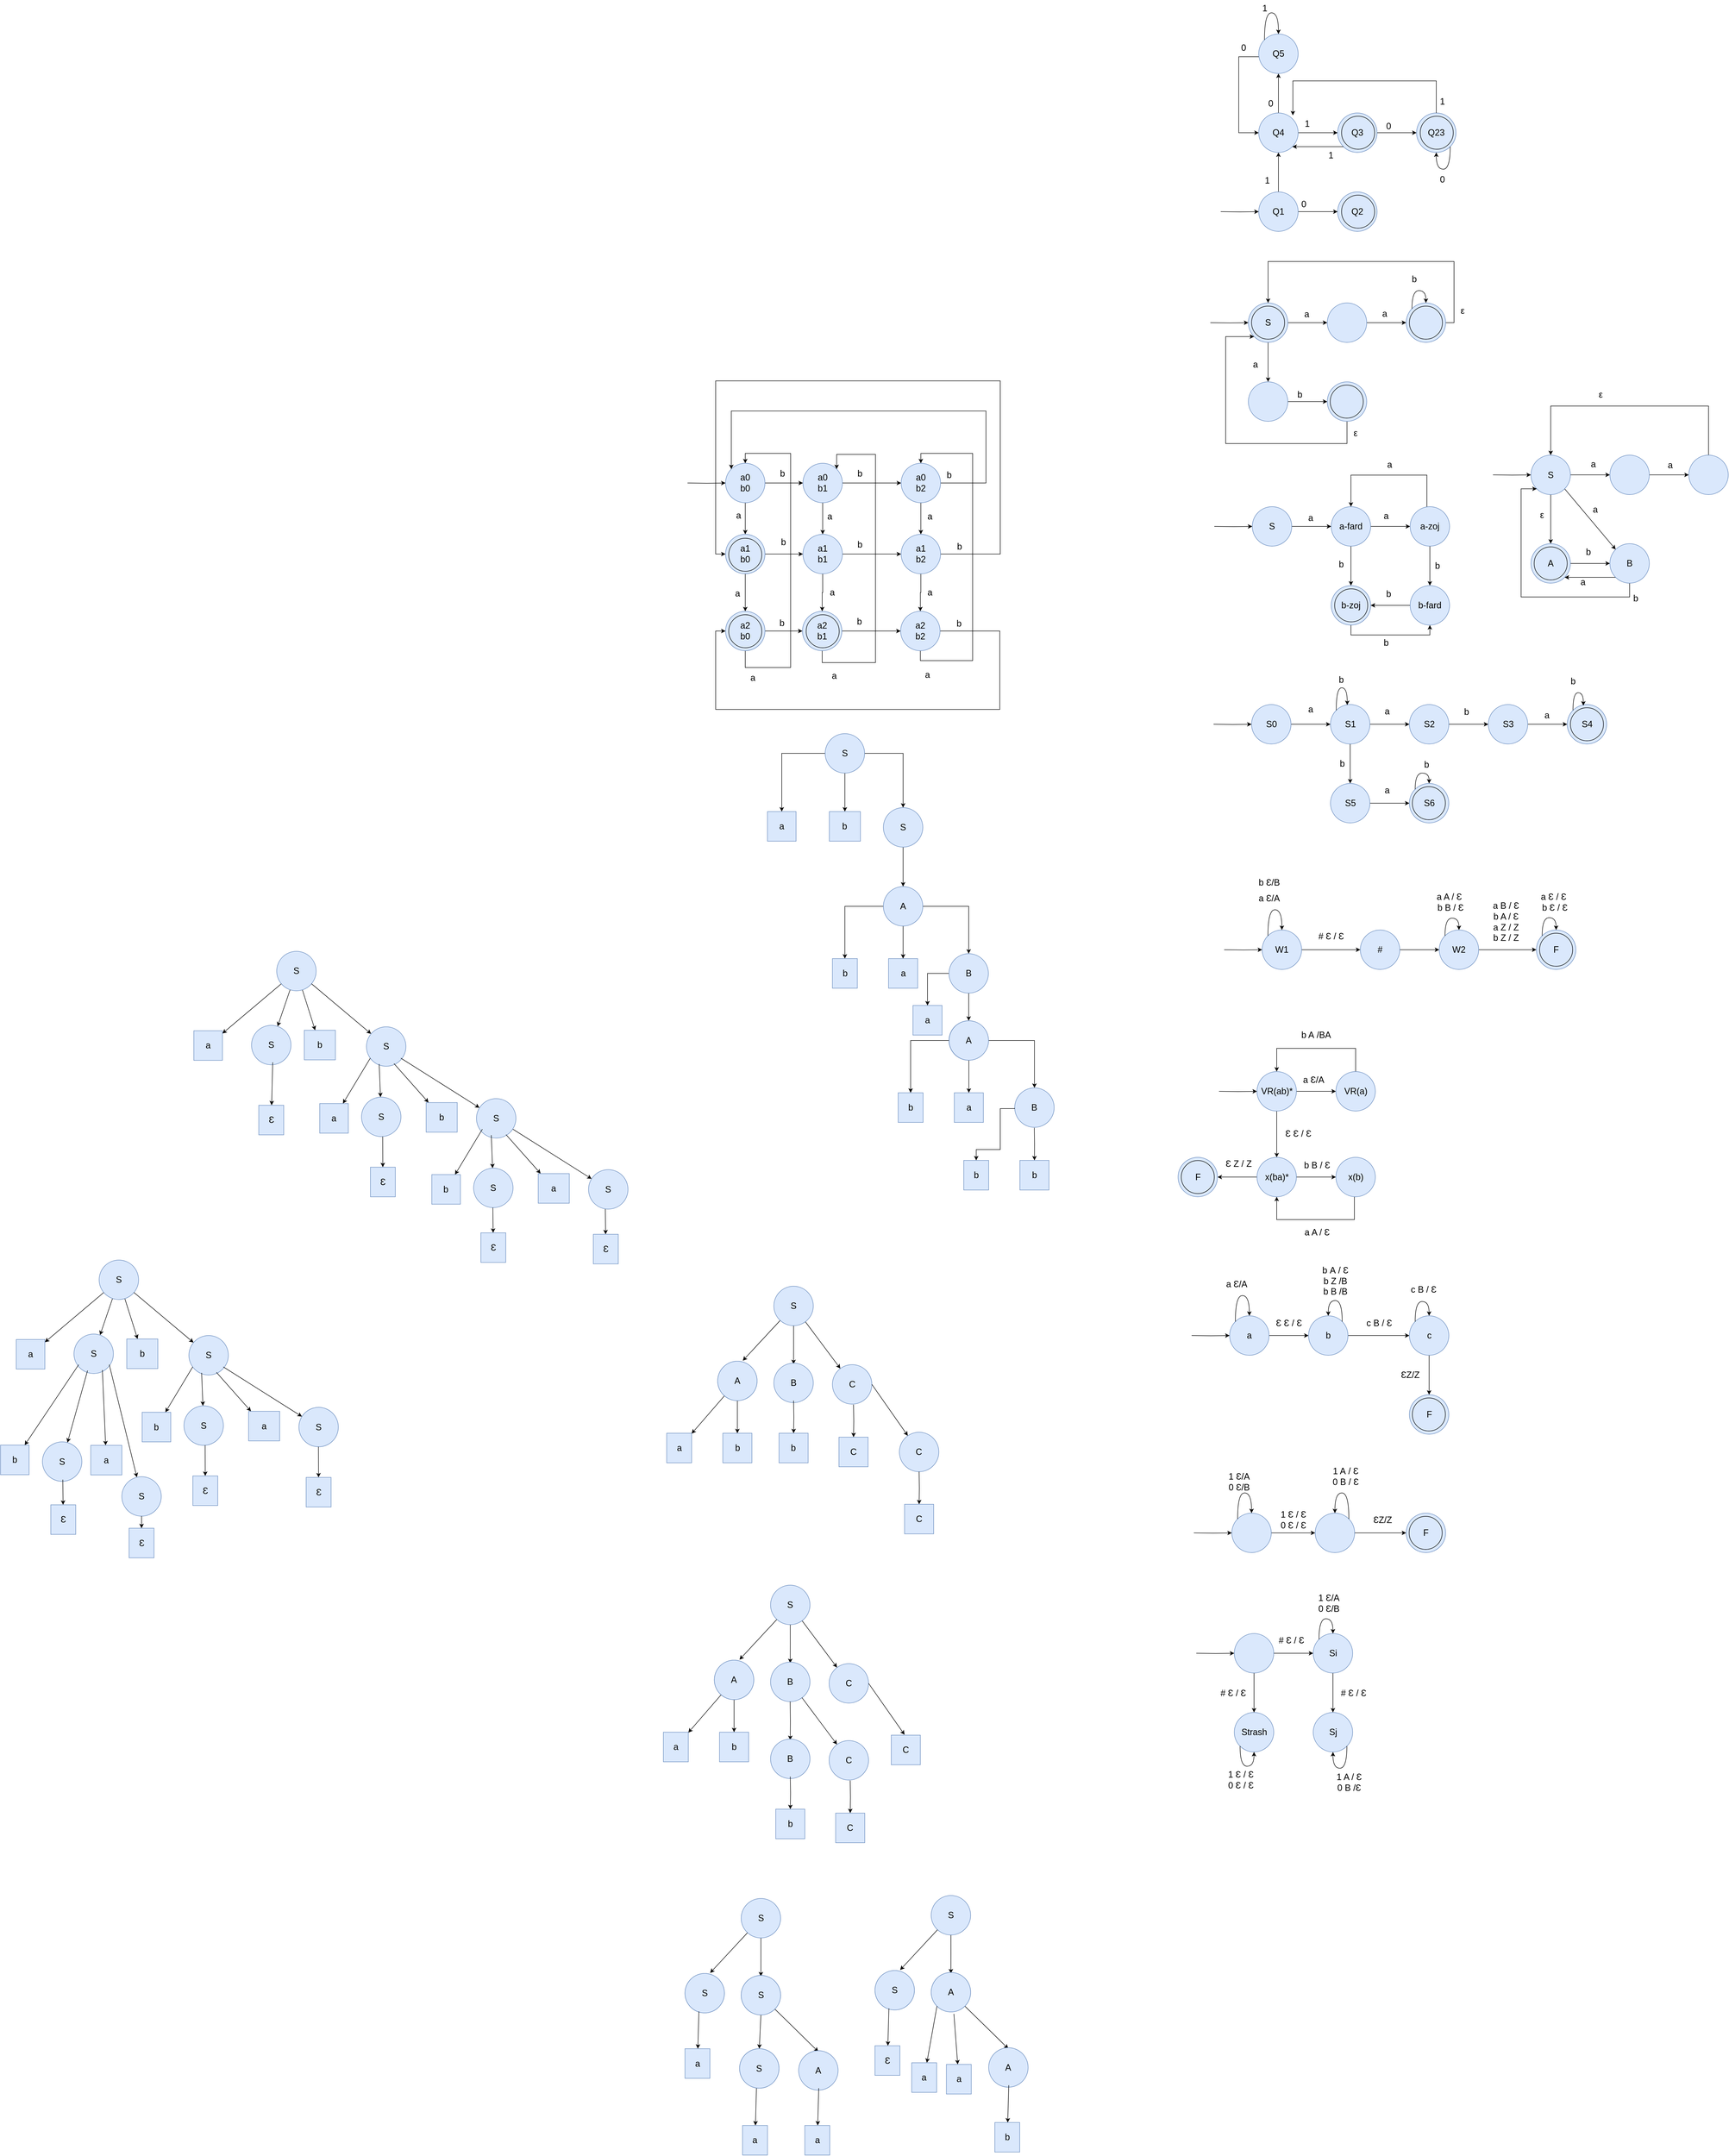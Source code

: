 <mxfile version="24.4.4" type="github">
  <diagram name="Page-1" id="eNZkA2NTbnl7GuclhR5Z">
    <mxGraphModel dx="2738" dy="2272" grid="0" gridSize="10" guides="1" tooltips="1" connect="1" arrows="1" fold="1" page="0" pageScale="1" pageWidth="850" pageHeight="1100" math="0" shadow="0">
      <root>
        <mxCell id="0" />
        <mxCell id="1" parent="0" />
        <mxCell id="p42XSGhQ1gn5jIiI9MLK-1" value="" style="edgeStyle=orthogonalEdgeStyle;rounded=0;orthogonalLoop=1;jettySize=auto;html=1;fontFamily=Helvetica;fontSize=18;fontColor=default;" parent="1" source="p42XSGhQ1gn5jIiI9MLK-3" target="p42XSGhQ1gn5jIiI9MLK-7" edge="1">
          <mxGeometry relative="1" as="geometry" />
        </mxCell>
        <mxCell id="p42XSGhQ1gn5jIiI9MLK-2" value="" style="edgeStyle=orthogonalEdgeStyle;rounded=0;orthogonalLoop=1;jettySize=auto;html=1;fontFamily=Helvetica;fontSize=18;fontColor=default;" parent="1" source="p42XSGhQ1gn5jIiI9MLK-3" target="p42XSGhQ1gn5jIiI9MLK-9" edge="1">
          <mxGeometry relative="1" as="geometry" />
        </mxCell>
        <mxCell id="p42XSGhQ1gn5jIiI9MLK-3" value="Q1" style="ellipse;whiteSpace=wrap;html=1;aspect=fixed;hachureGap=4;fillColor=#dae8fc;strokeColor=#6c8ebf;rounded=0;fontSize=18;" parent="1" vertex="1">
          <mxGeometry x="1877" y="-511" width="80" height="80" as="geometry" />
        </mxCell>
        <mxCell id="p42XSGhQ1gn5jIiI9MLK-4" style="edgeStyle=orthogonalEdgeStyle;rounded=0;orthogonalLoop=1;jettySize=auto;html=1;fontSize=18;entryX=0;entryY=0.5;entryDx=0;entryDy=0;" parent="1" target="p42XSGhQ1gn5jIiI9MLK-3" edge="1">
          <mxGeometry relative="1" as="geometry">
            <mxPoint x="1800" y="-471" as="sourcePoint" />
            <mxPoint x="1841" y="-840" as="targetPoint" />
          </mxGeometry>
        </mxCell>
        <mxCell id="p42XSGhQ1gn5jIiI9MLK-5" value="" style="edgeStyle=orthogonalEdgeStyle;rounded=0;orthogonalLoop=1;jettySize=auto;html=1;fontFamily=Helvetica;fontSize=18;fontColor=default;" parent="1" source="p42XSGhQ1gn5jIiI9MLK-7" target="p42XSGhQ1gn5jIiI9MLK-12" edge="1">
          <mxGeometry relative="1" as="geometry" />
        </mxCell>
        <mxCell id="p42XSGhQ1gn5jIiI9MLK-6" value="" style="edgeStyle=orthogonalEdgeStyle;rounded=0;orthogonalLoop=1;jettySize=auto;html=1;fontFamily=Helvetica;fontSize=18;fontColor=default;" parent="1" source="p42XSGhQ1gn5jIiI9MLK-7" target="p42XSGhQ1gn5jIiI9MLK-15" edge="1">
          <mxGeometry relative="1" as="geometry" />
        </mxCell>
        <mxCell id="p42XSGhQ1gn5jIiI9MLK-7" value="Q4" style="ellipse;whiteSpace=wrap;html=1;fontSize=18;fillColor=#dae8fc;strokeColor=#6c8ebf;hachureGap=4;rounded=0;" parent="1" vertex="1">
          <mxGeometry x="1877" y="-671" width="80" height="80" as="geometry" />
        </mxCell>
        <mxCell id="p42XSGhQ1gn5jIiI9MLK-8" value="1" style="text;html=1;align=center;verticalAlign=middle;resizable=0;points=[];autosize=1;strokeColor=none;fillColor=none;fontFamily=Helvetica;fontSize=18;fontColor=default;" parent="1" vertex="1">
          <mxGeometry x="1879.5" y="-551" width="28" height="34" as="geometry" />
        </mxCell>
        <mxCell id="p42XSGhQ1gn5jIiI9MLK-9" value="Q2" style="ellipse;whiteSpace=wrap;html=1;fontSize=18;fillColor=#dae8fc;strokeColor=#6c8ebf;hachureGap=4;rounded=0;" parent="1" vertex="1">
          <mxGeometry x="2037" y="-511" width="80" height="80" as="geometry" />
        </mxCell>
        <mxCell id="p42XSGhQ1gn5jIiI9MLK-10" value="0" style="text;html=1;align=center;verticalAlign=middle;resizable=0;points=[];autosize=1;strokeColor=none;fillColor=none;fontFamily=Helvetica;fontSize=18;fontColor=default;" parent="1" vertex="1">
          <mxGeometry x="1953.5" y="-503" width="28" height="34" as="geometry" />
        </mxCell>
        <mxCell id="p42XSGhQ1gn5jIiI9MLK-11" value="" style="edgeStyle=orthogonalEdgeStyle;rounded=0;orthogonalLoop=1;jettySize=auto;html=1;fontFamily=Helvetica;fontSize=18;fontColor=default;" parent="1" source="p42XSGhQ1gn5jIiI9MLK-12" target="p42XSGhQ1gn5jIiI9MLK-19" edge="1">
          <mxGeometry relative="1" as="geometry" />
        </mxCell>
        <mxCell id="p42XSGhQ1gn5jIiI9MLK-12" value="Q3" style="ellipse;whiteSpace=wrap;html=1;fontSize=18;fillColor=#dae8fc;strokeColor=#6c8ebf;hachureGap=4;rounded=0;" parent="1" vertex="1">
          <mxGeometry x="2037" y="-671" width="80" height="80" as="geometry" />
        </mxCell>
        <mxCell id="p42XSGhQ1gn5jIiI9MLK-13" value="1" style="text;html=1;align=center;verticalAlign=middle;resizable=0;points=[];autosize=1;strokeColor=none;fillColor=none;fontFamily=Helvetica;fontSize=18;fontColor=default;" parent="1" vertex="1">
          <mxGeometry x="1960.5" y="-666" width="28" height="34" as="geometry" />
        </mxCell>
        <mxCell id="p42XSGhQ1gn5jIiI9MLK-14" style="edgeStyle=orthogonalEdgeStyle;rounded=0;orthogonalLoop=1;jettySize=auto;html=1;entryX=0;entryY=0.5;entryDx=0;entryDy=0;fontFamily=Helvetica;fontSize=18;fontColor=default;" parent="1" source="p42XSGhQ1gn5jIiI9MLK-15" target="p42XSGhQ1gn5jIiI9MLK-7" edge="1">
          <mxGeometry relative="1" as="geometry">
            <Array as="points">
              <mxPoint x="1836.5" y="-785" />
              <mxPoint x="1836.5" y="-631" />
            </Array>
          </mxGeometry>
        </mxCell>
        <mxCell id="p42XSGhQ1gn5jIiI9MLK-15" value="Q5" style="ellipse;whiteSpace=wrap;html=1;fontSize=18;fillColor=#dae8fc;strokeColor=#6c8ebf;hachureGap=4;rounded=0;" parent="1" vertex="1">
          <mxGeometry x="1877" y="-831" width="80" height="80" as="geometry" />
        </mxCell>
        <mxCell id="p42XSGhQ1gn5jIiI9MLK-16" value="0" style="text;html=1;align=center;verticalAlign=middle;resizable=0;points=[];autosize=1;strokeColor=none;fillColor=none;fontFamily=Helvetica;fontSize=18;fontColor=default;" parent="1" vertex="1">
          <mxGeometry x="1886.5" y="-707" width="28" height="34" as="geometry" />
        </mxCell>
        <mxCell id="p42XSGhQ1gn5jIiI9MLK-17" style="edgeStyle=orthogonalEdgeStyle;rounded=0;orthogonalLoop=1;jettySize=auto;html=1;exitX=0;exitY=1;exitDx=0;exitDy=0;entryX=1;entryY=1;entryDx=0;entryDy=0;fontFamily=Helvetica;fontSize=18;fontColor=default;" parent="1" source="p42XSGhQ1gn5jIiI9MLK-12" target="p42XSGhQ1gn5jIiI9MLK-7" edge="1">
          <mxGeometry relative="1" as="geometry" />
        </mxCell>
        <mxCell id="p42XSGhQ1gn5jIiI9MLK-18" value="1" style="text;html=1;align=center;verticalAlign=middle;resizable=0;points=[];autosize=1;strokeColor=none;fillColor=none;fontFamily=Helvetica;fontSize=18;fontColor=default;" parent="1" vertex="1">
          <mxGeometry x="2009" y="-602" width="28" height="34" as="geometry" />
        </mxCell>
        <mxCell id="p42XSGhQ1gn5jIiI9MLK-19" value="Q23" style="ellipse;whiteSpace=wrap;html=1;fontSize=18;fillColor=#dae8fc;strokeColor=#6c8ebf;hachureGap=4;rounded=0;" parent="1" vertex="1">
          <mxGeometry x="2197" y="-671" width="80" height="80" as="geometry" />
        </mxCell>
        <mxCell id="p42XSGhQ1gn5jIiI9MLK-20" value="0" style="text;html=1;align=center;verticalAlign=middle;resizable=0;points=[];autosize=1;strokeColor=none;fillColor=none;fontFamily=Helvetica;fontSize=18;fontColor=default;" parent="1" vertex="1">
          <mxGeometry x="2125.5" y="-661" width="28" height="34" as="geometry" />
        </mxCell>
        <mxCell id="p42XSGhQ1gn5jIiI9MLK-21" style="edgeStyle=orthogonalEdgeStyle;rounded=0;orthogonalLoop=1;jettySize=auto;html=1;exitX=0;exitY=0;exitDx=0;exitDy=0;entryX=0.5;entryY=0;entryDx=0;entryDy=0;fontFamily=Helvetica;fontSize=18;fontColor=default;curved=1;" parent="1" source="p42XSGhQ1gn5jIiI9MLK-15" target="p42XSGhQ1gn5jIiI9MLK-15" edge="1">
          <mxGeometry relative="1" as="geometry">
            <Array as="points">
              <mxPoint x="1888.5" y="-874" />
              <mxPoint x="1917.5" y="-874" />
            </Array>
          </mxGeometry>
        </mxCell>
        <mxCell id="p42XSGhQ1gn5jIiI9MLK-22" value="1" style="text;html=1;align=center;verticalAlign=middle;resizable=0;points=[];autosize=1;strokeColor=none;fillColor=none;fontFamily=Helvetica;fontSize=18;fontColor=default;" parent="1" vertex="1">
          <mxGeometry x="1874.5" y="-900" width="28" height="34" as="geometry" />
        </mxCell>
        <mxCell id="p42XSGhQ1gn5jIiI9MLK-23" value="0" style="text;html=1;align=center;verticalAlign=middle;resizable=0;points=[];autosize=1;strokeColor=none;fillColor=none;fontFamily=Helvetica;fontSize=18;fontColor=default;" parent="1" vertex="1">
          <mxGeometry x="1831.5" y="-820" width="28" height="34" as="geometry" />
        </mxCell>
        <mxCell id="p42XSGhQ1gn5jIiI9MLK-24" style="edgeStyle=orthogonalEdgeStyle;rounded=0;orthogonalLoop=1;jettySize=auto;html=1;entryX=0.866;entryY=0.06;entryDx=0;entryDy=0;entryPerimeter=0;fontFamily=Helvetica;fontSize=18;fontColor=default;" parent="1" source="p42XSGhQ1gn5jIiI9MLK-19" target="p42XSGhQ1gn5jIiI9MLK-7" edge="1">
          <mxGeometry relative="1" as="geometry">
            <Array as="points">
              <mxPoint x="2237.5" y="-736" />
              <mxPoint x="1946.5" y="-736" />
            </Array>
          </mxGeometry>
        </mxCell>
        <mxCell id="p42XSGhQ1gn5jIiI9MLK-25" value="1" style="text;html=1;align=center;verticalAlign=middle;resizable=0;points=[];autosize=1;strokeColor=none;fillColor=none;fontFamily=Helvetica;fontSize=18;fontColor=default;" parent="1" vertex="1">
          <mxGeometry x="2234.5" y="-711" width="28" height="34" as="geometry" />
        </mxCell>
        <mxCell id="p42XSGhQ1gn5jIiI9MLK-26" style="edgeStyle=orthogonalEdgeStyle;rounded=0;orthogonalLoop=1;jettySize=auto;html=1;exitX=1;exitY=1;exitDx=0;exitDy=0;entryX=0.5;entryY=1;entryDx=0;entryDy=0;fontFamily=Helvetica;fontSize=18;fontColor=default;curved=1;" parent="1" source="p42XSGhQ1gn5jIiI9MLK-19" target="p42XSGhQ1gn5jIiI9MLK-19" edge="1">
          <mxGeometry relative="1" as="geometry">
            <Array as="points">
              <mxPoint x="2265.5" y="-557" />
              <mxPoint x="2237.5" y="-557" />
            </Array>
          </mxGeometry>
        </mxCell>
        <mxCell id="p42XSGhQ1gn5jIiI9MLK-27" value="0" style="text;html=1;align=center;verticalAlign=middle;resizable=0;points=[];autosize=1;strokeColor=none;fillColor=none;fontFamily=Helvetica;fontSize=18;fontColor=default;" parent="1" vertex="1">
          <mxGeometry x="2234.5" y="-553" width="28" height="34" as="geometry" />
        </mxCell>
        <mxCell id="p42XSGhQ1gn5jIiI9MLK-28" value="" style="ellipse;whiteSpace=wrap;html=1;aspect=fixed;align=center;verticalAlign=middle;fontFamily=Helvetica;fontSize=18;fontColor=default;fillColor=none;gradientColor=none;strokeColor=#000000;" parent="1" vertex="1">
          <mxGeometry x="2045" y="-504.5" width="67" height="67" as="geometry" />
        </mxCell>
        <mxCell id="p42XSGhQ1gn5jIiI9MLK-29" value="" style="ellipse;whiteSpace=wrap;html=1;aspect=fixed;align=center;verticalAlign=middle;fontFamily=Helvetica;fontSize=18;fontColor=default;fillColor=none;gradientColor=none;strokeColor=#000000;" parent="1" vertex="1">
          <mxGeometry x="2045" y="-664.5" width="67" height="67" as="geometry" />
        </mxCell>
        <mxCell id="p42XSGhQ1gn5jIiI9MLK-30" value="" style="ellipse;whiteSpace=wrap;html=1;aspect=fixed;align=center;verticalAlign=middle;fontFamily=Helvetica;fontSize=18;fontColor=default;fillColor=none;gradientColor=none;strokeColor=#000000;" parent="1" vertex="1">
          <mxGeometry x="2204.5" y="-664.5" width="67" height="67" as="geometry" />
        </mxCell>
        <mxCell id="p42XSGhQ1gn5jIiI9MLK-36" value="" style="edgeStyle=orthogonalEdgeStyle;rounded=0;orthogonalLoop=1;jettySize=auto;html=1;" parent="1" source="p42XSGhQ1gn5jIiI9MLK-31" target="p42XSGhQ1gn5jIiI9MLK-35" edge="1">
          <mxGeometry relative="1" as="geometry" />
        </mxCell>
        <mxCell id="p42XSGhQ1gn5jIiI9MLK-45" value="" style="edgeStyle=orthogonalEdgeStyle;rounded=0;orthogonalLoop=1;jettySize=auto;html=1;fontFamily=Helvetica;fontSize=18;fontColor=default;autosize=1;resizable=0;" parent="1" source="p42XSGhQ1gn5jIiI9MLK-31" target="p42XSGhQ1gn5jIiI9MLK-44" edge="1">
          <mxGeometry relative="1" as="geometry" />
        </mxCell>
        <mxCell id="p42XSGhQ1gn5jIiI9MLK-31" value="S" style="ellipse;whiteSpace=wrap;html=1;aspect=fixed;hachureGap=4;fillColor=#dae8fc;strokeColor=#6c8ebf;rounded=0;fontSize=18;" parent="1" vertex="1">
          <mxGeometry x="1856" y="-286" width="80" height="80" as="geometry" />
        </mxCell>
        <mxCell id="p42XSGhQ1gn5jIiI9MLK-32" style="edgeStyle=orthogonalEdgeStyle;rounded=0;orthogonalLoop=1;jettySize=auto;html=1;fontSize=18;entryX=0;entryY=0.5;entryDx=0;entryDy=0;" parent="1" target="p42XSGhQ1gn5jIiI9MLK-31" edge="1">
          <mxGeometry relative="1" as="geometry">
            <mxPoint x="1779" y="-246" as="sourcePoint" />
            <mxPoint x="1820" y="-615" as="targetPoint" />
          </mxGeometry>
        </mxCell>
        <mxCell id="p42XSGhQ1gn5jIiI9MLK-38" value="" style="edgeStyle=orthogonalEdgeStyle;rounded=0;orthogonalLoop=1;jettySize=auto;html=1;" parent="1" source="p42XSGhQ1gn5jIiI9MLK-35" target="p42XSGhQ1gn5jIiI9MLK-37" edge="1">
          <mxGeometry relative="1" as="geometry" />
        </mxCell>
        <mxCell id="p42XSGhQ1gn5jIiI9MLK-35" value="" style="ellipse;whiteSpace=wrap;html=1;aspect=fixed;hachureGap=4;fillColor=#dae8fc;strokeColor=#6c8ebf;rounded=0;fontSize=18;" parent="1" vertex="1">
          <mxGeometry x="2016" y="-286" width="80" height="80" as="geometry" />
        </mxCell>
        <mxCell id="p42XSGhQ1gn5jIiI9MLK-48" style="edgeStyle=orthogonalEdgeStyle;rounded=0;orthogonalLoop=1;jettySize=auto;html=1;entryX=0.5;entryY=0;entryDx=0;entryDy=0;fontFamily=Helvetica;fontSize=18;fontColor=default;autosize=1;resizable=0;" parent="1" source="p42XSGhQ1gn5jIiI9MLK-37" target="p42XSGhQ1gn5jIiI9MLK-31" edge="1">
          <mxGeometry relative="1" as="geometry">
            <Array as="points">
              <mxPoint x="2273" y="-246" />
              <mxPoint x="2273" y="-370" />
              <mxPoint x="1896" y="-370" />
            </Array>
          </mxGeometry>
        </mxCell>
        <mxCell id="p42XSGhQ1gn5jIiI9MLK-37" value="" style="ellipse;whiteSpace=wrap;html=1;aspect=fixed;hachureGap=4;fillColor=#dae8fc;strokeColor=#6c8ebf;rounded=0;fontSize=18;" parent="1" vertex="1">
          <mxGeometry x="2176" y="-286" width="80" height="80" as="geometry" />
        </mxCell>
        <mxCell id="p42XSGhQ1gn5jIiI9MLK-40" value="a" style="text;html=1;align=center;verticalAlign=middle;resizable=0;points=[];autosize=1;strokeColor=none;fillColor=none;fontFamily=Helvetica;fontSize=18;fontColor=default;" parent="1" vertex="1">
          <mxGeometry x="1960" y="-280" width="28" height="34" as="geometry" />
        </mxCell>
        <mxCell id="p42XSGhQ1gn5jIiI9MLK-41" value="a" style="text;html=1;align=center;verticalAlign=middle;resizable=0;points=[];autosize=1;strokeColor=none;fillColor=none;fontFamily=Helvetica;fontSize=18;fontColor=default;" parent="1" vertex="1">
          <mxGeometry x="2118" y="-281" width="28" height="34" as="geometry" />
        </mxCell>
        <mxCell id="p42XSGhQ1gn5jIiI9MLK-42" style="edgeStyle=orthogonalEdgeStyle;rounded=0;orthogonalLoop=1;jettySize=auto;html=1;exitX=0;exitY=0;exitDx=0;exitDy=0;entryX=0.5;entryY=0;entryDx=0;entryDy=0;fontFamily=Helvetica;fontSize=18;fontColor=default;autosize=1;resizable=0;curved=1;" parent="1" source="p42XSGhQ1gn5jIiI9MLK-37" target="p42XSGhQ1gn5jIiI9MLK-37" edge="1">
          <mxGeometry relative="1" as="geometry">
            <Array as="points">
              <mxPoint x="2188" y="-311" />
              <mxPoint x="2216" y="-311" />
            </Array>
          </mxGeometry>
        </mxCell>
        <mxCell id="p42XSGhQ1gn5jIiI9MLK-43" value="b" style="text;html=1;align=center;verticalAlign=middle;resizable=0;points=[];autosize=1;strokeColor=none;fillColor=none;fontFamily=Helvetica;fontSize=18;fontColor=default;" parent="1" vertex="1">
          <mxGeometry x="2178" y="-351" width="28" height="34" as="geometry" />
        </mxCell>
        <mxCell id="p42XSGhQ1gn5jIiI9MLK-52" value="" style="edgeStyle=orthogonalEdgeStyle;rounded=0;orthogonalLoop=1;jettySize=auto;html=1;fontFamily=Helvetica;fontSize=18;fontColor=default;autosize=1;resizable=0;" parent="1" source="p42XSGhQ1gn5jIiI9MLK-44" target="p42XSGhQ1gn5jIiI9MLK-51" edge="1">
          <mxGeometry relative="1" as="geometry" />
        </mxCell>
        <mxCell id="p42XSGhQ1gn5jIiI9MLK-44" value="" style="ellipse;whiteSpace=wrap;html=1;aspect=fixed;hachureGap=4;fillColor=#dae8fc;strokeColor=#6c8ebf;rounded=0;fontSize=18;" parent="1" vertex="1">
          <mxGeometry x="1856" y="-126" width="80" height="80" as="geometry" />
        </mxCell>
        <mxCell id="p42XSGhQ1gn5jIiI9MLK-49" value="ε" style="text;html=1;align=center;verticalAlign=middle;resizable=0;points=[];autosize=1;strokeColor=none;fillColor=none;fontFamily=Helvetica;fontSize=18;fontColor=default;" parent="1" vertex="1">
          <mxGeometry x="2277" y="-287" width="26" height="34" as="geometry" />
        </mxCell>
        <mxCell id="p42XSGhQ1gn5jIiI9MLK-50" value="a" style="text;html=1;align=center;verticalAlign=middle;resizable=0;points=[];autosize=1;strokeColor=none;fillColor=none;fontFamily=Helvetica;fontSize=18;fontColor=default;" parent="1" vertex="1">
          <mxGeometry x="1856" y="-178" width="28" height="34" as="geometry" />
        </mxCell>
        <mxCell id="p42XSGhQ1gn5jIiI9MLK-55" style="edgeStyle=orthogonalEdgeStyle;rounded=0;orthogonalLoop=1;jettySize=auto;html=1;entryX=0;entryY=1;entryDx=0;entryDy=0;fontFamily=Helvetica;fontSize=18;fontColor=default;autosize=1;resizable=0;" parent="1" source="p42XSGhQ1gn5jIiI9MLK-51" target="p42XSGhQ1gn5jIiI9MLK-31" edge="1">
          <mxGeometry relative="1" as="geometry">
            <Array as="points">
              <mxPoint x="2056" y="-1" />
              <mxPoint x="1810" y="-1" />
              <mxPoint x="1810" y="-218" />
            </Array>
          </mxGeometry>
        </mxCell>
        <mxCell id="p42XSGhQ1gn5jIiI9MLK-51" value="" style="ellipse;whiteSpace=wrap;html=1;aspect=fixed;hachureGap=4;fillColor=#dae8fc;strokeColor=#6c8ebf;rounded=0;fontSize=18;" parent="1" vertex="1">
          <mxGeometry x="2016" y="-126" width="80" height="80" as="geometry" />
        </mxCell>
        <mxCell id="p42XSGhQ1gn5jIiI9MLK-53" value="b" style="text;html=1;align=center;verticalAlign=middle;resizable=0;points=[];autosize=1;strokeColor=none;fillColor=none;fontFamily=Helvetica;fontSize=18;fontColor=default;" parent="1" vertex="1">
          <mxGeometry x="1946" y="-117" width="28" height="34" as="geometry" />
        </mxCell>
        <mxCell id="p42XSGhQ1gn5jIiI9MLK-56" value="ε" style="text;html=1;align=center;verticalAlign=middle;resizable=0;points=[];autosize=1;strokeColor=none;fillColor=none;fontFamily=Helvetica;fontSize=18;fontColor=default;" parent="1" vertex="1">
          <mxGeometry x="2060" y="-39" width="26" height="34" as="geometry" />
        </mxCell>
        <mxCell id="p42XSGhQ1gn5jIiI9MLK-57" value="" style="ellipse;whiteSpace=wrap;html=1;aspect=fixed;align=center;verticalAlign=middle;fontFamily=Helvetica;fontSize=18;fontColor=default;fillColor=none;gradientColor=none;strokeColor=#000000;" parent="1" vertex="1">
          <mxGeometry x="1862.5" y="-279.5" width="67" height="67" as="geometry" />
        </mxCell>
        <mxCell id="p42XSGhQ1gn5jIiI9MLK-58" value="" style="ellipse;whiteSpace=wrap;html=1;aspect=fixed;align=center;verticalAlign=middle;fontFamily=Helvetica;fontSize=18;fontColor=default;fillColor=none;gradientColor=none;strokeColor=#000000;" parent="1" vertex="1">
          <mxGeometry x="2182.5" y="-279.5" width="67" height="67" as="geometry" />
        </mxCell>
        <mxCell id="p42XSGhQ1gn5jIiI9MLK-59" value="" style="ellipse;whiteSpace=wrap;html=1;aspect=fixed;align=center;verticalAlign=middle;fontFamily=Helvetica;fontSize=18;fontColor=default;fillColor=none;gradientColor=none;strokeColor=#000000;" parent="1" vertex="1">
          <mxGeometry x="2022" y="-119.5" width="67" height="67" as="geometry" />
        </mxCell>
        <mxCell id="3wRG5uY9hwC1dV_-qFoT-1" value="" style="edgeStyle=orthogonalEdgeStyle;rounded=0;orthogonalLoop=1;jettySize=auto;html=1;" parent="1" source="3wRG5uY9hwC1dV_-qFoT-3" target="3wRG5uY9hwC1dV_-qFoT-6" edge="1">
          <mxGeometry relative="1" as="geometry" />
        </mxCell>
        <mxCell id="3wRG5uY9hwC1dV_-qFoT-3" value="S" style="ellipse;whiteSpace=wrap;html=1;aspect=fixed;hachureGap=4;fillColor=#dae8fc;strokeColor=#6c8ebf;rounded=0;fontSize=18;" parent="1" vertex="1">
          <mxGeometry x="1864" y="127" width="80" height="80" as="geometry" />
        </mxCell>
        <mxCell id="3wRG5uY9hwC1dV_-qFoT-4" style="edgeStyle=orthogonalEdgeStyle;rounded=0;orthogonalLoop=1;jettySize=auto;html=1;fontSize=18;entryX=0;entryY=0.5;entryDx=0;entryDy=0;" parent="1" target="3wRG5uY9hwC1dV_-qFoT-3" edge="1">
          <mxGeometry relative="1" as="geometry">
            <mxPoint x="1787" y="167" as="sourcePoint" />
            <mxPoint x="1828" y="-202" as="targetPoint" />
          </mxGeometry>
        </mxCell>
        <mxCell id="3wRG5uY9hwC1dV_-qFoT-24" value="" style="edgeStyle=orthogonalEdgeStyle;rounded=0;orthogonalLoop=1;jettySize=auto;html=1;" parent="1" source="3wRG5uY9hwC1dV_-qFoT-6" target="3wRG5uY9hwC1dV_-qFoT-23" edge="1">
          <mxGeometry relative="1" as="geometry" />
        </mxCell>
        <mxCell id="3wRG5uY9hwC1dV_-qFoT-30" value="" style="edgeStyle=orthogonalEdgeStyle;rounded=0;orthogonalLoop=1;jettySize=auto;html=1;fontFamily=Helvetica;fontSize=18;fontColor=default;autosize=1;resizable=0;" parent="1" source="3wRG5uY9hwC1dV_-qFoT-6" target="3wRG5uY9hwC1dV_-qFoT-29" edge="1">
          <mxGeometry relative="1" as="geometry" />
        </mxCell>
        <mxCell id="3wRG5uY9hwC1dV_-qFoT-6" value="a-fard" style="ellipse;whiteSpace=wrap;html=1;aspect=fixed;hachureGap=4;fillColor=#dae8fc;strokeColor=#6c8ebf;rounded=0;fontSize=18;" parent="1" vertex="1">
          <mxGeometry x="2024" y="127" width="80" height="80" as="geometry" />
        </mxCell>
        <mxCell id="3wRG5uY9hwC1dV_-qFoT-9" value="a" style="text;html=1;align=center;verticalAlign=middle;resizable=0;points=[];autosize=1;strokeColor=none;fillColor=none;fontFamily=Helvetica;fontSize=18;fontColor=default;" parent="1" vertex="1">
          <mxGeometry x="1968" y="133" width="28" height="34" as="geometry" />
        </mxCell>
        <mxCell id="3wRG5uY9hwC1dV_-qFoT-27" style="edgeStyle=orthogonalEdgeStyle;rounded=0;orthogonalLoop=1;jettySize=auto;html=1;entryX=0.5;entryY=0;entryDx=0;entryDy=0;fontFamily=Helvetica;fontSize=18;fontColor=default;autosize=1;resizable=0;" parent="1" source="3wRG5uY9hwC1dV_-qFoT-23" target="3wRG5uY9hwC1dV_-qFoT-6" edge="1">
          <mxGeometry relative="1" as="geometry">
            <Array as="points">
              <mxPoint x="2218" y="63" />
              <mxPoint x="2064" y="63" />
            </Array>
          </mxGeometry>
        </mxCell>
        <mxCell id="3wRG5uY9hwC1dV_-qFoT-33" value="" style="edgeStyle=orthogonalEdgeStyle;rounded=0;orthogonalLoop=1;jettySize=auto;html=1;fontFamily=Helvetica;fontSize=18;fontColor=default;autosize=1;resizable=0;" parent="1" source="3wRG5uY9hwC1dV_-qFoT-23" target="3wRG5uY9hwC1dV_-qFoT-32" edge="1">
          <mxGeometry relative="1" as="geometry" />
        </mxCell>
        <mxCell id="3wRG5uY9hwC1dV_-qFoT-23" value="a-zoj" style="ellipse;whiteSpace=wrap;html=1;aspect=fixed;hachureGap=4;fillColor=#dae8fc;strokeColor=#6c8ebf;rounded=0;fontSize=18;" parent="1" vertex="1">
          <mxGeometry x="2184" y="127" width="80" height="80" as="geometry" />
        </mxCell>
        <mxCell id="3wRG5uY9hwC1dV_-qFoT-26" value="a" style="text;html=1;align=center;verticalAlign=middle;resizable=0;points=[];autosize=1;strokeColor=none;fillColor=none;fontFamily=Helvetica;fontSize=18;fontColor=default;" parent="1" vertex="1">
          <mxGeometry x="2121" y="129" width="28" height="34" as="geometry" />
        </mxCell>
        <mxCell id="3wRG5uY9hwC1dV_-qFoT-28" value="a" style="text;html=1;align=center;verticalAlign=middle;resizable=0;points=[];autosize=1;strokeColor=none;fillColor=none;fontFamily=Helvetica;fontSize=18;fontColor=default;" parent="1" vertex="1">
          <mxGeometry x="2128" y="25" width="28" height="34" as="geometry" />
        </mxCell>
        <mxCell id="3wRG5uY9hwC1dV_-qFoT-37" style="edgeStyle=orthogonalEdgeStyle;rounded=0;orthogonalLoop=1;jettySize=auto;html=1;entryX=0.5;entryY=1;entryDx=0;entryDy=0;fontFamily=Helvetica;fontSize=18;fontColor=default;autosize=1;resizable=0;" parent="1" source="3wRG5uY9hwC1dV_-qFoT-29" target="3wRG5uY9hwC1dV_-qFoT-32" edge="1">
          <mxGeometry relative="1" as="geometry">
            <Array as="points">
              <mxPoint x="2064" y="387" />
              <mxPoint x="2224" y="387" />
            </Array>
          </mxGeometry>
        </mxCell>
        <mxCell id="3wRG5uY9hwC1dV_-qFoT-29" value="b-zoj" style="ellipse;whiteSpace=wrap;html=1;aspect=fixed;hachureGap=4;fillColor=#dae8fc;strokeColor=#6c8ebf;rounded=0;fontSize=18;" parent="1" vertex="1">
          <mxGeometry x="2024" y="287" width="80" height="80" as="geometry" />
        </mxCell>
        <mxCell id="3wRG5uY9hwC1dV_-qFoT-31" value="b" style="text;html=1;align=center;verticalAlign=middle;resizable=0;points=[];autosize=1;strokeColor=none;fillColor=none;fontFamily=Helvetica;fontSize=18;fontColor=default;" parent="1" vertex="1">
          <mxGeometry x="2030" y="227" width="28" height="34" as="geometry" />
        </mxCell>
        <mxCell id="3wRG5uY9hwC1dV_-qFoT-35" style="edgeStyle=orthogonalEdgeStyle;rounded=0;orthogonalLoop=1;jettySize=auto;html=1;entryX=1;entryY=0.5;entryDx=0;entryDy=0;fontFamily=Helvetica;fontSize=18;fontColor=default;autosize=1;resizable=0;" parent="1" source="3wRG5uY9hwC1dV_-qFoT-32" target="3wRG5uY9hwC1dV_-qFoT-29" edge="1">
          <mxGeometry relative="1" as="geometry" />
        </mxCell>
        <mxCell id="3wRG5uY9hwC1dV_-qFoT-32" value="b-fard" style="ellipse;whiteSpace=wrap;html=1;aspect=fixed;hachureGap=4;fillColor=#dae8fc;strokeColor=#6c8ebf;rounded=0;fontSize=18;" parent="1" vertex="1">
          <mxGeometry x="2184" y="287" width="80" height="80" as="geometry" />
        </mxCell>
        <mxCell id="3wRG5uY9hwC1dV_-qFoT-34" value="b" style="text;html=1;align=center;verticalAlign=middle;resizable=0;points=[];autosize=1;strokeColor=none;fillColor=none;fontFamily=Helvetica;fontSize=18;fontColor=default;" parent="1" vertex="1">
          <mxGeometry x="2225" y="230" width="28" height="34" as="geometry" />
        </mxCell>
        <mxCell id="3wRG5uY9hwC1dV_-qFoT-36" value="b" style="text;html=1;align=center;verticalAlign=middle;resizable=0;points=[];autosize=1;strokeColor=none;fillColor=none;fontFamily=Helvetica;fontSize=18;fontColor=default;" parent="1" vertex="1">
          <mxGeometry x="2126" y="287" width="28" height="34" as="geometry" />
        </mxCell>
        <mxCell id="3wRG5uY9hwC1dV_-qFoT-38" value="b" style="text;html=1;align=center;verticalAlign=middle;resizable=0;points=[];autosize=1;strokeColor=none;fillColor=none;fontFamily=Helvetica;fontSize=18;fontColor=default;" parent="1" vertex="1">
          <mxGeometry x="2121" y="386" width="28" height="34" as="geometry" />
        </mxCell>
        <mxCell id="3wRG5uY9hwC1dV_-qFoT-39" value="" style="ellipse;whiteSpace=wrap;html=1;aspect=fixed;align=center;verticalAlign=middle;fontFamily=Helvetica;fontSize=18;fontColor=default;fillColor=none;gradientColor=none;strokeColor=#000000;" parent="1" vertex="1">
          <mxGeometry x="2031" y="293.5" width="67" height="67" as="geometry" />
        </mxCell>
        <mxCell id="3wRG5uY9hwC1dV_-qFoT-46" value="" style="edgeStyle=orthogonalEdgeStyle;rounded=0;orthogonalLoop=1;jettySize=auto;html=1;fontFamily=Helvetica;fontSize=18;fontColor=default;autosize=1;resizable=0;" parent="1" source="3wRG5uY9hwC1dV_-qFoT-41" target="3wRG5uY9hwC1dV_-qFoT-45" edge="1">
          <mxGeometry relative="1" as="geometry" />
        </mxCell>
        <mxCell id="3wRG5uY9hwC1dV_-qFoT-41" value="S0" style="ellipse;whiteSpace=wrap;html=1;aspect=fixed;hachureGap=4;fillColor=#dae8fc;strokeColor=#6c8ebf;rounded=0;fontSize=18;" parent="1" vertex="1">
          <mxGeometry x="1862.5" y="528" width="80" height="80" as="geometry" />
        </mxCell>
        <mxCell id="3wRG5uY9hwC1dV_-qFoT-42" style="edgeStyle=orthogonalEdgeStyle;rounded=0;orthogonalLoop=1;jettySize=auto;html=1;fontSize=18;entryX=0;entryY=0.5;entryDx=0;entryDy=0;" parent="1" target="3wRG5uY9hwC1dV_-qFoT-41" edge="1">
          <mxGeometry relative="1" as="geometry">
            <mxPoint x="1785.5" y="568" as="sourcePoint" />
            <mxPoint x="1826.5" y="199" as="targetPoint" />
          </mxGeometry>
        </mxCell>
        <mxCell id="3wRG5uY9hwC1dV_-qFoT-43" value="a" style="text;html=1;align=center;verticalAlign=middle;resizable=0;points=[];autosize=1;strokeColor=none;fillColor=none;fontFamily=Helvetica;fontSize=18;fontColor=default;" parent="1" vertex="1">
          <mxGeometry x="1968" y="521" width="28" height="34" as="geometry" />
        </mxCell>
        <mxCell id="3wRG5uY9hwC1dV_-qFoT-50" value="" style="edgeStyle=orthogonalEdgeStyle;rounded=0;orthogonalLoop=1;jettySize=auto;html=1;fontFamily=Helvetica;fontSize=18;fontColor=default;autosize=1;resizable=0;" parent="1" source="3wRG5uY9hwC1dV_-qFoT-45" target="3wRG5uY9hwC1dV_-qFoT-49" edge="1">
          <mxGeometry relative="1" as="geometry" />
        </mxCell>
        <mxCell id="3wRG5uY9hwC1dV_-qFoT-61" value="" style="edgeStyle=orthogonalEdgeStyle;rounded=0;orthogonalLoop=1;jettySize=auto;html=1;fontFamily=Helvetica;fontSize=18;fontColor=default;autosize=1;resizable=0;" parent="1" source="3wRG5uY9hwC1dV_-qFoT-45" target="3wRG5uY9hwC1dV_-qFoT-60" edge="1">
          <mxGeometry relative="1" as="geometry" />
        </mxCell>
        <mxCell id="3wRG5uY9hwC1dV_-qFoT-45" value="S1" style="ellipse;whiteSpace=wrap;html=1;aspect=fixed;hachureGap=4;fillColor=#dae8fc;strokeColor=#6c8ebf;rounded=0;fontSize=18;" parent="1" vertex="1">
          <mxGeometry x="2022.5" y="528" width="80" height="80" as="geometry" />
        </mxCell>
        <mxCell id="3wRG5uY9hwC1dV_-qFoT-47" style="edgeStyle=orthogonalEdgeStyle;rounded=0;orthogonalLoop=1;jettySize=auto;html=1;exitX=0;exitY=0;exitDx=0;exitDy=0;entryX=0.425;entryY=0.013;entryDx=0;entryDy=0;entryPerimeter=0;fontFamily=Helvetica;fontSize=18;fontColor=default;autosize=1;resizable=0;curved=1;" parent="1" source="3wRG5uY9hwC1dV_-qFoT-45" target="3wRG5uY9hwC1dV_-qFoT-45" edge="1">
          <mxGeometry relative="1" as="geometry">
            <Array as="points">
              <mxPoint x="2034" y="494" />
              <mxPoint x="2057" y="494" />
            </Array>
          </mxGeometry>
        </mxCell>
        <mxCell id="3wRG5uY9hwC1dV_-qFoT-48" value="b" style="text;html=1;align=center;verticalAlign=middle;resizable=0;points=[];autosize=1;strokeColor=none;fillColor=none;fontFamily=Helvetica;fontSize=18;fontColor=default;" parent="1" vertex="1">
          <mxGeometry x="2030" y="461" width="28" height="34" as="geometry" />
        </mxCell>
        <mxCell id="3wRG5uY9hwC1dV_-qFoT-53" value="" style="edgeStyle=orthogonalEdgeStyle;rounded=0;orthogonalLoop=1;jettySize=auto;html=1;fontFamily=Helvetica;fontSize=18;fontColor=default;autosize=1;resizable=0;" parent="1" source="3wRG5uY9hwC1dV_-qFoT-49" target="3wRG5uY9hwC1dV_-qFoT-52" edge="1">
          <mxGeometry relative="1" as="geometry" />
        </mxCell>
        <mxCell id="3wRG5uY9hwC1dV_-qFoT-49" value="S2" style="ellipse;whiteSpace=wrap;html=1;aspect=fixed;hachureGap=4;fillColor=#dae8fc;strokeColor=#6c8ebf;rounded=0;fontSize=18;" parent="1" vertex="1">
          <mxGeometry x="2182.5" y="528" width="80" height="80" as="geometry" />
        </mxCell>
        <mxCell id="3wRG5uY9hwC1dV_-qFoT-51" value="a" style="text;html=1;align=center;verticalAlign=middle;resizable=0;points=[];autosize=1;strokeColor=none;fillColor=none;fontFamily=Helvetica;fontSize=18;fontColor=default;" parent="1" vertex="1">
          <mxGeometry x="2123" y="525" width="28" height="34" as="geometry" />
        </mxCell>
        <mxCell id="3wRG5uY9hwC1dV_-qFoT-56" value="" style="edgeStyle=orthogonalEdgeStyle;rounded=0;orthogonalLoop=1;jettySize=auto;html=1;fontFamily=Helvetica;fontSize=18;fontColor=default;autosize=1;resizable=0;" parent="1" source="3wRG5uY9hwC1dV_-qFoT-52" target="3wRG5uY9hwC1dV_-qFoT-55" edge="1">
          <mxGeometry relative="1" as="geometry" />
        </mxCell>
        <mxCell id="3wRG5uY9hwC1dV_-qFoT-52" value="S3" style="ellipse;whiteSpace=wrap;html=1;aspect=fixed;hachureGap=4;fillColor=#dae8fc;strokeColor=#6c8ebf;rounded=0;fontSize=18;" parent="1" vertex="1">
          <mxGeometry x="2342.5" y="528" width="80" height="80" as="geometry" />
        </mxCell>
        <mxCell id="3wRG5uY9hwC1dV_-qFoT-54" value="b" style="text;html=1;align=center;verticalAlign=middle;resizable=0;points=[];autosize=1;strokeColor=none;fillColor=none;fontFamily=Helvetica;fontSize=18;fontColor=default;" parent="1" vertex="1">
          <mxGeometry x="2284" y="526" width="28" height="34" as="geometry" />
        </mxCell>
        <mxCell id="3wRG5uY9hwC1dV_-qFoT-55" value="S4" style="ellipse;whiteSpace=wrap;html=1;aspect=fixed;hachureGap=4;fillColor=#dae8fc;strokeColor=#6c8ebf;rounded=0;fontSize=18;" parent="1" vertex="1">
          <mxGeometry x="2502.5" y="528" width="80" height="80" as="geometry" />
        </mxCell>
        <mxCell id="3wRG5uY9hwC1dV_-qFoT-57" value="a" style="text;html=1;align=center;verticalAlign=middle;resizable=0;points=[];autosize=1;strokeColor=none;fillColor=none;fontFamily=Helvetica;fontSize=18;fontColor=default;" parent="1" vertex="1">
          <mxGeometry x="2447" y="533" width="28" height="34" as="geometry" />
        </mxCell>
        <mxCell id="3wRG5uY9hwC1dV_-qFoT-58" style="edgeStyle=orthogonalEdgeStyle;rounded=0;orthogonalLoop=1;jettySize=auto;html=1;exitX=0;exitY=0;exitDx=0;exitDy=0;entryX=0.409;entryY=0.028;entryDx=0;entryDy=0;entryPerimeter=0;fontFamily=Helvetica;fontSize=18;fontColor=default;autosize=1;resizable=0;curved=1;" parent="1" source="3wRG5uY9hwC1dV_-qFoT-55" target="3wRG5uY9hwC1dV_-qFoT-55" edge="1">
          <mxGeometry relative="1" as="geometry">
            <Array as="points">
              <mxPoint x="2514" y="504" />
              <mxPoint x="2535" y="504" />
            </Array>
          </mxGeometry>
        </mxCell>
        <mxCell id="3wRG5uY9hwC1dV_-qFoT-59" value="b" style="text;html=1;align=center;verticalAlign=middle;resizable=0;points=[];autosize=1;strokeColor=none;fillColor=none;fontFamily=Helvetica;fontSize=18;fontColor=default;" parent="1" vertex="1">
          <mxGeometry x="2500" y="464" width="28" height="34" as="geometry" />
        </mxCell>
        <mxCell id="3wRG5uY9hwC1dV_-qFoT-64" value="" style="edgeStyle=orthogonalEdgeStyle;rounded=0;orthogonalLoop=1;jettySize=auto;html=1;fontFamily=Helvetica;fontSize=18;fontColor=default;autosize=1;resizable=0;" parent="1" source="3wRG5uY9hwC1dV_-qFoT-60" target="3wRG5uY9hwC1dV_-qFoT-63" edge="1">
          <mxGeometry relative="1" as="geometry" />
        </mxCell>
        <mxCell id="3wRG5uY9hwC1dV_-qFoT-60" value="S5" style="ellipse;whiteSpace=wrap;html=1;aspect=fixed;hachureGap=4;fillColor=#dae8fc;strokeColor=#6c8ebf;rounded=0;fontSize=18;" parent="1" vertex="1">
          <mxGeometry x="2022.5" y="688" width="80" height="80" as="geometry" />
        </mxCell>
        <mxCell id="3wRG5uY9hwC1dV_-qFoT-62" value="b" style="text;html=1;align=center;verticalAlign=middle;resizable=0;points=[];autosize=1;strokeColor=none;fillColor=none;fontFamily=Helvetica;fontSize=18;fontColor=default;" parent="1" vertex="1">
          <mxGeometry x="2032" y="631" width="28" height="34" as="geometry" />
        </mxCell>
        <mxCell id="3wRG5uY9hwC1dV_-qFoT-63" value="S6" style="ellipse;whiteSpace=wrap;html=1;aspect=fixed;hachureGap=4;fillColor=#dae8fc;strokeColor=#6c8ebf;rounded=0;fontSize=18;" parent="1" vertex="1">
          <mxGeometry x="2182.5" y="688" width="80" height="80" as="geometry" />
        </mxCell>
        <mxCell id="3wRG5uY9hwC1dV_-qFoT-65" value="a" style="text;html=1;align=center;verticalAlign=middle;resizable=0;points=[];autosize=1;strokeColor=none;fillColor=none;fontFamily=Helvetica;fontSize=18;fontColor=default;" parent="1" vertex="1">
          <mxGeometry x="2123" y="685" width="28" height="34" as="geometry" />
        </mxCell>
        <mxCell id="3wRG5uY9hwC1dV_-qFoT-69" style="edgeStyle=orthogonalEdgeStyle;rounded=0;orthogonalLoop=1;jettySize=auto;html=1;exitX=0;exitY=0;exitDx=0;exitDy=0;entryX=0.5;entryY=0;entryDx=0;entryDy=0;fontFamily=Helvetica;fontSize=18;fontColor=default;autosize=1;resizable=0;curved=1;" parent="1" source="3wRG5uY9hwC1dV_-qFoT-63" target="3wRG5uY9hwC1dV_-qFoT-63" edge="1">
          <mxGeometry relative="1" as="geometry">
            <Array as="points">
              <mxPoint x="2194" y="667" />
              <mxPoint x="2223" y="667" />
            </Array>
          </mxGeometry>
        </mxCell>
        <mxCell id="3wRG5uY9hwC1dV_-qFoT-70" value="b" style="text;html=1;align=center;verticalAlign=middle;resizable=0;points=[];autosize=1;strokeColor=none;fillColor=none;fontFamily=Helvetica;fontSize=18;fontColor=default;" parent="1" vertex="1">
          <mxGeometry x="2203" y="633" width="28" height="34" as="geometry" />
        </mxCell>
        <mxCell id="3wRG5uY9hwC1dV_-qFoT-71" value="" style="ellipse;whiteSpace=wrap;html=1;aspect=fixed;align=center;verticalAlign=middle;fontFamily=Helvetica;fontSize=18;fontColor=default;fillColor=none;gradientColor=none;strokeColor=#000000;" parent="1" vertex="1">
          <mxGeometry x="2188.5" y="694.5" width="67" height="67" as="geometry" />
        </mxCell>
        <mxCell id="3wRG5uY9hwC1dV_-qFoT-72" value="" style="ellipse;whiteSpace=wrap;html=1;aspect=fixed;align=center;verticalAlign=middle;fontFamily=Helvetica;fontSize=18;fontColor=default;fillColor=none;gradientColor=none;strokeColor=#000000;" parent="1" vertex="1">
          <mxGeometry x="2509" y="534.5" width="67" height="67" as="geometry" />
        </mxCell>
        <mxCell id="3wRG5uY9hwC1dV_-qFoT-73" value="" style="edgeStyle=orthogonalEdgeStyle;rounded=0;orthogonalLoop=1;jettySize=auto;html=1;fontFamily=Helvetica;fontSize=18;fontColor=default;" parent="1" source="3wRG5uY9hwC1dV_-qFoT-75" target="3wRG5uY9hwC1dV_-qFoT-85" edge="1">
          <mxGeometry relative="1" as="geometry" />
        </mxCell>
        <mxCell id="3wRG5uY9hwC1dV_-qFoT-173" value="" style="edgeStyle=orthogonalEdgeStyle;rounded=0;orthogonalLoop=1;jettySize=auto;html=1;fontFamily=Helvetica;fontSize=18;fontColor=default;autosize=1;resizable=0;" parent="1" source="3wRG5uY9hwC1dV_-qFoT-75" target="3wRG5uY9hwC1dV_-qFoT-172" edge="1">
          <mxGeometry relative="1" as="geometry" />
        </mxCell>
        <mxCell id="3wRG5uY9hwC1dV_-qFoT-75" value="&lt;div&gt;a0&lt;/div&gt;&lt;div&gt;b0&lt;/div&gt;" style="ellipse;whiteSpace=wrap;html=1;aspect=fixed;hachureGap=4;fillColor=#dae8fc;strokeColor=#6c8ebf;rounded=0;fontSize=18;" parent="1" vertex="1">
          <mxGeometry x="796" y="39" width="80" height="80" as="geometry" />
        </mxCell>
        <mxCell id="3wRG5uY9hwC1dV_-qFoT-76" style="edgeStyle=orthogonalEdgeStyle;rounded=0;orthogonalLoop=1;jettySize=auto;html=1;fontSize=18;entryX=0;entryY=0.5;entryDx=0;entryDy=0;" parent="1" target="3wRG5uY9hwC1dV_-qFoT-75" edge="1">
          <mxGeometry relative="1" as="geometry">
            <mxPoint x="719" y="79" as="sourcePoint" />
            <mxPoint x="760" y="-290" as="targetPoint" />
          </mxGeometry>
        </mxCell>
        <mxCell id="3wRG5uY9hwC1dV_-qFoT-83" value="" style="edgeStyle=orthogonalEdgeStyle;rounded=0;orthogonalLoop=1;jettySize=auto;html=1;fontFamily=Helvetica;fontSize=18;fontColor=default;" parent="1" source="3wRG5uY9hwC1dV_-qFoT-85" target="3wRG5uY9hwC1dV_-qFoT-91" edge="1">
          <mxGeometry relative="1" as="geometry" />
        </mxCell>
        <mxCell id="3wRG5uY9hwC1dV_-qFoT-84" style="edgeStyle=orthogonalEdgeStyle;rounded=0;orthogonalLoop=1;jettySize=auto;html=1;exitX=0.5;exitY=1;exitDx=0;exitDy=0;fontFamily=Helvetica;fontSize=18;fontColor=default;" parent="1" source="3wRG5uY9hwC1dV_-qFoT-85" target="3wRG5uY9hwC1dV_-qFoT-108" edge="1">
          <mxGeometry relative="1" as="geometry" />
        </mxCell>
        <mxCell id="3wRG5uY9hwC1dV_-qFoT-85" value="a0&lt;div&gt;b1&lt;/div&gt;" style="ellipse;whiteSpace=wrap;html=1;fontSize=18;fillColor=#dae8fc;strokeColor=#6c8ebf;hachureGap=4;rounded=0;" parent="1" vertex="1">
          <mxGeometry x="952.97" y="39" width="80" height="80" as="geometry" />
        </mxCell>
        <mxCell id="3wRG5uY9hwC1dV_-qFoT-89" value="" style="edgeStyle=orthogonalEdgeStyle;rounded=0;orthogonalLoop=1;jettySize=auto;html=1;fontFamily=Helvetica;fontSize=18;fontColor=default;entryX=0;entryY=0;entryDx=0;entryDy=0;" parent="1" source="3wRG5uY9hwC1dV_-qFoT-91" target="3wRG5uY9hwC1dV_-qFoT-75" edge="1">
          <mxGeometry relative="1" as="geometry">
            <mxPoint x="1354" y="79" as="targetPoint" />
            <Array as="points">
              <mxPoint x="1324" y="79" />
              <mxPoint x="1324" y="-67" />
              <mxPoint x="808" y="-67" />
            </Array>
          </mxGeometry>
        </mxCell>
        <mxCell id="3wRG5uY9hwC1dV_-qFoT-90" style="edgeStyle=orthogonalEdgeStyle;rounded=0;orthogonalLoop=1;jettySize=auto;html=1;exitX=0.5;exitY=1;exitDx=0;exitDy=0;fontFamily=Helvetica;fontSize=18;fontColor=default;" parent="1" source="3wRG5uY9hwC1dV_-qFoT-91" target="3wRG5uY9hwC1dV_-qFoT-111" edge="1">
          <mxGeometry relative="1" as="geometry" />
        </mxCell>
        <mxCell id="3wRG5uY9hwC1dV_-qFoT-91" value="a0&lt;div&gt;b2&lt;/div&gt;" style="ellipse;whiteSpace=wrap;html=1;fontSize=18;fillColor=#dae8fc;strokeColor=#6c8ebf;hachureGap=4;rounded=0;" parent="1" vertex="1">
          <mxGeometry x="1152" y="39" width="80" height="80" as="geometry" />
        </mxCell>
        <mxCell id="3wRG5uY9hwC1dV_-qFoT-95" value="b" style="text;html=1;align=center;verticalAlign=middle;resizable=0;points=[];autosize=1;strokeColor=none;fillColor=none;fontFamily=Helvetica;fontSize=18;fontColor=default;" parent="1" vertex="1">
          <mxGeometry x="897" y="43" width="28" height="34" as="geometry" />
        </mxCell>
        <mxCell id="3wRG5uY9hwC1dV_-qFoT-96" value="b" style="text;html=1;align=center;verticalAlign=middle;resizable=0;points=[];autosize=1;strokeColor=none;fillColor=none;fontFamily=Helvetica;fontSize=18;fontColor=default;" parent="1" vertex="1">
          <mxGeometry x="1053.97" y="43" width="28" height="34" as="geometry" />
        </mxCell>
        <mxCell id="3wRG5uY9hwC1dV_-qFoT-97" value="b" style="text;html=1;align=center;verticalAlign=middle;resizable=0;points=[];autosize=1;strokeColor=none;fillColor=none;fontFamily=Helvetica;fontSize=18;fontColor=default;" parent="1" vertex="1">
          <mxGeometry x="1235" y="45.5" width="28" height="34" as="geometry" />
        </mxCell>
        <mxCell id="3wRG5uY9hwC1dV_-qFoT-106" value="" style="edgeStyle=orthogonalEdgeStyle;rounded=0;orthogonalLoop=1;jettySize=auto;html=1;fontFamily=Helvetica;fontSize=18;fontColor=default;" parent="1" source="3wRG5uY9hwC1dV_-qFoT-108" target="3wRG5uY9hwC1dV_-qFoT-111" edge="1">
          <mxGeometry relative="1" as="geometry" />
        </mxCell>
        <mxCell id="3wRG5uY9hwC1dV_-qFoT-107" style="edgeStyle=orthogonalEdgeStyle;rounded=0;orthogonalLoop=1;jettySize=auto;html=1;entryX=0.5;entryY=0;entryDx=0;entryDy=0;fontFamily=Helvetica;fontSize=18;fontColor=default;" parent="1" source="3wRG5uY9hwC1dV_-qFoT-108" target="3wRG5uY9hwC1dV_-qFoT-119" edge="1">
          <mxGeometry relative="1" as="geometry" />
        </mxCell>
        <mxCell id="3wRG5uY9hwC1dV_-qFoT-108" value="a1&lt;div&gt;b1&lt;/div&gt;" style="ellipse;whiteSpace=wrap;html=1;fontSize=18;fillColor=#dae8fc;strokeColor=#6c8ebf;hachureGap=4;rounded=0;" parent="1" vertex="1">
          <mxGeometry x="952.97" y="183" width="80" height="80" as="geometry" />
        </mxCell>
        <mxCell id="3wRG5uY9hwC1dV_-qFoT-109" value="" style="edgeStyle=orthogonalEdgeStyle;rounded=0;orthogonalLoop=1;jettySize=auto;html=1;fontFamily=Helvetica;fontSize=18;fontColor=default;entryX=0;entryY=0.5;entryDx=0;entryDy=0;" parent="1" source="3wRG5uY9hwC1dV_-qFoT-111" target="3wRG5uY9hwC1dV_-qFoT-172" edge="1">
          <mxGeometry relative="1" as="geometry">
            <mxPoint x="1354" y="223" as="targetPoint" />
            <Array as="points">
              <mxPoint x="1353" y="223" />
              <mxPoint x="1353" y="-128" />
              <mxPoint x="776" y="-128" />
              <mxPoint x="776" y="223" />
            </Array>
          </mxGeometry>
        </mxCell>
        <mxCell id="3wRG5uY9hwC1dV_-qFoT-110" style="edgeStyle=orthogonalEdgeStyle;rounded=0;orthogonalLoop=1;jettySize=auto;html=1;fontFamily=Helvetica;fontSize=18;fontColor=default;" parent="1" source="3wRG5uY9hwC1dV_-qFoT-111" target="3wRG5uY9hwC1dV_-qFoT-122" edge="1">
          <mxGeometry relative="1" as="geometry" />
        </mxCell>
        <mxCell id="3wRG5uY9hwC1dV_-qFoT-111" value="a1&lt;div&gt;b2&lt;/div&gt;" style="ellipse;whiteSpace=wrap;html=1;fontSize=18;fillColor=#dae8fc;strokeColor=#6c8ebf;hachureGap=4;rounded=0;" parent="1" vertex="1">
          <mxGeometry x="1152" y="183" width="80" height="80" as="geometry" />
        </mxCell>
        <mxCell id="3wRG5uY9hwC1dV_-qFoT-115" value="b" style="text;html=1;align=center;verticalAlign=middle;resizable=0;points=[];autosize=1;strokeColor=none;fillColor=none;fontFamily=Helvetica;fontSize=18;fontColor=default;" parent="1" vertex="1">
          <mxGeometry x="1053.97" y="187" width="28" height="34" as="geometry" />
        </mxCell>
        <mxCell id="3wRG5uY9hwC1dV_-qFoT-116" value="b" style="text;html=1;align=center;verticalAlign=middle;resizable=0;points=[];autosize=1;strokeColor=none;fillColor=none;fontFamily=Helvetica;fontSize=18;fontColor=default;" parent="1" vertex="1">
          <mxGeometry x="1256" y="191" width="28" height="34" as="geometry" />
        </mxCell>
        <mxCell id="3wRG5uY9hwC1dV_-qFoT-117" value="" style="edgeStyle=orthogonalEdgeStyle;rounded=0;orthogonalLoop=1;jettySize=auto;html=1;fontFamily=Helvetica;fontSize=18;fontColor=default;" parent="1" source="3wRG5uY9hwC1dV_-qFoT-119" target="3wRG5uY9hwC1dV_-qFoT-122" edge="1">
          <mxGeometry relative="1" as="geometry" />
        </mxCell>
        <mxCell id="3wRG5uY9hwC1dV_-qFoT-118" style="edgeStyle=orthogonalEdgeStyle;rounded=0;orthogonalLoop=1;jettySize=auto;html=1;entryX=1;entryY=0;entryDx=0;entryDy=0;fontFamily=Helvetica;fontSize=18;fontColor=default;" parent="1" source="3wRG5uY9hwC1dV_-qFoT-119" target="3wRG5uY9hwC1dV_-qFoT-85" edge="1">
          <mxGeometry relative="1" as="geometry">
            <Array as="points">
              <mxPoint x="992" y="443" />
              <mxPoint x="1100" y="443" />
              <mxPoint x="1100" y="21" />
              <mxPoint x="1021" y="21" />
            </Array>
          </mxGeometry>
        </mxCell>
        <mxCell id="3wRG5uY9hwC1dV_-qFoT-119" value="a2&lt;div&gt;b1&lt;/div&gt;" style="ellipse;whiteSpace=wrap;html=1;fontSize=18;fillColor=#dae8fc;strokeColor=#6c8ebf;hachureGap=4;rounded=0;" parent="1" vertex="1">
          <mxGeometry x="951.97" y="339" width="80" height="80" as="geometry" />
        </mxCell>
        <mxCell id="3wRG5uY9hwC1dV_-qFoT-120" value="" style="edgeStyle=orthogonalEdgeStyle;rounded=0;orthogonalLoop=1;jettySize=auto;html=1;fontFamily=Helvetica;fontSize=18;fontColor=default;entryX=0;entryY=0.5;entryDx=0;entryDy=0;" parent="1" source="3wRG5uY9hwC1dV_-qFoT-122" target="3wRG5uY9hwC1dV_-qFoT-174" edge="1">
          <mxGeometry relative="1" as="geometry">
            <mxPoint x="1353" y="379" as="targetPoint" />
            <Array as="points">
              <mxPoint x="1352" y="379" />
              <mxPoint x="1352" y="538" />
              <mxPoint x="776" y="538" />
              <mxPoint x="776" y="379" />
            </Array>
          </mxGeometry>
        </mxCell>
        <mxCell id="3wRG5uY9hwC1dV_-qFoT-121" style="edgeStyle=orthogonalEdgeStyle;rounded=0;orthogonalLoop=1;jettySize=auto;html=1;exitX=0.5;exitY=1;exitDx=0;exitDy=0;entryX=0.5;entryY=0;entryDx=0;entryDy=0;fontFamily=Helvetica;fontSize=18;fontColor=default;" parent="1" source="3wRG5uY9hwC1dV_-qFoT-122" target="3wRG5uY9hwC1dV_-qFoT-91" edge="1">
          <mxGeometry relative="1" as="geometry">
            <Array as="points">
              <mxPoint x="1191" y="439" />
              <mxPoint x="1297" y="439" />
              <mxPoint x="1297" y="19" />
              <mxPoint x="1192" y="19" />
            </Array>
          </mxGeometry>
        </mxCell>
        <mxCell id="3wRG5uY9hwC1dV_-qFoT-122" value="a2&lt;div&gt;b2&lt;/div&gt;" style="ellipse;whiteSpace=wrap;html=1;fontSize=18;fillColor=#dae8fc;strokeColor=#6c8ebf;hachureGap=4;rounded=0;" parent="1" vertex="1">
          <mxGeometry x="1151" y="339" width="80" height="80" as="geometry" />
        </mxCell>
        <mxCell id="3wRG5uY9hwC1dV_-qFoT-126" value="b" style="text;html=1;align=center;verticalAlign=middle;resizable=0;points=[];autosize=1;strokeColor=none;fillColor=none;fontFamily=Helvetica;fontSize=18;fontColor=default;" parent="1" vertex="1">
          <mxGeometry x="1052.97" y="343" width="28" height="34" as="geometry" />
        </mxCell>
        <mxCell id="3wRG5uY9hwC1dV_-qFoT-127" value="b" style="text;html=1;align=center;verticalAlign=middle;resizable=0;points=[];autosize=1;strokeColor=none;fillColor=none;fontFamily=Helvetica;fontSize=18;fontColor=default;" parent="1" vertex="1">
          <mxGeometry x="1255" y="347" width="28" height="34" as="geometry" />
        </mxCell>
        <mxCell id="3wRG5uY9hwC1dV_-qFoT-144" style="edgeStyle=orthogonalEdgeStyle;rounded=0;orthogonalLoop=1;jettySize=auto;html=1;exitX=1;exitY=1;exitDx=0;exitDy=0;entryX=1;entryY=0.5;entryDx=0;entryDy=0;fontFamily=Helvetica;fontSize=18;fontColor=default;" parent="1" edge="1">
          <mxGeometry relative="1" as="geometry">
            <Array as="points">
              <mxPoint x="1426" y="-42" />
              <mxPoint x="1426" y="-11" />
              <mxPoint x="1624" y="-11" />
              <mxPoint x="1624" y="-460" />
            </Array>
            <mxPoint x="1435.0" y="-460" as="targetPoint" />
          </mxGeometry>
        </mxCell>
        <mxCell id="3wRG5uY9hwC1dV_-qFoT-152" value="a" style="text;html=1;align=center;verticalAlign=middle;resizable=0;points=[];autosize=1;strokeColor=none;fillColor=none;fontFamily=Helvetica;fontSize=18;fontColor=default;" parent="1" vertex="1">
          <mxGeometry x="992.97" y="130" width="28" height="34" as="geometry" />
        </mxCell>
        <mxCell id="3wRG5uY9hwC1dV_-qFoT-153" value="a" style="text;html=1;align=center;verticalAlign=middle;resizable=0;points=[];autosize=1;strokeColor=none;fillColor=none;fontFamily=Helvetica;fontSize=18;fontColor=default;" parent="1" vertex="1">
          <mxGeometry x="997.97" y="284" width="28" height="34" as="geometry" />
        </mxCell>
        <mxCell id="3wRG5uY9hwC1dV_-qFoT-154" value="a" style="text;html=1;align=center;verticalAlign=middle;resizable=0;points=[];autosize=1;strokeColor=none;fillColor=none;fontFamily=Helvetica;fontSize=18;fontColor=default;" parent="1" vertex="1">
          <mxGeometry x="1196" y="130" width="28" height="34" as="geometry" />
        </mxCell>
        <mxCell id="3wRG5uY9hwC1dV_-qFoT-155" value="a" style="text;html=1;align=center;verticalAlign=middle;resizable=0;points=[];autosize=1;strokeColor=none;fillColor=none;fontFamily=Helvetica;fontSize=18;fontColor=default;" parent="1" vertex="1">
          <mxGeometry x="1196" y="284" width="28" height="34" as="geometry" />
        </mxCell>
        <mxCell id="3wRG5uY9hwC1dV_-qFoT-158" value="a" style="text;html=1;align=center;verticalAlign=middle;resizable=0;points=[];autosize=1;strokeColor=none;fillColor=none;fontFamily=Helvetica;fontSize=18;fontColor=default;" parent="1" vertex="1">
          <mxGeometry x="1191" y="451" width="28" height="34" as="geometry" />
        </mxCell>
        <mxCell id="3wRG5uY9hwC1dV_-qFoT-159" value="a" style="text;html=1;align=center;verticalAlign=middle;resizable=0;points=[];autosize=1;strokeColor=none;fillColor=none;fontFamily=Helvetica;fontSize=18;fontColor=default;" parent="1" vertex="1">
          <mxGeometry x="1002" y="453" width="28" height="34" as="geometry" />
        </mxCell>
        <mxCell id="3wRG5uY9hwC1dV_-qFoT-175" value="" style="edgeStyle=orthogonalEdgeStyle;rounded=0;orthogonalLoop=1;jettySize=auto;html=1;fontFamily=Helvetica;fontSize=18;fontColor=default;autosize=1;resizable=0;" parent="1" source="3wRG5uY9hwC1dV_-qFoT-172" target="3wRG5uY9hwC1dV_-qFoT-174" edge="1">
          <mxGeometry relative="1" as="geometry" />
        </mxCell>
        <mxCell id="3wRG5uY9hwC1dV_-qFoT-178" style="edgeStyle=orthogonalEdgeStyle;rounded=0;orthogonalLoop=1;jettySize=auto;html=1;entryX=0;entryY=0.5;entryDx=0;entryDy=0;fontFamily=Helvetica;fontSize=18;fontColor=default;autosize=1;resizable=0;" parent="1" source="3wRG5uY9hwC1dV_-qFoT-172" target="3wRG5uY9hwC1dV_-qFoT-108" edge="1">
          <mxGeometry relative="1" as="geometry" />
        </mxCell>
        <mxCell id="3wRG5uY9hwC1dV_-qFoT-172" value="&lt;div&gt;a1&lt;/div&gt;&lt;div&gt;b0&lt;/div&gt;" style="ellipse;whiteSpace=wrap;html=1;aspect=fixed;hachureGap=4;fillColor=#dae8fc;strokeColor=#6c8ebf;rounded=0;fontSize=18;" parent="1" vertex="1">
          <mxGeometry x="796" y="183" width="80" height="80" as="geometry" />
        </mxCell>
        <mxCell id="3wRG5uY9hwC1dV_-qFoT-179" style="edgeStyle=orthogonalEdgeStyle;rounded=0;orthogonalLoop=1;jettySize=auto;html=1;entryX=0;entryY=0.5;entryDx=0;entryDy=0;fontFamily=Helvetica;fontSize=18;fontColor=default;autosize=1;resizable=0;" parent="1" source="3wRG5uY9hwC1dV_-qFoT-174" target="3wRG5uY9hwC1dV_-qFoT-119" edge="1">
          <mxGeometry relative="1" as="geometry" />
        </mxCell>
        <mxCell id="3wRG5uY9hwC1dV_-qFoT-184" style="edgeStyle=orthogonalEdgeStyle;rounded=0;orthogonalLoop=1;jettySize=auto;html=1;entryX=0.5;entryY=0;entryDx=0;entryDy=0;fontFamily=Helvetica;fontSize=18;fontColor=default;autosize=1;resizable=0;" parent="1" source="3wRG5uY9hwC1dV_-qFoT-174" target="3wRG5uY9hwC1dV_-qFoT-75" edge="1">
          <mxGeometry relative="1" as="geometry">
            <Array as="points">
              <mxPoint x="836" y="453" />
              <mxPoint x="928" y="453" />
              <mxPoint x="928" y="19" />
              <mxPoint x="836" y="19" />
            </Array>
          </mxGeometry>
        </mxCell>
        <mxCell id="3wRG5uY9hwC1dV_-qFoT-174" value="&lt;div&gt;a2&lt;/div&gt;&lt;div&gt;b0&lt;/div&gt;" style="ellipse;whiteSpace=wrap;html=1;aspect=fixed;hachureGap=4;fillColor=#dae8fc;strokeColor=#6c8ebf;rounded=0;fontSize=18;" parent="1" vertex="1">
          <mxGeometry x="796" y="339" width="80" height="80" as="geometry" />
        </mxCell>
        <mxCell id="3wRG5uY9hwC1dV_-qFoT-180" value="b" style="text;html=1;align=center;verticalAlign=middle;resizable=0;points=[];autosize=1;strokeColor=none;fillColor=none;fontFamily=Helvetica;fontSize=18;fontColor=default;" parent="1" vertex="1">
          <mxGeometry x="899" y="182" width="28" height="34" as="geometry" />
        </mxCell>
        <mxCell id="3wRG5uY9hwC1dV_-qFoT-181" value="b" style="text;html=1;align=center;verticalAlign=middle;resizable=0;points=[];autosize=1;strokeColor=none;fillColor=none;fontFamily=Helvetica;fontSize=18;fontColor=default;" parent="1" vertex="1">
          <mxGeometry x="896" y="346" width="28" height="34" as="geometry" />
        </mxCell>
        <mxCell id="3wRG5uY9hwC1dV_-qFoT-182" value="a" style="text;html=1;align=center;verticalAlign=middle;resizable=0;points=[];autosize=1;strokeColor=none;fillColor=none;fontFamily=Helvetica;fontSize=18;fontColor=default;" parent="1" vertex="1">
          <mxGeometry x="808" y="128" width="28" height="34" as="geometry" />
        </mxCell>
        <mxCell id="3wRG5uY9hwC1dV_-qFoT-183" value="a" style="text;html=1;align=center;verticalAlign=middle;resizable=0;points=[];autosize=1;strokeColor=none;fillColor=none;fontFamily=Helvetica;fontSize=18;fontColor=default;" parent="1" vertex="1">
          <mxGeometry x="806" y="286" width="28" height="34" as="geometry" />
        </mxCell>
        <mxCell id="3wRG5uY9hwC1dV_-qFoT-185" value="a" style="text;html=1;align=center;verticalAlign=middle;resizable=0;points=[];autosize=1;strokeColor=none;fillColor=none;fontFamily=Helvetica;fontSize=18;fontColor=default;" parent="1" vertex="1">
          <mxGeometry x="837" y="457" width="28" height="34" as="geometry" />
        </mxCell>
        <mxCell id="3wRG5uY9hwC1dV_-qFoT-189" value="" style="ellipse;whiteSpace=wrap;html=1;aspect=fixed;align=center;verticalAlign=middle;fontFamily=Helvetica;fontSize=18;fontColor=default;fillColor=none;gradientColor=none;strokeColor=#000000;" parent="1" vertex="1">
          <mxGeometry x="802.5" y="191" width="67" height="67" as="geometry" />
        </mxCell>
        <mxCell id="3wRG5uY9hwC1dV_-qFoT-190" value="" style="ellipse;whiteSpace=wrap;html=1;aspect=fixed;align=center;verticalAlign=middle;fontFamily=Helvetica;fontSize=18;fontColor=default;fillColor=none;gradientColor=none;strokeColor=#000000;" parent="1" vertex="1">
          <mxGeometry x="802.5" y="346" width="67" height="67" as="geometry" />
        </mxCell>
        <mxCell id="3wRG5uY9hwC1dV_-qFoT-191" value="" style="ellipse;whiteSpace=wrap;html=1;aspect=fixed;align=center;verticalAlign=middle;fontFamily=Helvetica;fontSize=18;fontColor=default;fillColor=none;gradientColor=none;strokeColor=#000000;" parent="1" vertex="1">
          <mxGeometry x="959.47" y="346" width="67" height="67" as="geometry" />
        </mxCell>
        <mxCell id="3wRG5uY9hwC1dV_-qFoT-195" value="" style="edgeStyle=orthogonalEdgeStyle;rounded=0;orthogonalLoop=1;jettySize=auto;html=1;fontFamily=Helvetica;fontSize=18;fontColor=default;autosize=1;resizable=0;" parent="1" source="3wRG5uY9hwC1dV_-qFoT-193" target="3wRG5uY9hwC1dV_-qFoT-194" edge="1">
          <mxGeometry relative="1" as="geometry" />
        </mxCell>
        <mxCell id="3wRG5uY9hwC1dV_-qFoT-197" value="" style="edgeStyle=orthogonalEdgeStyle;rounded=0;orthogonalLoop=1;jettySize=auto;html=1;fontFamily=Helvetica;fontSize=18;fontColor=default;autosize=1;resizable=0;" parent="1" source="3wRG5uY9hwC1dV_-qFoT-193" target="3wRG5uY9hwC1dV_-qFoT-196" edge="1">
          <mxGeometry relative="1" as="geometry" />
        </mxCell>
        <mxCell id="3wRG5uY9hwC1dV_-qFoT-199" value="" style="edgeStyle=orthogonalEdgeStyle;rounded=0;orthogonalLoop=1;jettySize=auto;html=1;fontFamily=Helvetica;fontSize=18;fontColor=default;autosize=1;resizable=0;" parent="1" source="3wRG5uY9hwC1dV_-qFoT-193" target="3wRG5uY9hwC1dV_-qFoT-198" edge="1">
          <mxGeometry relative="1" as="geometry" />
        </mxCell>
        <mxCell id="3wRG5uY9hwC1dV_-qFoT-193" value="S" style="ellipse;whiteSpace=wrap;html=1;fontSize=18;fillColor=#dae8fc;strokeColor=#6c8ebf;hachureGap=4;rounded=0;" parent="1" vertex="1">
          <mxGeometry x="997.97" y="587" width="80" height="80" as="geometry" />
        </mxCell>
        <mxCell id="3wRG5uY9hwC1dV_-qFoT-205" value="" style="edgeStyle=orthogonalEdgeStyle;rounded=0;orthogonalLoop=1;jettySize=auto;html=1;fontFamily=Helvetica;fontSize=18;fontColor=default;autosize=1;resizable=0;" parent="1" source="3wRG5uY9hwC1dV_-qFoT-194" target="3wRG5uY9hwC1dV_-qFoT-204" edge="1">
          <mxGeometry relative="1" as="geometry" />
        </mxCell>
        <mxCell id="3wRG5uY9hwC1dV_-qFoT-194" value="S" style="ellipse;whiteSpace=wrap;html=1;fontSize=18;fillColor=#dae8fc;strokeColor=#6c8ebf;hachureGap=4;rounded=0;" parent="1" vertex="1">
          <mxGeometry x="1116" y="737" width="80" height="80" as="geometry" />
        </mxCell>
        <mxCell id="3wRG5uY9hwC1dV_-qFoT-196" value="a" style="whiteSpace=wrap;html=1;fontSize=18;fillColor=#dae8fc;strokeColor=#6c8ebf;hachureGap=4;rounded=0;" parent="1" vertex="1">
          <mxGeometry x="881.02" y="745" width="57.97" height="60" as="geometry" />
        </mxCell>
        <mxCell id="3wRG5uY9hwC1dV_-qFoT-198" value="b" style="whiteSpace=wrap;html=1;fontSize=18;fillColor=#dae8fc;strokeColor=#6c8ebf;hachureGap=4;rounded=0;" parent="1" vertex="1">
          <mxGeometry x="1006.46" y="745" width="63.01" height="60" as="geometry" />
        </mxCell>
        <mxCell id="3wRG5uY9hwC1dV_-qFoT-207" value="" style="edgeStyle=orthogonalEdgeStyle;rounded=0;orthogonalLoop=1;jettySize=auto;html=1;fontFamily=Helvetica;fontSize=18;fontColor=default;autosize=1;resizable=0;" parent="1" source="3wRG5uY9hwC1dV_-qFoT-204" target="3wRG5uY9hwC1dV_-qFoT-206" edge="1">
          <mxGeometry relative="1" as="geometry" />
        </mxCell>
        <mxCell id="3wRG5uY9hwC1dV_-qFoT-209" value="" style="edgeStyle=orthogonalEdgeStyle;rounded=0;orthogonalLoop=1;jettySize=auto;html=1;fontFamily=Helvetica;fontSize=18;fontColor=default;autosize=1;resizable=0;" parent="1" source="3wRG5uY9hwC1dV_-qFoT-204" target="3wRG5uY9hwC1dV_-qFoT-208" edge="1">
          <mxGeometry relative="1" as="geometry" />
        </mxCell>
        <mxCell id="3wRG5uY9hwC1dV_-qFoT-211" value="" style="edgeStyle=orthogonalEdgeStyle;rounded=0;orthogonalLoop=1;jettySize=auto;html=1;fontFamily=Helvetica;fontSize=18;fontColor=default;autosize=1;resizable=0;" parent="1" source="3wRG5uY9hwC1dV_-qFoT-204" target="3wRG5uY9hwC1dV_-qFoT-210" edge="1">
          <mxGeometry relative="1" as="geometry" />
        </mxCell>
        <mxCell id="3wRG5uY9hwC1dV_-qFoT-204" value="A" style="ellipse;whiteSpace=wrap;html=1;fontSize=18;fillColor=#dae8fc;strokeColor=#6c8ebf;hachureGap=4;rounded=0;" parent="1" vertex="1">
          <mxGeometry x="1116" y="897" width="80" height="80" as="geometry" />
        </mxCell>
        <mxCell id="3wRG5uY9hwC1dV_-qFoT-206" value="b" style="whiteSpace=wrap;html=1;fontSize=18;fillColor=#dae8fc;strokeColor=#6c8ebf;hachureGap=4;rounded=0;" parent="1" vertex="1">
          <mxGeometry x="1012.7" y="1043" width="50.54" height="60" as="geometry" />
        </mxCell>
        <mxCell id="3wRG5uY9hwC1dV_-qFoT-208" value="a" style="whiteSpace=wrap;html=1;fontSize=18;fillColor=#dae8fc;strokeColor=#6c8ebf;hachureGap=4;rounded=0;" parent="1" vertex="1">
          <mxGeometry x="1126.5" y="1043" width="59" height="60" as="geometry" />
        </mxCell>
        <mxCell id="3wRG5uY9hwC1dV_-qFoT-213" style="edgeStyle=orthogonalEdgeStyle;rounded=0;orthogonalLoop=1;jettySize=auto;html=1;entryX=0.5;entryY=0;entryDx=0;entryDy=0;fontFamily=Helvetica;fontSize=18;fontColor=default;autosize=1;resizable=0;" parent="1" source="3wRG5uY9hwC1dV_-qFoT-210" target="3wRG5uY9hwC1dV_-qFoT-212" edge="1">
          <mxGeometry relative="1" as="geometry" />
        </mxCell>
        <mxCell id="3wRG5uY9hwC1dV_-qFoT-215" value="" style="edgeStyle=orthogonalEdgeStyle;rounded=0;orthogonalLoop=1;jettySize=auto;html=1;fontFamily=Helvetica;fontSize=18;fontColor=default;autosize=1;resizable=0;" parent="1" source="3wRG5uY9hwC1dV_-qFoT-210" target="3wRG5uY9hwC1dV_-qFoT-214" edge="1">
          <mxGeometry relative="1" as="geometry" />
        </mxCell>
        <mxCell id="3wRG5uY9hwC1dV_-qFoT-210" value="B" style="ellipse;whiteSpace=wrap;html=1;fontSize=18;fillColor=#dae8fc;strokeColor=#6c8ebf;hachureGap=4;rounded=0;" parent="1" vertex="1">
          <mxGeometry x="1249" y="1033" width="80" height="80" as="geometry" />
        </mxCell>
        <mxCell id="3wRG5uY9hwC1dV_-qFoT-212" value="a" style="whiteSpace=wrap;html=1;fontSize=18;fillColor=#dae8fc;strokeColor=#6c8ebf;hachureGap=4;rounded=0;" parent="1" vertex="1">
          <mxGeometry x="1176" y="1138" width="59" height="60" as="geometry" />
        </mxCell>
        <mxCell id="3wRG5uY9hwC1dV_-qFoT-214" value="A" style="ellipse;whiteSpace=wrap;html=1;fontSize=18;fillColor=#dae8fc;strokeColor=#6c8ebf;hachureGap=4;rounded=0;" parent="1" vertex="1">
          <mxGeometry x="1249" y="1169" width="80" height="80" as="geometry" />
        </mxCell>
        <mxCell id="3wRG5uY9hwC1dV_-qFoT-221" value="" style="edgeStyle=orthogonalEdgeStyle;rounded=0;orthogonalLoop=1;jettySize=auto;html=1;fontFamily=Helvetica;fontSize=18;fontColor=default;autosize=1;resizable=0;" parent="1" source="3wRG5uY9hwC1dV_-qFoT-224" target="3wRG5uY9hwC1dV_-qFoT-225" edge="1">
          <mxGeometry relative="1" as="geometry" />
        </mxCell>
        <mxCell id="3wRG5uY9hwC1dV_-qFoT-222" value="" style="edgeStyle=orthogonalEdgeStyle;rounded=0;orthogonalLoop=1;jettySize=auto;html=1;fontFamily=Helvetica;fontSize=18;fontColor=default;autosize=1;resizable=0;" parent="1" source="3wRG5uY9hwC1dV_-qFoT-224" target="3wRG5uY9hwC1dV_-qFoT-226" edge="1">
          <mxGeometry relative="1" as="geometry" />
        </mxCell>
        <mxCell id="3wRG5uY9hwC1dV_-qFoT-223" value="" style="edgeStyle=orthogonalEdgeStyle;rounded=0;orthogonalLoop=1;jettySize=auto;html=1;fontFamily=Helvetica;fontSize=18;fontColor=default;autosize=1;resizable=0;" parent="1" source="3wRG5uY9hwC1dV_-qFoT-224" target="3wRG5uY9hwC1dV_-qFoT-227" edge="1">
          <mxGeometry relative="1" as="geometry" />
        </mxCell>
        <mxCell id="3wRG5uY9hwC1dV_-qFoT-224" value="A" style="ellipse;whiteSpace=wrap;html=1;fontSize=18;fillColor=#dae8fc;strokeColor=#6c8ebf;hachureGap=4;rounded=0;" parent="1" vertex="1">
          <mxGeometry x="1249.3" y="1169" width="80" height="80" as="geometry" />
        </mxCell>
        <mxCell id="3wRG5uY9hwC1dV_-qFoT-225" value="b" style="whiteSpace=wrap;html=1;fontSize=18;fillColor=#dae8fc;strokeColor=#6c8ebf;hachureGap=4;rounded=0;" parent="1" vertex="1">
          <mxGeometry x="1146" y="1315" width="50.54" height="60" as="geometry" />
        </mxCell>
        <mxCell id="3wRG5uY9hwC1dV_-qFoT-226" value="a" style="whiteSpace=wrap;html=1;fontSize=18;fillColor=#dae8fc;strokeColor=#6c8ebf;hachureGap=4;rounded=0;" parent="1" vertex="1">
          <mxGeometry x="1259.8" y="1315" width="59" height="60" as="geometry" />
        </mxCell>
        <mxCell id="3wRG5uY9hwC1dV_-qFoT-227" value="B" style="ellipse;whiteSpace=wrap;html=1;fontSize=18;fillColor=#dae8fc;strokeColor=#6c8ebf;hachureGap=4;rounded=0;" parent="1" vertex="1">
          <mxGeometry x="1382.3" y="1305" width="80" height="80" as="geometry" />
        </mxCell>
        <mxCell id="3wRG5uY9hwC1dV_-qFoT-228" value="" style="edgeStyle=orthogonalEdgeStyle;rounded=0;orthogonalLoop=1;jettySize=auto;html=1;fontFamily=Helvetica;fontSize=18;fontColor=default;autosize=1;resizable=0;entryX=0.5;entryY=0;entryDx=0;entryDy=0;" parent="1" target="3wRG5uY9hwC1dV_-qFoT-230" edge="1">
          <mxGeometry relative="1" as="geometry">
            <mxPoint x="1382" y="1346" as="sourcePoint" />
            <Array as="points">
              <mxPoint x="1382" y="1347" />
              <mxPoint x="1353" y="1347" />
              <mxPoint x="1353" y="1430" />
              <mxPoint x="1304" y="1430" />
            </Array>
          </mxGeometry>
        </mxCell>
        <mxCell id="3wRG5uY9hwC1dV_-qFoT-229" value="" style="edgeStyle=orthogonalEdgeStyle;rounded=0;orthogonalLoop=1;jettySize=auto;html=1;fontFamily=Helvetica;fontSize=18;fontColor=default;autosize=1;resizable=0;" parent="1" target="3wRG5uY9hwC1dV_-qFoT-231" edge="1">
          <mxGeometry relative="1" as="geometry">
            <mxPoint x="1422" y="1386" as="sourcePoint" />
          </mxGeometry>
        </mxCell>
        <mxCell id="3wRG5uY9hwC1dV_-qFoT-230" value="b" style="whiteSpace=wrap;html=1;fontSize=18;fillColor=#dae8fc;strokeColor=#6c8ebf;hachureGap=4;rounded=0;" parent="1" vertex="1">
          <mxGeometry x="1279" y="1452" width="50.54" height="60" as="geometry" />
        </mxCell>
        <mxCell id="3wRG5uY9hwC1dV_-qFoT-231" value="b" style="whiteSpace=wrap;html=1;fontSize=18;fillColor=#dae8fc;strokeColor=#6c8ebf;hachureGap=4;rounded=0;" parent="1" vertex="1">
          <mxGeometry x="1392.8" y="1452" width="59" height="60" as="geometry" />
        </mxCell>
        <mxCell id="3wRG5uY9hwC1dV_-qFoT-235" value="" style="edgeStyle=orthogonalEdgeStyle;rounded=0;orthogonalLoop=1;jettySize=auto;html=1;fontFamily=Helvetica;fontSize=18;fontColor=default;autosize=1;resizable=0;" parent="1" source="3wRG5uY9hwC1dV_-qFoT-232" target="3wRG5uY9hwC1dV_-qFoT-234" edge="1">
          <mxGeometry relative="1" as="geometry" />
        </mxCell>
        <mxCell id="3wRG5uY9hwC1dV_-qFoT-243" value="" style="edgeStyle=orthogonalEdgeStyle;rounded=0;orthogonalLoop=1;jettySize=auto;html=1;fontFamily=Helvetica;fontSize=18;fontColor=default;autosize=1;resizable=0;" parent="1" source="3wRG5uY9hwC1dV_-qFoT-232" target="3wRG5uY9hwC1dV_-qFoT-242" edge="1">
          <mxGeometry relative="1" as="geometry" />
        </mxCell>
        <mxCell id="3wRG5uY9hwC1dV_-qFoT-248" style="rounded=0;orthogonalLoop=1;jettySize=auto;html=1;exitX=1;exitY=1;exitDx=0;exitDy=0;entryX=0;entryY=0;entryDx=0;entryDy=0;fontFamily=Helvetica;fontSize=18;fontColor=default;autosize=1;resizable=0;" parent="1" source="3wRG5uY9hwC1dV_-qFoT-232" target="3wRG5uY9hwC1dV_-qFoT-245" edge="1">
          <mxGeometry relative="1" as="geometry" />
        </mxCell>
        <mxCell id="3wRG5uY9hwC1dV_-qFoT-232" value="S" style="ellipse;whiteSpace=wrap;html=1;aspect=fixed;hachureGap=4;fillColor=#dae8fc;strokeColor=#6c8ebf;rounded=0;fontSize=18;" parent="1" vertex="1">
          <mxGeometry x="2429" y="22.5" width="80" height="80" as="geometry" />
        </mxCell>
        <mxCell id="3wRG5uY9hwC1dV_-qFoT-233" style="edgeStyle=orthogonalEdgeStyle;rounded=0;orthogonalLoop=1;jettySize=auto;html=1;fontSize=18;entryX=0;entryY=0.5;entryDx=0;entryDy=0;" parent="1" target="3wRG5uY9hwC1dV_-qFoT-232" edge="1">
          <mxGeometry relative="1" as="geometry">
            <mxPoint x="2352" y="62.5" as="sourcePoint" />
            <mxPoint x="2393" y="-306.5" as="targetPoint" />
          </mxGeometry>
        </mxCell>
        <mxCell id="3wRG5uY9hwC1dV_-qFoT-238" value="" style="edgeStyle=orthogonalEdgeStyle;rounded=0;orthogonalLoop=1;jettySize=auto;html=1;fontFamily=Helvetica;fontSize=18;fontColor=default;autosize=1;resizable=0;" parent="1" source="3wRG5uY9hwC1dV_-qFoT-234" target="3wRG5uY9hwC1dV_-qFoT-237" edge="1">
          <mxGeometry relative="1" as="geometry" />
        </mxCell>
        <mxCell id="3wRG5uY9hwC1dV_-qFoT-234" value="" style="ellipse;whiteSpace=wrap;html=1;aspect=fixed;hachureGap=4;fillColor=#dae8fc;strokeColor=#6c8ebf;rounded=0;fontSize=18;" parent="1" vertex="1">
          <mxGeometry x="2589" y="22.5" width="80" height="80" as="geometry" />
        </mxCell>
        <mxCell id="3wRG5uY9hwC1dV_-qFoT-236" value="a" style="text;html=1;align=center;verticalAlign=middle;resizable=0;points=[];autosize=1;strokeColor=none;fillColor=none;fontFamily=Helvetica;fontSize=18;fontColor=default;" parent="1" vertex="1">
          <mxGeometry x="2541" y="24" width="28" height="34" as="geometry" />
        </mxCell>
        <mxCell id="3wRG5uY9hwC1dV_-qFoT-240" style="edgeStyle=orthogonalEdgeStyle;rounded=0;orthogonalLoop=1;jettySize=auto;html=1;entryX=0.5;entryY=0;entryDx=0;entryDy=0;fontFamily=Helvetica;fontSize=18;fontColor=default;autosize=1;resizable=0;" parent="1" source="3wRG5uY9hwC1dV_-qFoT-237" target="3wRG5uY9hwC1dV_-qFoT-232" edge="1">
          <mxGeometry relative="1" as="geometry">
            <Array as="points">
              <mxPoint x="2789" y="-77" />
              <mxPoint x="2469" y="-77" />
            </Array>
          </mxGeometry>
        </mxCell>
        <mxCell id="3wRG5uY9hwC1dV_-qFoT-237" value="" style="ellipse;whiteSpace=wrap;html=1;aspect=fixed;hachureGap=4;fillColor=#dae8fc;strokeColor=#6c8ebf;rounded=0;fontSize=18;" parent="1" vertex="1">
          <mxGeometry x="2749" y="22.5" width="80" height="80" as="geometry" />
        </mxCell>
        <mxCell id="3wRG5uY9hwC1dV_-qFoT-239" value="a" style="text;html=1;align=center;verticalAlign=middle;resizable=0;points=[];autosize=1;strokeColor=none;fillColor=none;fontFamily=Helvetica;fontSize=18;fontColor=default;" parent="1" vertex="1">
          <mxGeometry x="2697" y="26" width="28" height="34" as="geometry" />
        </mxCell>
        <mxCell id="3wRG5uY9hwC1dV_-qFoT-241" value="ε" style="text;html=1;align=center;verticalAlign=middle;resizable=0;points=[];autosize=1;strokeColor=none;fillColor=none;fontFamily=Helvetica;fontSize=18;fontColor=default;" parent="1" vertex="1">
          <mxGeometry x="2556.5" y="-117" width="26" height="34" as="geometry" />
        </mxCell>
        <mxCell id="3wRG5uY9hwC1dV_-qFoT-246" value="" style="edgeStyle=orthogonalEdgeStyle;rounded=0;orthogonalLoop=1;jettySize=auto;html=1;fontFamily=Helvetica;fontSize=18;fontColor=default;autosize=1;resizable=0;" parent="1" source="3wRG5uY9hwC1dV_-qFoT-242" target="3wRG5uY9hwC1dV_-qFoT-245" edge="1">
          <mxGeometry relative="1" as="geometry" />
        </mxCell>
        <mxCell id="3wRG5uY9hwC1dV_-qFoT-242" value="A" style="ellipse;whiteSpace=wrap;html=1;aspect=fixed;hachureGap=4;fillColor=#dae8fc;strokeColor=#6c8ebf;rounded=0;fontSize=18;" parent="1" vertex="1">
          <mxGeometry x="2429" y="202" width="80" height="80" as="geometry" />
        </mxCell>
        <mxCell id="3wRG5uY9hwC1dV_-qFoT-244" value="ε" style="text;html=1;align=center;verticalAlign=middle;resizable=0;points=[];autosize=1;strokeColor=none;fillColor=none;fontFamily=Helvetica;fontSize=18;fontColor=default;" parent="1" vertex="1">
          <mxGeometry x="2438" y="127" width="26" height="34" as="geometry" />
        </mxCell>
        <mxCell id="3wRG5uY9hwC1dV_-qFoT-251" style="edgeStyle=orthogonalEdgeStyle;rounded=0;orthogonalLoop=1;jettySize=auto;html=1;entryX=0;entryY=1;entryDx=0;entryDy=0;fontFamily=Helvetica;fontSize=18;fontColor=default;autosize=1;resizable=0;" parent="1" source="3wRG5uY9hwC1dV_-qFoT-245" target="3wRG5uY9hwC1dV_-qFoT-232" edge="1">
          <mxGeometry relative="1" as="geometry">
            <Array as="points">
              <mxPoint x="2629" y="310" />
              <mxPoint x="2409" y="310" />
              <mxPoint x="2409" y="91" />
            </Array>
          </mxGeometry>
        </mxCell>
        <mxCell id="3wRG5uY9hwC1dV_-qFoT-253" style="edgeStyle=orthogonalEdgeStyle;rounded=0;orthogonalLoop=1;jettySize=auto;html=1;exitX=0;exitY=1;exitDx=0;exitDy=0;entryX=1;entryY=1;entryDx=0;entryDy=0;fontFamily=Helvetica;fontSize=18;fontColor=default;autosize=1;resizable=0;" parent="1" source="3wRG5uY9hwC1dV_-qFoT-245" target="3wRG5uY9hwC1dV_-qFoT-242" edge="1">
          <mxGeometry relative="1" as="geometry" />
        </mxCell>
        <mxCell id="3wRG5uY9hwC1dV_-qFoT-245" value="B" style="ellipse;whiteSpace=wrap;html=1;aspect=fixed;hachureGap=4;fillColor=#dae8fc;strokeColor=#6c8ebf;rounded=0;fontSize=18;" parent="1" vertex="1">
          <mxGeometry x="2589" y="202" width="80" height="80" as="geometry" />
        </mxCell>
        <mxCell id="3wRG5uY9hwC1dV_-qFoT-247" value="b" style="text;html=1;align=center;verticalAlign=middle;resizable=0;points=[];autosize=1;strokeColor=none;fillColor=none;fontFamily=Helvetica;fontSize=18;fontColor=default;" parent="1" vertex="1">
          <mxGeometry x="2531" y="202" width="28" height="34" as="geometry" />
        </mxCell>
        <mxCell id="3wRG5uY9hwC1dV_-qFoT-249" value="a" style="text;html=1;align=center;verticalAlign=middle;resizable=0;points=[];autosize=1;strokeColor=none;fillColor=none;fontFamily=Helvetica;fontSize=18;fontColor=default;" parent="1" vertex="1">
          <mxGeometry x="2545" y="116" width="28" height="34" as="geometry" />
        </mxCell>
        <mxCell id="3wRG5uY9hwC1dV_-qFoT-250" value="" style="ellipse;whiteSpace=wrap;html=1;aspect=fixed;align=center;verticalAlign=middle;fontFamily=Helvetica;fontSize=18;fontColor=default;fillColor=none;gradientColor=none;strokeColor=#000000;" parent="1" vertex="1">
          <mxGeometry x="2435.5" y="208.5" width="67" height="67" as="geometry" />
        </mxCell>
        <mxCell id="3wRG5uY9hwC1dV_-qFoT-252" value="b" style="text;html=1;align=center;verticalAlign=middle;resizable=0;points=[];autosize=1;strokeColor=none;fillColor=none;fontFamily=Helvetica;fontSize=18;fontColor=default;" parent="1" vertex="1">
          <mxGeometry x="2627" y="296" width="28" height="34" as="geometry" />
        </mxCell>
        <mxCell id="3wRG5uY9hwC1dV_-qFoT-254" value="a" style="text;html=1;align=center;verticalAlign=middle;resizable=0;points=[];autosize=1;strokeColor=none;fillColor=none;fontFamily=Helvetica;fontSize=18;fontColor=default;" parent="1" vertex="1">
          <mxGeometry x="2520" y="263" width="28" height="34" as="geometry" />
        </mxCell>
        <mxCell id="xx7hqxhj-xAlLwmsFqic-31" value="" style="rounded=0;orthogonalLoop=1;jettySize=auto;html=1;fontFamily=Helvetica;fontSize=18;fontColor=default;autosize=1;resizable=0;" parent="1" source="xx7hqxhj-xAlLwmsFqic-34" target="xx7hqxhj-xAlLwmsFqic-35" edge="1">
          <mxGeometry relative="1" as="geometry" />
        </mxCell>
        <mxCell id="xx7hqxhj-xAlLwmsFqic-32" value="" style="rounded=0;orthogonalLoop=1;jettySize=auto;html=1;fontFamily=Helvetica;fontSize=18;fontColor=default;autosize=1;resizable=0;" parent="1" source="xx7hqxhj-xAlLwmsFqic-34" edge="1">
          <mxGeometry relative="1" as="geometry">
            <mxPoint x="831" y="1858" as="targetPoint" />
          </mxGeometry>
        </mxCell>
        <mxCell id="xx7hqxhj-xAlLwmsFqic-33" value="" style="edgeStyle=orthogonalEdgeStyle;rounded=0;orthogonalLoop=1;jettySize=auto;html=1;fontFamily=Helvetica;fontSize=18;fontColor=default;autosize=1;resizable=0;" parent="1" source="xx7hqxhj-xAlLwmsFqic-34" edge="1">
          <mxGeometry relative="1" as="geometry">
            <mxPoint x="933.9" y="1865" as="targetPoint" />
          </mxGeometry>
        </mxCell>
        <mxCell id="xx7hqxhj-xAlLwmsFqic-34" value="S" style="ellipse;whiteSpace=wrap;html=1;fontSize=18;fillColor=#dae8fc;strokeColor=#6c8ebf;hachureGap=4;rounded=0;" parent="1" vertex="1">
          <mxGeometry x="893.95" y="1707" width="80" height="80" as="geometry" />
        </mxCell>
        <mxCell id="xx7hqxhj-xAlLwmsFqic-35" value="C" style="ellipse;whiteSpace=wrap;html=1;fontSize=18;fillColor=#dae8fc;strokeColor=#6c8ebf;hachureGap=4;rounded=0;" parent="1" vertex="1">
          <mxGeometry x="1012.7" y="1866" width="80" height="80" as="geometry" />
        </mxCell>
        <mxCell id="xx7hqxhj-xAlLwmsFqic-38" value="B" style="ellipse;whiteSpace=wrap;html=1;fontSize=18;fillColor=#dae8fc;strokeColor=#6c8ebf;hachureGap=4;rounded=0;" parent="1" vertex="1">
          <mxGeometry x="893.95" y="1863" width="80" height="80" as="geometry" />
        </mxCell>
        <mxCell id="xx7hqxhj-xAlLwmsFqic-39" value="A" style="ellipse;whiteSpace=wrap;html=1;fontSize=18;fillColor=#dae8fc;strokeColor=#6c8ebf;hachureGap=4;rounded=0;" parent="1" vertex="1">
          <mxGeometry x="780" y="1859" width="80" height="80" as="geometry" />
        </mxCell>
        <mxCell id="xx7hqxhj-xAlLwmsFqic-42" value="" style="rounded=0;orthogonalLoop=1;jettySize=auto;html=1;fontFamily=Helvetica;fontSize=18;fontColor=default;autosize=1;resizable=0;" parent="1" source="xx7hqxhj-xAlLwmsFqic-44" target="xx7hqxhj-xAlLwmsFqic-45" edge="1">
          <mxGeometry relative="1" as="geometry" />
        </mxCell>
        <mxCell id="xx7hqxhj-xAlLwmsFqic-43" value="" style="edgeStyle=orthogonalEdgeStyle;rounded=0;orthogonalLoop=1;jettySize=auto;html=1;fontFamily=Helvetica;fontSize=18;fontColor=default;autosize=1;resizable=0;" parent="1" source="xx7hqxhj-xAlLwmsFqic-44" target="xx7hqxhj-xAlLwmsFqic-46" edge="1">
          <mxGeometry relative="1" as="geometry" />
        </mxCell>
        <mxCell id="xx7hqxhj-xAlLwmsFqic-44" value="A" style="ellipse;whiteSpace=wrap;html=1;fontSize=18;fillColor=#dae8fc;strokeColor=#6c8ebf;hachureGap=4;rounded=0;" parent="1" vertex="1">
          <mxGeometry x="780" y="1859" width="80" height="80" as="geometry" />
        </mxCell>
        <mxCell id="xx7hqxhj-xAlLwmsFqic-45" value="a" style="whiteSpace=wrap;html=1;fontSize=18;fillColor=#dae8fc;strokeColor=#6c8ebf;hachureGap=4;rounded=0;" parent="1" vertex="1">
          <mxGeometry x="676.7" y="2005" width="50.54" height="60" as="geometry" />
        </mxCell>
        <mxCell id="xx7hqxhj-xAlLwmsFqic-46" value="b" style="whiteSpace=wrap;html=1;fontSize=18;fillColor=#dae8fc;strokeColor=#6c8ebf;hachureGap=4;rounded=0;" parent="1" vertex="1">
          <mxGeometry x="790.5" y="2005" width="59" height="60" as="geometry" />
        </mxCell>
        <mxCell id="xx7hqxhj-xAlLwmsFqic-47" value="" style="edgeStyle=orthogonalEdgeStyle;rounded=0;orthogonalLoop=1;jettySize=auto;html=1;fontFamily=Helvetica;fontSize=18;fontColor=default;autosize=1;resizable=0;" parent="1" target="xx7hqxhj-xAlLwmsFqic-48" edge="1">
          <mxGeometry relative="1" as="geometry">
            <mxPoint x="933.95" y="1939" as="sourcePoint" />
          </mxGeometry>
        </mxCell>
        <mxCell id="xx7hqxhj-xAlLwmsFqic-48" value="b" style="whiteSpace=wrap;html=1;fontSize=18;fillColor=#dae8fc;strokeColor=#6c8ebf;hachureGap=4;rounded=0;" parent="1" vertex="1">
          <mxGeometry x="904.45" y="2005" width="59" height="60" as="geometry" />
        </mxCell>
        <mxCell id="xx7hqxhj-xAlLwmsFqic-49" value="" style="edgeStyle=orthogonalEdgeStyle;rounded=0;orthogonalLoop=1;jettySize=auto;html=1;fontFamily=Helvetica;fontSize=18;fontColor=default;autosize=1;resizable=0;" parent="1" target="xx7hqxhj-xAlLwmsFqic-51" edge="1">
          <mxGeometry relative="1" as="geometry">
            <mxPoint x="1055.47" y="1947" as="sourcePoint" />
          </mxGeometry>
        </mxCell>
        <mxCell id="xx7hqxhj-xAlLwmsFqic-50" value="" style="rounded=0;orthogonalLoop=1;jettySize=auto;html=1;fontFamily=Helvetica;fontSize=18;fontColor=default;autosize=1;resizable=0;exitX=1;exitY=0.5;exitDx=0;exitDy=0;" parent="1" source="xx7hqxhj-xAlLwmsFqic-35" target="xx7hqxhj-xAlLwmsFqic-52" edge="1">
          <mxGeometry relative="1" as="geometry">
            <mxPoint x="1095.47" y="1907" as="sourcePoint" />
          </mxGeometry>
        </mxCell>
        <mxCell id="xx7hqxhj-xAlLwmsFqic-51" value="C" style="whiteSpace=wrap;html=1;fontSize=18;fillColor=#dae8fc;strokeColor=#6c8ebf;hachureGap=4;rounded=0;" parent="1" vertex="1">
          <mxGeometry x="1025.97" y="2013" width="59" height="60" as="geometry" />
        </mxCell>
        <mxCell id="xx7hqxhj-xAlLwmsFqic-52" value="C" style="ellipse;whiteSpace=wrap;html=1;fontSize=18;fillColor=#dae8fc;strokeColor=#6c8ebf;hachureGap=4;rounded=0;" parent="1" vertex="1">
          <mxGeometry x="1148.47" y="2003" width="80" height="80" as="geometry" />
        </mxCell>
        <mxCell id="xx7hqxhj-xAlLwmsFqic-53" value="" style="edgeStyle=orthogonalEdgeStyle;rounded=0;orthogonalLoop=1;jettySize=auto;html=1;fontFamily=Helvetica;fontSize=18;fontColor=default;autosize=1;resizable=0;" parent="1" target="xx7hqxhj-xAlLwmsFqic-54" edge="1">
          <mxGeometry relative="1" as="geometry">
            <mxPoint x="1188.47" y="2083" as="sourcePoint" />
          </mxGeometry>
        </mxCell>
        <mxCell id="xx7hqxhj-xAlLwmsFqic-54" value="C" style="whiteSpace=wrap;html=1;fontSize=18;fillColor=#dae8fc;strokeColor=#6c8ebf;hachureGap=4;rounded=0;" parent="1" vertex="1">
          <mxGeometry x="1158.97" y="2149" width="59" height="60" as="geometry" />
        </mxCell>
        <mxCell id="xx7hqxhj-xAlLwmsFqic-55" value="" style="rounded=0;orthogonalLoop=1;jettySize=auto;html=1;fontFamily=Helvetica;fontSize=18;fontColor=default;autosize=1;resizable=0;" parent="1" source="xx7hqxhj-xAlLwmsFqic-58" target="xx7hqxhj-xAlLwmsFqic-59" edge="1">
          <mxGeometry relative="1" as="geometry" />
        </mxCell>
        <mxCell id="xx7hqxhj-xAlLwmsFqic-56" value="" style="rounded=0;orthogonalLoop=1;jettySize=auto;html=1;fontFamily=Helvetica;fontSize=18;fontColor=default;autosize=1;resizable=0;" parent="1" source="xx7hqxhj-xAlLwmsFqic-58" edge="1">
          <mxGeometry relative="1" as="geometry">
            <mxPoint x="824.3" y="2464" as="targetPoint" />
          </mxGeometry>
        </mxCell>
        <mxCell id="xx7hqxhj-xAlLwmsFqic-57" value="" style="edgeStyle=orthogonalEdgeStyle;rounded=0;orthogonalLoop=1;jettySize=auto;html=1;fontFamily=Helvetica;fontSize=18;fontColor=default;autosize=1;resizable=0;" parent="1" source="xx7hqxhj-xAlLwmsFqic-58" edge="1">
          <mxGeometry relative="1" as="geometry">
            <mxPoint x="927.2" y="2471" as="targetPoint" />
          </mxGeometry>
        </mxCell>
        <mxCell id="xx7hqxhj-xAlLwmsFqic-58" value="S" style="ellipse;whiteSpace=wrap;html=1;fontSize=18;fillColor=#dae8fc;strokeColor=#6c8ebf;hachureGap=4;rounded=0;" parent="1" vertex="1">
          <mxGeometry x="887.25" y="2313" width="80" height="80" as="geometry" />
        </mxCell>
        <mxCell id="xx7hqxhj-xAlLwmsFqic-59" value="C" style="ellipse;whiteSpace=wrap;html=1;fontSize=18;fillColor=#dae8fc;strokeColor=#6c8ebf;hachureGap=4;rounded=0;" parent="1" vertex="1">
          <mxGeometry x="1006" y="2472" width="80" height="80" as="geometry" />
        </mxCell>
        <mxCell id="xx7hqxhj-xAlLwmsFqic-60" value="B" style="ellipse;whiteSpace=wrap;html=1;fontSize=18;fillColor=#dae8fc;strokeColor=#6c8ebf;hachureGap=4;rounded=0;" parent="1" vertex="1">
          <mxGeometry x="887.25" y="2469" width="80" height="80" as="geometry" />
        </mxCell>
        <mxCell id="xx7hqxhj-xAlLwmsFqic-61" value="A" style="ellipse;whiteSpace=wrap;html=1;fontSize=18;fillColor=#dae8fc;strokeColor=#6c8ebf;hachureGap=4;rounded=0;" parent="1" vertex="1">
          <mxGeometry x="773.3" y="2465" width="80" height="80" as="geometry" />
        </mxCell>
        <mxCell id="xx7hqxhj-xAlLwmsFqic-62" value="" style="rounded=0;orthogonalLoop=1;jettySize=auto;html=1;fontFamily=Helvetica;fontSize=18;fontColor=default;autosize=1;resizable=0;" parent="1" source="xx7hqxhj-xAlLwmsFqic-64" target="xx7hqxhj-xAlLwmsFqic-65" edge="1">
          <mxGeometry relative="1" as="geometry" />
        </mxCell>
        <mxCell id="xx7hqxhj-xAlLwmsFqic-63" value="" style="edgeStyle=orthogonalEdgeStyle;rounded=0;orthogonalLoop=1;jettySize=auto;html=1;fontFamily=Helvetica;fontSize=18;fontColor=default;autosize=1;resizable=0;" parent="1" source="xx7hqxhj-xAlLwmsFqic-64" target="xx7hqxhj-xAlLwmsFqic-66" edge="1">
          <mxGeometry relative="1" as="geometry" />
        </mxCell>
        <mxCell id="xx7hqxhj-xAlLwmsFqic-64" value="A" style="ellipse;whiteSpace=wrap;html=1;fontSize=18;fillColor=#dae8fc;strokeColor=#6c8ebf;hachureGap=4;rounded=0;" parent="1" vertex="1">
          <mxGeometry x="773.3" y="2465" width="80" height="80" as="geometry" />
        </mxCell>
        <mxCell id="xx7hqxhj-xAlLwmsFqic-65" value="a" style="whiteSpace=wrap;html=1;fontSize=18;fillColor=#dae8fc;strokeColor=#6c8ebf;hachureGap=4;rounded=0;" parent="1" vertex="1">
          <mxGeometry x="670" y="2611" width="50.54" height="60" as="geometry" />
        </mxCell>
        <mxCell id="xx7hqxhj-xAlLwmsFqic-66" value="b" style="whiteSpace=wrap;html=1;fontSize=18;fillColor=#dae8fc;strokeColor=#6c8ebf;hachureGap=4;rounded=0;" parent="1" vertex="1">
          <mxGeometry x="783.8" y="2611" width="59" height="60" as="geometry" />
        </mxCell>
        <mxCell id="xx7hqxhj-xAlLwmsFqic-70" value="" style="rounded=0;orthogonalLoop=1;jettySize=auto;html=1;fontFamily=Helvetica;fontSize=18;fontColor=default;autosize=1;resizable=0;exitX=1;exitY=0.5;exitDx=0;exitDy=0;" parent="1" source="xx7hqxhj-xAlLwmsFqic-59" edge="1">
          <mxGeometry relative="1" as="geometry">
            <mxPoint x="1088.77" y="2513" as="sourcePoint" />
            <mxPoint x="1158.977" y="2616.13" as="targetPoint" />
          </mxGeometry>
        </mxCell>
        <mxCell id="xx7hqxhj-xAlLwmsFqic-74" value="C" style="whiteSpace=wrap;html=1;fontSize=18;fillColor=#dae8fc;strokeColor=#6c8ebf;hachureGap=4;rounded=0;" parent="1" vertex="1">
          <mxGeometry x="1132" y="2617" width="59" height="60" as="geometry" />
        </mxCell>
        <mxCell id="xx7hqxhj-xAlLwmsFqic-75" value="" style="rounded=0;orthogonalLoop=1;jettySize=auto;html=1;fontFamily=Helvetica;fontSize=18;fontColor=default;autosize=1;resizable=0;" parent="1" target="xx7hqxhj-xAlLwmsFqic-77" edge="1">
          <mxGeometry relative="1" as="geometry">
            <mxPoint x="951" y="2541" as="sourcePoint" />
          </mxGeometry>
        </mxCell>
        <mxCell id="xx7hqxhj-xAlLwmsFqic-76" value="" style="edgeStyle=orthogonalEdgeStyle;rounded=0;orthogonalLoop=1;jettySize=auto;html=1;fontFamily=Helvetica;fontSize=18;fontColor=default;autosize=1;resizable=0;" parent="1" edge="1">
          <mxGeometry relative="1" as="geometry">
            <mxPoint x="927.2" y="2627" as="targetPoint" />
            <mxPoint x="927" y="2549" as="sourcePoint" />
          </mxGeometry>
        </mxCell>
        <mxCell id="xx7hqxhj-xAlLwmsFqic-77" value="C" style="ellipse;whiteSpace=wrap;html=1;fontSize=18;fillColor=#dae8fc;strokeColor=#6c8ebf;hachureGap=4;rounded=0;" parent="1" vertex="1">
          <mxGeometry x="1006" y="2628" width="80" height="80" as="geometry" />
        </mxCell>
        <mxCell id="xx7hqxhj-xAlLwmsFqic-78" value="B" style="ellipse;whiteSpace=wrap;html=1;fontSize=18;fillColor=#dae8fc;strokeColor=#6c8ebf;hachureGap=4;rounded=0;" parent="1" vertex="1">
          <mxGeometry x="887.25" y="2625" width="80" height="80" as="geometry" />
        </mxCell>
        <mxCell id="xx7hqxhj-xAlLwmsFqic-79" value="" style="edgeStyle=orthogonalEdgeStyle;rounded=0;orthogonalLoop=1;jettySize=auto;html=1;fontFamily=Helvetica;fontSize=18;fontColor=default;autosize=1;resizable=0;" parent="1" target="xx7hqxhj-xAlLwmsFqic-80" edge="1">
          <mxGeometry relative="1" as="geometry">
            <mxPoint x="927.25" y="2701" as="sourcePoint" />
          </mxGeometry>
        </mxCell>
        <mxCell id="xx7hqxhj-xAlLwmsFqic-80" value="b" style="whiteSpace=wrap;html=1;fontSize=18;fillColor=#dae8fc;strokeColor=#6c8ebf;hachureGap=4;rounded=0;" parent="1" vertex="1">
          <mxGeometry x="897.75" y="2767" width="59" height="60" as="geometry" />
        </mxCell>
        <mxCell id="xx7hqxhj-xAlLwmsFqic-81" value="" style="edgeStyle=orthogonalEdgeStyle;rounded=0;orthogonalLoop=1;jettySize=auto;html=1;fontFamily=Helvetica;fontSize=18;fontColor=default;autosize=1;resizable=0;" parent="1" target="xx7hqxhj-xAlLwmsFqic-82" edge="1">
          <mxGeometry relative="1" as="geometry">
            <mxPoint x="1048.77" y="2709" as="sourcePoint" />
          </mxGeometry>
        </mxCell>
        <mxCell id="xx7hqxhj-xAlLwmsFqic-82" value="C" style="whiteSpace=wrap;html=1;fontSize=18;fillColor=#dae8fc;strokeColor=#6c8ebf;hachureGap=4;rounded=0;" parent="1" vertex="1">
          <mxGeometry x="1019.27" y="2775" width="59" height="60" as="geometry" />
        </mxCell>
        <mxCell id="xx7hqxhj-xAlLwmsFqic-84" value="" style="rounded=0;orthogonalLoop=1;jettySize=auto;html=1;fontFamily=Helvetica;fontSize=18;fontColor=default;autosize=1;resizable=0;" parent="1" source="xx7hqxhj-xAlLwmsFqic-86" edge="1">
          <mxGeometry relative="1" as="geometry">
            <mxPoint x="764.77" y="3099" as="targetPoint" />
          </mxGeometry>
        </mxCell>
        <mxCell id="xx7hqxhj-xAlLwmsFqic-85" value="" style="edgeStyle=orthogonalEdgeStyle;rounded=0;orthogonalLoop=1;jettySize=auto;html=1;fontFamily=Helvetica;fontSize=18;fontColor=default;autosize=1;resizable=0;" parent="1" source="xx7hqxhj-xAlLwmsFqic-86" edge="1">
          <mxGeometry relative="1" as="geometry">
            <mxPoint x="867.67" y="3106" as="targetPoint" />
          </mxGeometry>
        </mxCell>
        <mxCell id="xx7hqxhj-xAlLwmsFqic-86" value="S" style="ellipse;whiteSpace=wrap;html=1;fontSize=18;fillColor=#dae8fc;strokeColor=#6c8ebf;hachureGap=4;rounded=0;" parent="1" vertex="1">
          <mxGeometry x="827.72" y="2948" width="80" height="80" as="geometry" />
        </mxCell>
        <mxCell id="xx7hqxhj-xAlLwmsFqic-88" value="S" style="ellipse;whiteSpace=wrap;html=1;fontSize=18;fillColor=#dae8fc;strokeColor=#6c8ebf;hachureGap=4;rounded=0;" parent="1" vertex="1">
          <mxGeometry x="827.72" y="3104" width="80" height="80" as="geometry" />
        </mxCell>
        <mxCell id="xx7hqxhj-xAlLwmsFqic-89" value="A" style="ellipse;whiteSpace=wrap;html=1;fontSize=18;fillColor=#dae8fc;strokeColor=#6c8ebf;hachureGap=4;rounded=0;" parent="1" vertex="1">
          <mxGeometry x="713.77" y="3100" width="80" height="80" as="geometry" />
        </mxCell>
        <mxCell id="xx7hqxhj-xAlLwmsFqic-90" value="S" style="ellipse;whiteSpace=wrap;html=1;fontSize=18;fillColor=#dae8fc;strokeColor=#6c8ebf;hachureGap=4;rounded=0;" parent="1" vertex="1">
          <mxGeometry x="713.77" y="3100" width="80" height="80" as="geometry" />
        </mxCell>
        <mxCell id="xx7hqxhj-xAlLwmsFqic-94" value="" style="rounded=0;orthogonalLoop=1;jettySize=auto;html=1;fontFamily=Helvetica;fontSize=18;fontColor=default;autosize=1;resizable=0;exitX=0.5;exitY=1;exitDx=0;exitDy=0;entryX=0.5;entryY=0;entryDx=0;entryDy=0;" parent="1" source="xx7hqxhj-xAlLwmsFqic-96" target="xx7hqxhj-xAlLwmsFqic-99" edge="1">
          <mxGeometry relative="1" as="geometry">
            <mxPoint x="881.28" y="3251.55" as="targetPoint" />
            <mxPoint x="957.165" y="3170.003" as="sourcePoint" />
          </mxGeometry>
        </mxCell>
        <mxCell id="xx7hqxhj-xAlLwmsFqic-95" value="" style="rounded=0;orthogonalLoop=1;jettySize=auto;html=1;fontFamily=Helvetica;fontSize=18;fontColor=default;autosize=1;resizable=0;exitX=1;exitY=1;exitDx=0;exitDy=0;" parent="1" source="xx7hqxhj-xAlLwmsFqic-96" edge="1">
          <mxGeometry relative="1" as="geometry">
            <mxPoint x="984.18" y="3258.55" as="targetPoint" />
            <mxPoint x="984.23" y="3180.55" as="sourcePoint" />
          </mxGeometry>
        </mxCell>
        <mxCell id="xx7hqxhj-xAlLwmsFqic-96" value="S" style="ellipse;whiteSpace=wrap;html=1;fontSize=18;fillColor=#dae8fc;strokeColor=#6c8ebf;hachureGap=4;rounded=0;" parent="1" vertex="1">
          <mxGeometry x="827.72" y="3104" width="80" height="80" as="geometry" />
        </mxCell>
        <mxCell id="xx7hqxhj-xAlLwmsFqic-97" value="A" style="ellipse;whiteSpace=wrap;html=1;fontSize=18;fillColor=#dae8fc;strokeColor=#6c8ebf;hachureGap=4;rounded=0;" parent="1" vertex="1">
          <mxGeometry x="944.23" y="3256.55" width="80" height="80" as="geometry" />
        </mxCell>
        <mxCell id="xx7hqxhj-xAlLwmsFqic-98" value="A" style="ellipse;whiteSpace=wrap;html=1;fontSize=18;fillColor=#dae8fc;strokeColor=#6c8ebf;hachureGap=4;rounded=0;" parent="1" vertex="1">
          <mxGeometry x="824.45" y="3252.55" width="80" height="80" as="geometry" />
        </mxCell>
        <mxCell id="xx7hqxhj-xAlLwmsFqic-99" value="S" style="ellipse;whiteSpace=wrap;html=1;fontSize=18;fillColor=#dae8fc;strokeColor=#6c8ebf;hachureGap=4;rounded=0;" parent="1" vertex="1">
          <mxGeometry x="824.45" y="3252.55" width="80" height="80" as="geometry" />
        </mxCell>
        <mxCell id="xx7hqxhj-xAlLwmsFqic-101" value="" style="rounded=0;orthogonalLoop=1;jettySize=auto;html=1;fontFamily=Helvetica;fontSize=18;fontColor=default;autosize=1;resizable=0;" parent="1" target="xx7hqxhj-xAlLwmsFqic-102" edge="1">
          <mxGeometry relative="1" as="geometry">
            <mxPoint x="742" y="3177" as="sourcePoint" />
          </mxGeometry>
        </mxCell>
        <mxCell id="xx7hqxhj-xAlLwmsFqic-102" value="a" style="whiteSpace=wrap;html=1;fontSize=18;fillColor=#dae8fc;strokeColor=#6c8ebf;hachureGap=4;rounded=0;" parent="1" vertex="1">
          <mxGeometry x="713.77" y="3252.55" width="50.54" height="60" as="geometry" />
        </mxCell>
        <mxCell id="xx7hqxhj-xAlLwmsFqic-103" value="" style="rounded=0;orthogonalLoop=1;jettySize=auto;html=1;fontFamily=Helvetica;fontSize=18;fontColor=default;autosize=1;resizable=0;" parent="1" target="xx7hqxhj-xAlLwmsFqic-104" edge="1">
          <mxGeometry relative="1" as="geometry">
            <mxPoint x="858.71" y="3332.55" as="sourcePoint" />
          </mxGeometry>
        </mxCell>
        <mxCell id="xx7hqxhj-xAlLwmsFqic-104" value="a" style="whiteSpace=wrap;html=1;fontSize=18;fillColor=#dae8fc;strokeColor=#6c8ebf;hachureGap=4;rounded=0;" parent="1" vertex="1">
          <mxGeometry x="830.48" y="3408.1" width="50.54" height="60" as="geometry" />
        </mxCell>
        <mxCell id="xx7hqxhj-xAlLwmsFqic-105" value="" style="rounded=0;orthogonalLoop=1;jettySize=auto;html=1;fontFamily=Helvetica;fontSize=18;fontColor=default;autosize=1;resizable=0;" parent="1" target="xx7hqxhj-xAlLwmsFqic-106" edge="1">
          <mxGeometry relative="1" as="geometry">
            <mxPoint x="984.98" y="3332.55" as="sourcePoint" />
          </mxGeometry>
        </mxCell>
        <mxCell id="xx7hqxhj-xAlLwmsFqic-106" value="a" style="whiteSpace=wrap;html=1;fontSize=18;fillColor=#dae8fc;strokeColor=#6c8ebf;hachureGap=4;rounded=0;" parent="1" vertex="1">
          <mxGeometry x="956.75" y="3408.1" width="50.54" height="60" as="geometry" />
        </mxCell>
        <mxCell id="xx7hqxhj-xAlLwmsFqic-107" value="" style="rounded=0;orthogonalLoop=1;jettySize=auto;html=1;fontFamily=Helvetica;fontSize=18;fontColor=default;autosize=1;resizable=0;" parent="1" source="xx7hqxhj-xAlLwmsFqic-109" edge="1">
          <mxGeometry relative="1" as="geometry">
            <mxPoint x="1150" y="3093" as="targetPoint" />
          </mxGeometry>
        </mxCell>
        <mxCell id="xx7hqxhj-xAlLwmsFqic-108" value="" style="edgeStyle=orthogonalEdgeStyle;rounded=0;orthogonalLoop=1;jettySize=auto;html=1;fontFamily=Helvetica;fontSize=18;fontColor=default;autosize=1;resizable=0;" parent="1" source="xx7hqxhj-xAlLwmsFqic-109" edge="1">
          <mxGeometry relative="1" as="geometry">
            <mxPoint x="1252.9" y="3100" as="targetPoint" />
          </mxGeometry>
        </mxCell>
        <mxCell id="xx7hqxhj-xAlLwmsFqic-109" value="S" style="ellipse;whiteSpace=wrap;html=1;fontSize=18;fillColor=#dae8fc;strokeColor=#6c8ebf;hachureGap=4;rounded=0;" parent="1" vertex="1">
          <mxGeometry x="1212.95" y="2942" width="80" height="80" as="geometry" />
        </mxCell>
        <mxCell id="xx7hqxhj-xAlLwmsFqic-110" value="S" style="ellipse;whiteSpace=wrap;html=1;fontSize=18;fillColor=#dae8fc;strokeColor=#6c8ebf;hachureGap=4;rounded=0;" parent="1" vertex="1">
          <mxGeometry x="1212.95" y="3098" width="80" height="80" as="geometry" />
        </mxCell>
        <mxCell id="xx7hqxhj-xAlLwmsFqic-111" value="A" style="ellipse;whiteSpace=wrap;html=1;fontSize=18;fillColor=#dae8fc;strokeColor=#6c8ebf;hachureGap=4;rounded=0;" parent="1" vertex="1">
          <mxGeometry x="1099" y="3094" width="80" height="80" as="geometry" />
        </mxCell>
        <mxCell id="xx7hqxhj-xAlLwmsFqic-112" value="S" style="ellipse;whiteSpace=wrap;html=1;fontSize=18;fillColor=#dae8fc;strokeColor=#6c8ebf;hachureGap=4;rounded=0;" parent="1" vertex="1">
          <mxGeometry x="1099" y="3094" width="80" height="80" as="geometry" />
        </mxCell>
        <mxCell id="xx7hqxhj-xAlLwmsFqic-114" value="" style="rounded=0;orthogonalLoop=1;jettySize=auto;html=1;fontFamily=Helvetica;fontSize=18;fontColor=default;autosize=1;resizable=0;exitX=1;exitY=1;exitDx=0;exitDy=0;" parent="1" source="xx7hqxhj-xAlLwmsFqic-115" edge="1">
          <mxGeometry relative="1" as="geometry">
            <mxPoint x="1369.41" y="3252.55" as="targetPoint" />
            <mxPoint x="1369.46" y="3174.55" as="sourcePoint" />
          </mxGeometry>
        </mxCell>
        <mxCell id="xx7hqxhj-xAlLwmsFqic-115" value="A" style="ellipse;whiteSpace=wrap;html=1;fontSize=18;fillColor=#dae8fc;strokeColor=#6c8ebf;hachureGap=4;rounded=0;" parent="1" vertex="1">
          <mxGeometry x="1212.95" y="3098" width="80" height="80" as="geometry" />
        </mxCell>
        <mxCell id="xx7hqxhj-xAlLwmsFqic-116" value="A" style="ellipse;whiteSpace=wrap;html=1;fontSize=18;fillColor=#dae8fc;strokeColor=#6c8ebf;hachureGap=4;rounded=0;" parent="1" vertex="1">
          <mxGeometry x="1329.46" y="3250.55" width="80" height="80" as="geometry" />
        </mxCell>
        <mxCell id="xx7hqxhj-xAlLwmsFqic-119" value="" style="rounded=0;orthogonalLoop=1;jettySize=auto;html=1;fontFamily=Helvetica;fontSize=18;fontColor=default;autosize=1;resizable=0;" parent="1" target="xx7hqxhj-xAlLwmsFqic-120" edge="1">
          <mxGeometry relative="1" as="geometry">
            <mxPoint x="1127.23" y="3171" as="sourcePoint" />
          </mxGeometry>
        </mxCell>
        <mxCell id="xx7hqxhj-xAlLwmsFqic-120" value="Ɛ" style="whiteSpace=wrap;html=1;fontSize=18;fillColor=#dae8fc;strokeColor=#6c8ebf;hachureGap=4;rounded=0;" parent="1" vertex="1">
          <mxGeometry x="1099" y="3246.55" width="50.54" height="60" as="geometry" />
        </mxCell>
        <mxCell id="xx7hqxhj-xAlLwmsFqic-121" value="" style="rounded=0;orthogonalLoop=1;jettySize=auto;html=1;fontFamily=Helvetica;fontSize=18;fontColor=default;autosize=1;resizable=0;exitX=0;exitY=1;exitDx=0;exitDy=0;" parent="1" source="xx7hqxhj-xAlLwmsFqic-115" target="xx7hqxhj-xAlLwmsFqic-122" edge="1">
          <mxGeometry relative="1" as="geometry">
            <mxPoint x="1213.73" y="3152" as="sourcePoint" />
          </mxGeometry>
        </mxCell>
        <mxCell id="xx7hqxhj-xAlLwmsFqic-122" value="a" style="whiteSpace=wrap;html=1;fontSize=18;fillColor=#dae8fc;strokeColor=#6c8ebf;hachureGap=4;rounded=0;" parent="1" vertex="1">
          <mxGeometry x="1173.46" y="3281" width="50.54" height="60" as="geometry" />
        </mxCell>
        <mxCell id="xx7hqxhj-xAlLwmsFqic-123" value="" style="rounded=0;orthogonalLoop=1;jettySize=auto;html=1;fontFamily=Helvetica;fontSize=18;fontColor=default;autosize=1;resizable=0;" parent="1" target="xx7hqxhj-xAlLwmsFqic-124" edge="1">
          <mxGeometry relative="1" as="geometry">
            <mxPoint x="1370.21" y="3326.55" as="sourcePoint" />
          </mxGeometry>
        </mxCell>
        <mxCell id="xx7hqxhj-xAlLwmsFqic-124" value="b" style="whiteSpace=wrap;html=1;fontSize=18;fillColor=#dae8fc;strokeColor=#6c8ebf;hachureGap=4;rounded=0;" parent="1" vertex="1">
          <mxGeometry x="1341.98" y="3402.1" width="50.54" height="60" as="geometry" />
        </mxCell>
        <mxCell id="xx7hqxhj-xAlLwmsFqic-125" value="" style="rounded=0;orthogonalLoop=1;jettySize=auto;html=1;fontFamily=Helvetica;fontSize=18;fontColor=default;autosize=1;resizable=0;" parent="1" target="xx7hqxhj-xAlLwmsFqic-126" edge="1">
          <mxGeometry relative="1" as="geometry">
            <mxPoint x="1259" y="3182" as="sourcePoint" />
          </mxGeometry>
        </mxCell>
        <mxCell id="xx7hqxhj-xAlLwmsFqic-126" value="a" style="whiteSpace=wrap;html=1;fontSize=18;fillColor=#dae8fc;strokeColor=#6c8ebf;hachureGap=4;rounded=0;" parent="1" vertex="1">
          <mxGeometry x="1243.73" y="3284.33" width="50.54" height="60" as="geometry" />
        </mxCell>
        <mxCell id="xx7hqxhj-xAlLwmsFqic-128" value="" style="rounded=0;orthogonalLoop=1;jettySize=auto;html=1;fontFamily=Helvetica;fontSize=18;fontColor=default;autosize=1;resizable=0;" parent="1" source="xx7hqxhj-xAlLwmsFqic-131" target="xx7hqxhj-xAlLwmsFqic-132" edge="1">
          <mxGeometry relative="1" as="geometry" />
        </mxCell>
        <mxCell id="xx7hqxhj-xAlLwmsFqic-129" value="" style="rounded=0;orthogonalLoop=1;jettySize=auto;html=1;fontFamily=Helvetica;fontSize=18;fontColor=default;autosize=1;resizable=0;" parent="1" source="xx7hqxhj-xAlLwmsFqic-131" target="xx7hqxhj-xAlLwmsFqic-133" edge="1">
          <mxGeometry relative="1" as="geometry" />
        </mxCell>
        <mxCell id="xx7hqxhj-xAlLwmsFqic-130" value="" style="rounded=0;orthogonalLoop=1;jettySize=auto;html=1;fontFamily=Helvetica;fontSize=18;fontColor=default;autosize=1;resizable=0;" parent="1" source="xx7hqxhj-xAlLwmsFqic-131" target="xx7hqxhj-xAlLwmsFqic-134" edge="1">
          <mxGeometry relative="1" as="geometry" />
        </mxCell>
        <mxCell id="xx7hqxhj-xAlLwmsFqic-131" value="S" style="ellipse;whiteSpace=wrap;html=1;fontSize=18;fillColor=#dae8fc;strokeColor=#6c8ebf;hachureGap=4;rounded=0;" parent="1" vertex="1">
          <mxGeometry x="-114" y="1028.23" width="80" height="80" as="geometry" />
        </mxCell>
        <mxCell id="xx7hqxhj-xAlLwmsFqic-132" value="S" style="ellipse;whiteSpace=wrap;html=1;fontSize=18;fillColor=#dae8fc;strokeColor=#6c8ebf;hachureGap=4;rounded=0;" parent="1" vertex="1">
          <mxGeometry x="-165.05" y="1178.23" width="80" height="80" as="geometry" />
        </mxCell>
        <mxCell id="xx7hqxhj-xAlLwmsFqic-133" value="a" style="whiteSpace=wrap;html=1;fontSize=18;fillColor=#dae8fc;strokeColor=#6c8ebf;hachureGap=4;rounded=0;" parent="1" vertex="1">
          <mxGeometry x="-282" y="1189.23" width="57.97" height="60" as="geometry" />
        </mxCell>
        <mxCell id="xx7hqxhj-xAlLwmsFqic-134" value="b" style="whiteSpace=wrap;html=1;fontSize=18;fillColor=#dae8fc;strokeColor=#6c8ebf;hachureGap=4;rounded=0;" parent="1" vertex="1">
          <mxGeometry x="-58" y="1188.23" width="63.01" height="60" as="geometry" />
        </mxCell>
        <mxCell id="xx7hqxhj-xAlLwmsFqic-135" value="" style="rounded=0;orthogonalLoop=1;jettySize=auto;html=1;fontFamily=Helvetica;fontSize=18;fontColor=default;autosize=1;resizable=0;" parent="1" source="xx7hqxhj-xAlLwmsFqic-131" target="xx7hqxhj-xAlLwmsFqic-136" edge="1">
          <mxGeometry relative="1" as="geometry">
            <mxPoint x="108.05" y="1114.23" as="sourcePoint" />
          </mxGeometry>
        </mxCell>
        <mxCell id="xx7hqxhj-xAlLwmsFqic-136" value="S" style="ellipse;whiteSpace=wrap;html=1;fontSize=18;fillColor=#dae8fc;strokeColor=#6c8ebf;hachureGap=4;rounded=0;" parent="1" vertex="1">
          <mxGeometry x="68" y="1181.23" width="80" height="80" as="geometry" />
        </mxCell>
        <mxCell id="xx7hqxhj-xAlLwmsFqic-137" value="" style="rounded=0;orthogonalLoop=1;jettySize=auto;html=1;fontFamily=Helvetica;fontSize=18;fontColor=default;autosize=1;resizable=0;" parent="1" target="xx7hqxhj-xAlLwmsFqic-138" edge="1">
          <mxGeometry relative="1" as="geometry">
            <mxPoint x="-122.09" y="1253.23" as="sourcePoint" />
          </mxGeometry>
        </mxCell>
        <mxCell id="xx7hqxhj-xAlLwmsFqic-138" value="Ɛ" style="whiteSpace=wrap;html=1;fontSize=18;fillColor=#dae8fc;strokeColor=#6c8ebf;hachureGap=4;rounded=0;" parent="1" vertex="1">
          <mxGeometry x="-150.32" y="1340.23" width="50.54" height="60" as="geometry" />
        </mxCell>
        <mxCell id="xx7hqxhj-xAlLwmsFqic-139" value="" style="rounded=0;orthogonalLoop=1;jettySize=auto;html=1;fontFamily=Helvetica;fontSize=18;fontColor=default;autosize=1;resizable=0;" parent="1" target="xx7hqxhj-xAlLwmsFqic-142" edge="1">
          <mxGeometry relative="1" as="geometry">
            <mxPoint x="93.77" y="1256.78" as="sourcePoint" />
          </mxGeometry>
        </mxCell>
        <mxCell id="xx7hqxhj-xAlLwmsFqic-140" value="" style="rounded=0;orthogonalLoop=1;jettySize=auto;html=1;fontFamily=Helvetica;fontSize=18;fontColor=default;autosize=1;resizable=0;" parent="1" target="xx7hqxhj-xAlLwmsFqic-143" edge="1">
          <mxGeometry relative="1" as="geometry">
            <mxPoint x="75.77" y="1244.78" as="sourcePoint" />
          </mxGeometry>
        </mxCell>
        <mxCell id="xx7hqxhj-xAlLwmsFqic-141" value="" style="rounded=0;orthogonalLoop=1;jettySize=auto;html=1;fontFamily=Helvetica;fontSize=18;fontColor=default;autosize=1;resizable=0;" parent="1" target="xx7hqxhj-xAlLwmsFqic-144" edge="1">
          <mxGeometry relative="1" as="geometry">
            <mxPoint x="123.77" y="1255.78" as="sourcePoint" />
          </mxGeometry>
        </mxCell>
        <mxCell id="xx7hqxhj-xAlLwmsFqic-142" value="S" style="ellipse;whiteSpace=wrap;html=1;fontSize=18;fillColor=#dae8fc;strokeColor=#6c8ebf;hachureGap=4;rounded=0;" parent="1" vertex="1">
          <mxGeometry x="57.95" y="1323.78" width="80" height="80" as="geometry" />
        </mxCell>
        <mxCell id="xx7hqxhj-xAlLwmsFqic-143" value="a" style="whiteSpace=wrap;html=1;fontSize=18;fillColor=#dae8fc;strokeColor=#6c8ebf;hachureGap=4;rounded=0;" parent="1" vertex="1">
          <mxGeometry x="-26.77" y="1336.78" width="57.97" height="60" as="geometry" />
        </mxCell>
        <mxCell id="xx7hqxhj-xAlLwmsFqic-144" value="b" style="whiteSpace=wrap;html=1;fontSize=18;fillColor=#dae8fc;strokeColor=#6c8ebf;hachureGap=4;rounded=0;" parent="1" vertex="1">
          <mxGeometry x="189" y="1334.78" width="63.01" height="60" as="geometry" />
        </mxCell>
        <mxCell id="xx7hqxhj-xAlLwmsFqic-145" value="" style="rounded=0;orthogonalLoop=1;jettySize=auto;html=1;fontFamily=Helvetica;fontSize=18;fontColor=default;autosize=1;resizable=0;" parent="1" target="xx7hqxhj-xAlLwmsFqic-146" edge="1">
          <mxGeometry relative="1" as="geometry">
            <mxPoint x="137.77" y="1244.78" as="sourcePoint" />
          </mxGeometry>
        </mxCell>
        <mxCell id="xx7hqxhj-xAlLwmsFqic-146" value="S" style="ellipse;whiteSpace=wrap;html=1;fontSize=18;fillColor=#dae8fc;strokeColor=#6c8ebf;hachureGap=4;rounded=0;" parent="1" vertex="1">
          <mxGeometry x="291" y="1326.78" width="80" height="80" as="geometry" />
        </mxCell>
        <mxCell id="xx7hqxhj-xAlLwmsFqic-147" value="" style="rounded=0;orthogonalLoop=1;jettySize=auto;html=1;fontFamily=Helvetica;fontSize=18;fontColor=default;autosize=1;resizable=0;" parent="1" target="xx7hqxhj-xAlLwmsFqic-148" edge="1">
          <mxGeometry relative="1" as="geometry">
            <mxPoint x="100.91" y="1403.78" as="sourcePoint" />
          </mxGeometry>
        </mxCell>
        <mxCell id="xx7hqxhj-xAlLwmsFqic-148" value="Ɛ" style="whiteSpace=wrap;html=1;fontSize=18;fillColor=#dae8fc;strokeColor=#6c8ebf;hachureGap=4;rounded=0;" parent="1" vertex="1">
          <mxGeometry x="76" y="1465.78" width="50.54" height="60" as="geometry" />
        </mxCell>
        <mxCell id="xx7hqxhj-xAlLwmsFqic-149" value="" style="rounded=0;orthogonalLoop=1;jettySize=auto;html=1;fontFamily=Helvetica;fontSize=18;fontColor=default;autosize=1;resizable=0;" parent="1" target="xx7hqxhj-xAlLwmsFqic-152" edge="1">
          <mxGeometry relative="1" as="geometry">
            <mxPoint x="321.01" y="1400.78" as="sourcePoint" />
          </mxGeometry>
        </mxCell>
        <mxCell id="xx7hqxhj-xAlLwmsFqic-150" value="" style="rounded=0;orthogonalLoop=1;jettySize=auto;html=1;fontFamily=Helvetica;fontSize=18;fontColor=default;autosize=1;resizable=0;" parent="1" target="xx7hqxhj-xAlLwmsFqic-153" edge="1">
          <mxGeometry relative="1" as="geometry">
            <mxPoint x="303.01" y="1388.78" as="sourcePoint" />
          </mxGeometry>
        </mxCell>
        <mxCell id="xx7hqxhj-xAlLwmsFqic-151" value="" style="rounded=0;orthogonalLoop=1;jettySize=auto;html=1;fontFamily=Helvetica;fontSize=18;fontColor=default;autosize=1;resizable=0;" parent="1" target="xx7hqxhj-xAlLwmsFqic-154" edge="1">
          <mxGeometry relative="1" as="geometry">
            <mxPoint x="351.01" y="1399.78" as="sourcePoint" />
          </mxGeometry>
        </mxCell>
        <mxCell id="xx7hqxhj-xAlLwmsFqic-152" value="S" style="ellipse;whiteSpace=wrap;html=1;fontSize=18;fillColor=#dae8fc;strokeColor=#6c8ebf;hachureGap=4;rounded=0;" parent="1" vertex="1">
          <mxGeometry x="285.19" y="1467.78" width="80" height="80" as="geometry" />
        </mxCell>
        <mxCell id="xx7hqxhj-xAlLwmsFqic-153" value="b" style="whiteSpace=wrap;html=1;fontSize=18;fillColor=#dae8fc;strokeColor=#6c8ebf;hachureGap=4;rounded=0;" parent="1" vertex="1">
          <mxGeometry x="200.47" y="1480.78" width="57.97" height="60" as="geometry" />
        </mxCell>
        <mxCell id="xx7hqxhj-xAlLwmsFqic-154" value="a" style="whiteSpace=wrap;html=1;fontSize=18;fillColor=#dae8fc;strokeColor=#6c8ebf;hachureGap=4;rounded=0;" parent="1" vertex="1">
          <mxGeometry x="416.24" y="1478.78" width="63.01" height="60" as="geometry" />
        </mxCell>
        <mxCell id="xx7hqxhj-xAlLwmsFqic-155" value="" style="rounded=0;orthogonalLoop=1;jettySize=auto;html=1;fontFamily=Helvetica;fontSize=18;fontColor=default;autosize=1;resizable=0;" parent="1" target="xx7hqxhj-xAlLwmsFqic-156" edge="1">
          <mxGeometry relative="1" as="geometry">
            <mxPoint x="365.01" y="1388.78" as="sourcePoint" />
          </mxGeometry>
        </mxCell>
        <mxCell id="xx7hqxhj-xAlLwmsFqic-156" value="S" style="ellipse;whiteSpace=wrap;html=1;fontSize=18;fillColor=#dae8fc;strokeColor=#6c8ebf;hachureGap=4;rounded=0;" parent="1" vertex="1">
          <mxGeometry x="518.24" y="1470.78" width="80" height="80" as="geometry" />
        </mxCell>
        <mxCell id="xx7hqxhj-xAlLwmsFqic-157" value="" style="rounded=0;orthogonalLoop=1;jettySize=auto;html=1;fontFamily=Helvetica;fontSize=18;fontColor=default;autosize=1;resizable=0;" parent="1" target="xx7hqxhj-xAlLwmsFqic-158" edge="1">
          <mxGeometry relative="1" as="geometry">
            <mxPoint x="324.23" y="1547.78" as="sourcePoint" />
          </mxGeometry>
        </mxCell>
        <mxCell id="xx7hqxhj-xAlLwmsFqic-158" value="Ɛ" style="whiteSpace=wrap;html=1;fontSize=18;fillColor=#dae8fc;strokeColor=#6c8ebf;hachureGap=4;rounded=0;" parent="1" vertex="1">
          <mxGeometry x="299.92" y="1598.78" width="50.54" height="60" as="geometry" />
        </mxCell>
        <mxCell id="xx7hqxhj-xAlLwmsFqic-159" value="" style="rounded=0;orthogonalLoop=1;jettySize=auto;html=1;fontFamily=Helvetica;fontSize=18;fontColor=default;autosize=1;resizable=0;" parent="1" target="xx7hqxhj-xAlLwmsFqic-160" edge="1">
          <mxGeometry relative="1" as="geometry">
            <mxPoint x="552.28" y="1550.78" as="sourcePoint" />
          </mxGeometry>
        </mxCell>
        <mxCell id="xx7hqxhj-xAlLwmsFqic-160" value="Ɛ" style="whiteSpace=wrap;html=1;fontSize=18;fillColor=#dae8fc;strokeColor=#6c8ebf;hachureGap=4;rounded=0;" parent="1" vertex="1">
          <mxGeometry x="527.97" y="1601.78" width="50.54" height="60" as="geometry" />
        </mxCell>
        <mxCell id="xx7hqxhj-xAlLwmsFqic-161" value="" style="rounded=0;orthogonalLoop=1;jettySize=auto;html=1;fontFamily=Helvetica;fontSize=18;fontColor=default;autosize=1;resizable=0;" parent="1" source="xx7hqxhj-xAlLwmsFqic-164" target="xx7hqxhj-xAlLwmsFqic-165" edge="1">
          <mxGeometry relative="1" as="geometry" />
        </mxCell>
        <mxCell id="xx7hqxhj-xAlLwmsFqic-162" value="" style="rounded=0;orthogonalLoop=1;jettySize=auto;html=1;fontFamily=Helvetica;fontSize=18;fontColor=default;autosize=1;resizable=0;" parent="1" source="xx7hqxhj-xAlLwmsFqic-164" target="xx7hqxhj-xAlLwmsFqic-166" edge="1">
          <mxGeometry relative="1" as="geometry" />
        </mxCell>
        <mxCell id="xx7hqxhj-xAlLwmsFqic-163" value="" style="rounded=0;orthogonalLoop=1;jettySize=auto;html=1;fontFamily=Helvetica;fontSize=18;fontColor=default;autosize=1;resizable=0;" parent="1" source="xx7hqxhj-xAlLwmsFqic-164" target="xx7hqxhj-xAlLwmsFqic-167" edge="1">
          <mxGeometry relative="1" as="geometry" />
        </mxCell>
        <mxCell id="xx7hqxhj-xAlLwmsFqic-164" value="S" style="ellipse;whiteSpace=wrap;html=1;fontSize=18;fillColor=#dae8fc;strokeColor=#6c8ebf;hachureGap=4;rounded=0;" parent="1" vertex="1">
          <mxGeometry x="-474" y="1654" width="80" height="80" as="geometry" />
        </mxCell>
        <mxCell id="xx7hqxhj-xAlLwmsFqic-165" value="S" style="ellipse;whiteSpace=wrap;html=1;fontSize=18;fillColor=#dae8fc;strokeColor=#6c8ebf;hachureGap=4;rounded=0;" parent="1" vertex="1">
          <mxGeometry x="-525.05" y="1804" width="80" height="80" as="geometry" />
        </mxCell>
        <mxCell id="xx7hqxhj-xAlLwmsFqic-166" value="a" style="whiteSpace=wrap;html=1;fontSize=18;fillColor=#dae8fc;strokeColor=#6c8ebf;hachureGap=4;rounded=0;" parent="1" vertex="1">
          <mxGeometry x="-642" y="1815" width="57.97" height="60" as="geometry" />
        </mxCell>
        <mxCell id="xx7hqxhj-xAlLwmsFqic-167" value="b" style="whiteSpace=wrap;html=1;fontSize=18;fillColor=#dae8fc;strokeColor=#6c8ebf;hachureGap=4;rounded=0;" parent="1" vertex="1">
          <mxGeometry x="-418" y="1814" width="63.01" height="60" as="geometry" />
        </mxCell>
        <mxCell id="xx7hqxhj-xAlLwmsFqic-168" value="" style="rounded=0;orthogonalLoop=1;jettySize=auto;html=1;fontFamily=Helvetica;fontSize=18;fontColor=default;autosize=1;resizable=0;" parent="1" source="xx7hqxhj-xAlLwmsFqic-164" target="xx7hqxhj-xAlLwmsFqic-169" edge="1">
          <mxGeometry relative="1" as="geometry">
            <mxPoint x="-251.95" y="1740" as="sourcePoint" />
          </mxGeometry>
        </mxCell>
        <mxCell id="xx7hqxhj-xAlLwmsFqic-169" value="S" style="ellipse;whiteSpace=wrap;html=1;fontSize=18;fillColor=#dae8fc;strokeColor=#6c8ebf;hachureGap=4;rounded=0;" parent="1" vertex="1">
          <mxGeometry x="-292" y="1807" width="80" height="80" as="geometry" />
        </mxCell>
        <mxCell id="xx7hqxhj-xAlLwmsFqic-172" value="" style="rounded=0;orthogonalLoop=1;jettySize=auto;html=1;fontFamily=Helvetica;fontSize=18;fontColor=default;autosize=1;resizable=0;" parent="1" target="xx7hqxhj-xAlLwmsFqic-175" edge="1">
          <mxGeometry relative="1" as="geometry">
            <mxPoint x="-266.23" y="1882.55" as="sourcePoint" />
          </mxGeometry>
        </mxCell>
        <mxCell id="xx7hqxhj-xAlLwmsFqic-173" value="" style="rounded=0;orthogonalLoop=1;jettySize=auto;html=1;fontFamily=Helvetica;fontSize=18;fontColor=default;autosize=1;resizable=0;" parent="1" target="xx7hqxhj-xAlLwmsFqic-176" edge="1">
          <mxGeometry relative="1" as="geometry">
            <mxPoint x="-284.23" y="1870.55" as="sourcePoint" />
          </mxGeometry>
        </mxCell>
        <mxCell id="xx7hqxhj-xAlLwmsFqic-174" value="" style="rounded=0;orthogonalLoop=1;jettySize=auto;html=1;fontFamily=Helvetica;fontSize=18;fontColor=default;autosize=1;resizable=0;" parent="1" target="xx7hqxhj-xAlLwmsFqic-177" edge="1">
          <mxGeometry relative="1" as="geometry">
            <mxPoint x="-236.23" y="1881.55" as="sourcePoint" />
          </mxGeometry>
        </mxCell>
        <mxCell id="xx7hqxhj-xAlLwmsFqic-175" value="S" style="ellipse;whiteSpace=wrap;html=1;fontSize=18;fillColor=#dae8fc;strokeColor=#6c8ebf;hachureGap=4;rounded=0;" parent="1" vertex="1">
          <mxGeometry x="-302.05" y="1949.55" width="80" height="80" as="geometry" />
        </mxCell>
        <mxCell id="xx7hqxhj-xAlLwmsFqic-176" value="b" style="whiteSpace=wrap;html=1;fontSize=18;fillColor=#dae8fc;strokeColor=#6c8ebf;hachureGap=4;rounded=0;" parent="1" vertex="1">
          <mxGeometry x="-386.77" y="1962.55" width="57.97" height="60" as="geometry" />
        </mxCell>
        <mxCell id="xx7hqxhj-xAlLwmsFqic-177" value="a" style="whiteSpace=wrap;html=1;fontSize=18;fillColor=#dae8fc;strokeColor=#6c8ebf;hachureGap=4;rounded=0;" parent="1" vertex="1">
          <mxGeometry x="-171" y="1960.55" width="63.01" height="60" as="geometry" />
        </mxCell>
        <mxCell id="xx7hqxhj-xAlLwmsFqic-178" value="" style="rounded=0;orthogonalLoop=1;jettySize=auto;html=1;fontFamily=Helvetica;fontSize=18;fontColor=default;autosize=1;resizable=0;" parent="1" target="xx7hqxhj-xAlLwmsFqic-179" edge="1">
          <mxGeometry relative="1" as="geometry">
            <mxPoint x="-222.23" y="1870.55" as="sourcePoint" />
          </mxGeometry>
        </mxCell>
        <mxCell id="xx7hqxhj-xAlLwmsFqic-179" value="S" style="ellipse;whiteSpace=wrap;html=1;fontSize=18;fillColor=#dae8fc;strokeColor=#6c8ebf;hachureGap=4;rounded=0;" parent="1" vertex="1">
          <mxGeometry x="-69" y="1952.55" width="80" height="80" as="geometry" />
        </mxCell>
        <mxCell id="xx7hqxhj-xAlLwmsFqic-180" value="" style="rounded=0;orthogonalLoop=1;jettySize=auto;html=1;fontFamily=Helvetica;fontSize=18;fontColor=default;autosize=1;resizable=0;" parent="1" target="xx7hqxhj-xAlLwmsFqic-181" edge="1">
          <mxGeometry relative="1" as="geometry">
            <mxPoint x="-259.09" y="2029.55" as="sourcePoint" />
          </mxGeometry>
        </mxCell>
        <mxCell id="xx7hqxhj-xAlLwmsFqic-181" value="Ɛ" style="whiteSpace=wrap;html=1;fontSize=18;fillColor=#dae8fc;strokeColor=#6c8ebf;hachureGap=4;rounded=0;" parent="1" vertex="1">
          <mxGeometry x="-284" y="2091.55" width="50.54" height="60" as="geometry" />
        </mxCell>
        <mxCell id="xx7hqxhj-xAlLwmsFqic-194" value="" style="rounded=0;orthogonalLoop=1;jettySize=auto;html=1;fontFamily=Helvetica;fontSize=18;fontColor=default;autosize=1;resizable=0;" parent="1" target="xx7hqxhj-xAlLwmsFqic-197" edge="1">
          <mxGeometry relative="1" as="geometry">
            <mxPoint x="-497.46" y="1878" as="sourcePoint" />
          </mxGeometry>
        </mxCell>
        <mxCell id="xx7hqxhj-xAlLwmsFqic-195" value="" style="rounded=0;orthogonalLoop=1;jettySize=auto;html=1;fontFamily=Helvetica;fontSize=18;fontColor=default;autosize=1;resizable=0;" parent="1" target="xx7hqxhj-xAlLwmsFqic-198" edge="1">
          <mxGeometry relative="1" as="geometry">
            <mxPoint x="-515.46" y="1866" as="sourcePoint" />
          </mxGeometry>
        </mxCell>
        <mxCell id="xx7hqxhj-xAlLwmsFqic-196" value="" style="rounded=0;orthogonalLoop=1;jettySize=auto;html=1;fontFamily=Helvetica;fontSize=18;fontColor=default;autosize=1;resizable=0;" parent="1" target="xx7hqxhj-xAlLwmsFqic-199" edge="1">
          <mxGeometry relative="1" as="geometry">
            <mxPoint x="-467.46" y="1877" as="sourcePoint" />
          </mxGeometry>
        </mxCell>
        <mxCell id="xx7hqxhj-xAlLwmsFqic-197" value="S" style="ellipse;whiteSpace=wrap;html=1;fontSize=18;fillColor=#dae8fc;strokeColor=#6c8ebf;hachureGap=4;rounded=0;" parent="1" vertex="1">
          <mxGeometry x="-589" y="2022.55" width="80" height="80" as="geometry" />
        </mxCell>
        <mxCell id="xx7hqxhj-xAlLwmsFqic-198" value="b" style="whiteSpace=wrap;html=1;fontSize=18;fillColor=#dae8fc;strokeColor=#6c8ebf;hachureGap=4;rounded=0;" parent="1" vertex="1">
          <mxGeometry x="-674" y="2029.1" width="57.97" height="60" as="geometry" />
        </mxCell>
        <mxCell id="xx7hqxhj-xAlLwmsFqic-199" value="a" style="whiteSpace=wrap;html=1;fontSize=18;fillColor=#dae8fc;strokeColor=#6c8ebf;hachureGap=4;rounded=0;" parent="1" vertex="1">
          <mxGeometry x="-491" y="2029.55" width="63.01" height="60" as="geometry" />
        </mxCell>
        <mxCell id="xx7hqxhj-xAlLwmsFqic-200" value="" style="rounded=0;orthogonalLoop=1;jettySize=auto;html=1;fontFamily=Helvetica;fontSize=18;fontColor=default;autosize=1;resizable=0;" parent="1" target="xx7hqxhj-xAlLwmsFqic-201" edge="1">
          <mxGeometry relative="1" as="geometry">
            <mxPoint x="-453.46" y="1866" as="sourcePoint" />
          </mxGeometry>
        </mxCell>
        <mxCell id="xx7hqxhj-xAlLwmsFqic-201" value="S" style="ellipse;whiteSpace=wrap;html=1;fontSize=18;fillColor=#dae8fc;strokeColor=#6c8ebf;hachureGap=4;rounded=0;" parent="1" vertex="1">
          <mxGeometry x="-427.99" y="2093.1" width="80" height="80" as="geometry" />
        </mxCell>
        <mxCell id="xx7hqxhj-xAlLwmsFqic-202" value="" style="rounded=0;orthogonalLoop=1;jettySize=auto;html=1;fontFamily=Helvetica;fontSize=18;fontColor=default;autosize=1;resizable=0;" parent="1" target="xx7hqxhj-xAlLwmsFqic-203" edge="1">
          <mxGeometry relative="1" as="geometry">
            <mxPoint x="-547.69" y="2099.1" as="sourcePoint" />
          </mxGeometry>
        </mxCell>
        <mxCell id="xx7hqxhj-xAlLwmsFqic-203" value="Ɛ" style="whiteSpace=wrap;html=1;fontSize=18;fillColor=#dae8fc;strokeColor=#6c8ebf;hachureGap=4;rounded=0;" parent="1" vertex="1">
          <mxGeometry x="-572.0" y="2150.1" width="50.54" height="60" as="geometry" />
        </mxCell>
        <mxCell id="xx7hqxhj-xAlLwmsFqic-204" value="" style="rounded=0;orthogonalLoop=1;jettySize=auto;html=1;fontFamily=Helvetica;fontSize=18;fontColor=default;autosize=1;resizable=0;exitX=0.5;exitY=1;exitDx=0;exitDy=0;" parent="1" source="xx7hqxhj-xAlLwmsFqic-201" target="xx7hqxhj-xAlLwmsFqic-205" edge="1">
          <mxGeometry relative="1" as="geometry">
            <mxPoint x="-225.19" y="2104.55" as="sourcePoint" />
          </mxGeometry>
        </mxCell>
        <mxCell id="xx7hqxhj-xAlLwmsFqic-205" value="Ɛ" style="whiteSpace=wrap;html=1;fontSize=18;fillColor=#dae8fc;strokeColor=#6c8ebf;hachureGap=4;rounded=0;" parent="1" vertex="1">
          <mxGeometry x="-413.26" y="2197.55" width="50.54" height="60" as="geometry" />
        </mxCell>
        <mxCell id="xx7hqxhj-xAlLwmsFqic-206" value="" style="rounded=0;orthogonalLoop=1;jettySize=auto;html=1;fontFamily=Helvetica;fontSize=18;fontColor=default;autosize=1;resizable=0;" parent="1" target="xx7hqxhj-xAlLwmsFqic-207" edge="1">
          <mxGeometry relative="1" as="geometry">
            <mxPoint x="-29.36" y="2032.55" as="sourcePoint" />
          </mxGeometry>
        </mxCell>
        <mxCell id="xx7hqxhj-xAlLwmsFqic-207" value="Ɛ" style="whiteSpace=wrap;html=1;fontSize=18;fillColor=#dae8fc;strokeColor=#6c8ebf;hachureGap=4;rounded=0;" parent="1" vertex="1">
          <mxGeometry x="-54.27" y="2094.55" width="50.54" height="60" as="geometry" />
        </mxCell>
        <mxCell id="9RD790JI7l86FVb_q7uH-8" value="" style="edgeStyle=orthogonalEdgeStyle;rounded=0;orthogonalLoop=1;jettySize=auto;html=1;fontFamily=Helvetica;fontSize=18;fontColor=default;autosize=1;resizable=0;" edge="1" parent="1" source="9RD790JI7l86FVb_q7uH-1" target="9RD790JI7l86FVb_q7uH-7">
          <mxGeometry relative="1" as="geometry" />
        </mxCell>
        <mxCell id="9RD790JI7l86FVb_q7uH-1" value="W1" style="ellipse;whiteSpace=wrap;html=1;aspect=fixed;hachureGap=4;fillColor=#dae8fc;strokeColor=#6c8ebf;rounded=0;fontSize=18;" vertex="1" parent="1">
          <mxGeometry x="1884" y="985" width="80" height="80" as="geometry" />
        </mxCell>
        <mxCell id="9RD790JI7l86FVb_q7uH-2" style="edgeStyle=orthogonalEdgeStyle;rounded=0;orthogonalLoop=1;jettySize=auto;html=1;fontSize=18;entryX=0;entryY=0.5;entryDx=0;entryDy=0;" edge="1" parent="1" target="9RD790JI7l86FVb_q7uH-1">
          <mxGeometry relative="1" as="geometry">
            <mxPoint x="1807" y="1025" as="sourcePoint" />
            <mxPoint x="1848" y="656" as="targetPoint" />
          </mxGeometry>
        </mxCell>
        <mxCell id="9RD790JI7l86FVb_q7uH-3" style="edgeStyle=orthogonalEdgeStyle;rounded=0;orthogonalLoop=1;jettySize=auto;html=1;exitX=0;exitY=0;exitDx=0;exitDy=0;entryX=0.5;entryY=0;entryDx=0;entryDy=0;curved=1;" edge="1" parent="1" source="9RD790JI7l86FVb_q7uH-1" target="9RD790JI7l86FVb_q7uH-1">
          <mxGeometry relative="1" as="geometry">
            <Array as="points">
              <mxPoint x="1896" y="944" />
              <mxPoint x="1924" y="944" />
            </Array>
          </mxGeometry>
        </mxCell>
        <mxCell id="9RD790JI7l86FVb_q7uH-5" value="a&amp;nbsp;&lt;span style=&quot;text-wrap: wrap;&quot;&gt;Ɛ/A&lt;/span&gt;" style="text;html=1;align=center;verticalAlign=middle;resizable=0;points=[];autosize=1;strokeColor=none;fillColor=none;fontFamily=Helvetica;fontSize=18;fontColor=default;" vertex="1" parent="1">
          <mxGeometry x="1867.5" y="904" width="61" height="34" as="geometry" />
        </mxCell>
        <mxCell id="9RD790JI7l86FVb_q7uH-6" value="b&amp;nbsp;&lt;span style=&quot;text-wrap: wrap;&quot;&gt;Ɛ/B&lt;/span&gt;" style="text;html=1;align=center;verticalAlign=middle;resizable=0;points=[];autosize=1;strokeColor=none;fillColor=none;fontFamily=Helvetica;fontSize=18;fontColor=default;" vertex="1" parent="1">
          <mxGeometry x="1867.5" y="872" width="61" height="34" as="geometry" />
        </mxCell>
        <mxCell id="9RD790JI7l86FVb_q7uH-12" value="" style="edgeStyle=orthogonalEdgeStyle;rounded=0;orthogonalLoop=1;jettySize=auto;html=1;fontFamily=Helvetica;fontSize=18;fontColor=default;autosize=1;resizable=0;" edge="1" parent="1" source="9RD790JI7l86FVb_q7uH-7" target="9RD790JI7l86FVb_q7uH-11">
          <mxGeometry relative="1" as="geometry" />
        </mxCell>
        <mxCell id="9RD790JI7l86FVb_q7uH-7" value="#" style="ellipse;whiteSpace=wrap;html=1;aspect=fixed;hachureGap=4;fillColor=#dae8fc;strokeColor=#6c8ebf;rounded=0;fontSize=18;" vertex="1" parent="1">
          <mxGeometry x="2083" y="985" width="80" height="80" as="geometry" />
        </mxCell>
        <mxCell id="9RD790JI7l86FVb_q7uH-10" value="&lt;span style=&quot;text-wrap: nowrap;&quot;&gt;#&amp;nbsp;&lt;/span&gt;Ɛ / Ɛ&amp;nbsp;" style="rounded=0;whiteSpace=wrap;html=1;align=center;verticalAlign=middle;fontFamily=Helvetica;fontSize=18;fontColor=default;autosize=1;resizable=0;fillColor=none;gradientColor=none;strokeColor=none;" vertex="1" parent="1">
          <mxGeometry x="1988.5" y="981" width="75" height="34" as="geometry" />
        </mxCell>
        <mxCell id="9RD790JI7l86FVb_q7uH-16" value="" style="edgeStyle=orthogonalEdgeStyle;rounded=0;orthogonalLoop=1;jettySize=auto;html=1;fontFamily=Helvetica;fontSize=18;fontColor=default;autosize=1;resizable=0;" edge="1" parent="1" source="9RD790JI7l86FVb_q7uH-11" target="9RD790JI7l86FVb_q7uH-15">
          <mxGeometry relative="1" as="geometry" />
        </mxCell>
        <mxCell id="9RD790JI7l86FVb_q7uH-11" value="W2" style="ellipse;whiteSpace=wrap;html=1;aspect=fixed;hachureGap=4;fillColor=#dae8fc;strokeColor=#6c8ebf;rounded=0;fontSize=18;" vertex="1" parent="1">
          <mxGeometry x="2243" y="985" width="80" height="80" as="geometry" />
        </mxCell>
        <mxCell id="9RD790JI7l86FVb_q7uH-13" style="edgeStyle=orthogonalEdgeStyle;rounded=0;orthogonalLoop=1;jettySize=auto;html=1;exitX=0;exitY=0;exitDx=0;exitDy=0;entryX=0.5;entryY=0;entryDx=0;entryDy=0;fontFamily=Helvetica;fontSize=18;fontColor=default;autosize=1;resizable=0;curved=1;" edge="1" parent="1" source="9RD790JI7l86FVb_q7uH-11" target="9RD790JI7l86FVb_q7uH-11">
          <mxGeometry relative="1" as="geometry">
            <Array as="points">
              <mxPoint x="2255" y="961" />
              <mxPoint x="2283" y="961" />
            </Array>
          </mxGeometry>
        </mxCell>
        <mxCell id="9RD790JI7l86FVb_q7uH-14" value="&lt;span style=&quot;text-wrap: nowrap;&quot;&gt;a A&lt;/span&gt; / Ɛ&amp;nbsp;&lt;div&gt;b B /&amp;nbsp;&lt;span style=&quot;background-color: initial;&quot;&gt;Ɛ&lt;/span&gt;&lt;span style=&quot;background-color: initial; color: rgba(0, 0, 0, 0); font-family: monospace; font-size: 0px; text-align: start; text-wrap: nowrap;&quot;&gt;%3CmxGraphModel%3E%3Croot%3E%3CmxCell%20id%3D%220%22%2F%3E%3CmxCell%20id%3D%221%22%20parent%3D%220%22%2F%3E%3CmxCell%20id%3D%222%22%20value%3D%22%26lt%3Bspan%20style%3D%26quot%3Btext-wrap%3A%20nowrap%3B%26quot%3B%26gt%3B%23%26amp%3Bnbsp%3B%26lt%3B%2Fspan%26gt%3B%C6%90%20%2F%20%C6%90%26amp%3Bnbsp%3B%22%20style%3D%22rounded%3D0%3BwhiteSpace%3Dwrap%3Bhtml%3D1%3Balign%3Dcenter%3BverticalAlign%3Dmiddle%3BfontFamily%3DHelvetica%3BfontSize%3D18%3BfontColor%3Ddefault%3Bautosize%3D1%3Bresizable%3D0%3BfillColor%3Dnone%3BgradientColor%3Dnone%3BstrokeColor%3Dnone%3B%22%20vertex%3D%221%22%20parent%3D%221%22%3E%3CmxGeometry%20x%3D%221988.5%22%20y%3D%22981%22%20width%3D%2275%22%20height%3D%2234%22%20as%3D%22geometry%22%2F%3E%3C%2FmxCell%3E%3C%2Froot%3E%3C%2FmxGraphModel%3E&lt;/span&gt;&lt;/div&gt;" style="rounded=0;whiteSpace=wrap;html=1;align=center;verticalAlign=middle;fontFamily=Helvetica;fontSize=18;fontColor=default;autosize=1;resizable=0;fillColor=none;gradientColor=none;strokeColor=none;" vertex="1" parent="1">
          <mxGeometry x="2229" y="901" width="74" height="55" as="geometry" />
        </mxCell>
        <mxCell id="9RD790JI7l86FVb_q7uH-15" value="F" style="ellipse;whiteSpace=wrap;html=1;aspect=fixed;hachureGap=4;fillColor=#dae8fc;strokeColor=#6c8ebf;rounded=0;fontSize=18;" vertex="1" parent="1">
          <mxGeometry x="2440" y="985" width="80" height="80" as="geometry" />
        </mxCell>
        <mxCell id="9RD790JI7l86FVb_q7uH-17" value="" style="ellipse;whiteSpace=wrap;html=1;aspect=fixed;align=center;verticalAlign=middle;fontFamily=Helvetica;fontSize=18;fontColor=default;fillColor=none;gradientColor=none;strokeColor=#000000;" vertex="1" parent="1">
          <mxGeometry x="2446.5" y="991.5" width="67" height="67" as="geometry" />
        </mxCell>
        <mxCell id="9RD790JI7l86FVb_q7uH-18" style="edgeStyle=orthogonalEdgeStyle;rounded=0;orthogonalLoop=1;jettySize=auto;html=1;exitX=0;exitY=0;exitDx=0;exitDy=0;entryX=0.5;entryY=0;entryDx=0;entryDy=0;fontFamily=Helvetica;fontSize=18;fontColor=default;autosize=1;resizable=0;curved=1;" edge="1" parent="1" source="9RD790JI7l86FVb_q7uH-15" target="9RD790JI7l86FVb_q7uH-15">
          <mxGeometry relative="1" as="geometry">
            <Array as="points">
              <mxPoint x="2452" y="960" />
              <mxPoint x="2480" y="960" />
            </Array>
          </mxGeometry>
        </mxCell>
        <mxCell id="9RD790JI7l86FVb_q7uH-19" value="&lt;span style=&quot;text-wrap: nowrap;&quot;&gt;a&amp;nbsp;&lt;/span&gt;Ɛ&amp;nbsp;/ Ɛ&amp;nbsp;&lt;div&gt;b&amp;nbsp;&lt;span style=&quot;background-color: initial;&quot;&gt;Ɛ&lt;/span&gt;&lt;span style=&quot;background-color: initial;&quot;&gt;&amp;nbsp;/&amp;nbsp;&lt;/span&gt;&lt;span style=&quot;background-color: initial;&quot;&gt;Ɛ&lt;/span&gt;&lt;span style=&quot;background-color: initial; text-wrap: nowrap; color: rgba(0, 0, 0, 0); font-family: monospace; font-size: 0px; text-align: start;&quot;&gt;%3CmxGraphModel%3E%3Croot%3E%3CmxCell%20id%3D%220%22%2F%3E%3CmxCell%20id%3D%221%22%20parent%3D%220%22%2F%3E%3CmxCell%20id%3D%222%22%20value%3D%22%26lt%3Bspan%20style%3D%26quot%3Btext-wrap%3A%20nowrap%3B%26quot%3B%26gt%3B%23%26amp%3Bnbsp%3B%26lt%3B%2Fspan%26gt%3B%C6%90%20%2F%20%C6%90%26amp%3Bnbsp%3B%22%20style%3D%22rounded%3D0%3BwhiteSpace%3Dwrap%3Bhtml%3D1%3Balign%3Dcenter%3BverticalAlign%3Dmiddle%3BfontFamily%3DHelvetica%3BfontSize%3D18%3BfontColor%3Ddefault%3Bautosize%3D1%3Bresizable%3D0%3BfillColor%3Dnone%3BgradientColor%3Dnone%3BstrokeColor%3Dnone%3B%22%20vertex%3D%221%22%20parent%3D%221%22%3E%3CmxGeometry%20x%3D%221988.5%22%20y%3D%22981%22%20width%3D%2275%22%20height%3D%2234%22%20as%3D%22geometry%22%2F%3E%3C%2FmxCell%3E%3C%2Froot%3E%3C%2FmxGraphModel%3E&lt;/span&gt;&lt;/div&gt;" style="rounded=0;whiteSpace=wrap;html=1;align=center;verticalAlign=middle;fontFamily=Helvetica;fontSize=18;fontColor=default;autosize=1;resizable=0;fillColor=none;gradientColor=none;strokeColor=none;" vertex="1" parent="1">
          <mxGeometry x="2440" y="901" width="75" height="55" as="geometry" />
        </mxCell>
        <mxCell id="9RD790JI7l86FVb_q7uH-20" value="&lt;span style=&quot;text-wrap: nowrap;&quot;&gt;a B /&amp;nbsp;&lt;/span&gt;Ɛ&lt;br&gt;b A / Ɛ&lt;br&gt;a Z / Z&lt;br&gt;b Z / Z" style="rounded=0;whiteSpace=wrap;html=1;align=center;verticalAlign=middle;fontFamily=Helvetica;fontSize=18;fontColor=default;autosize=1;resizable=0;fillColor=none;gradientColor=none;strokeColor=none;" vertex="1" parent="1">
          <mxGeometry x="2342.5" y="920" width="71" height="98" as="geometry" />
        </mxCell>
        <mxCell id="9RD790JI7l86FVb_q7uH-29" value="" style="edgeStyle=orthogonalEdgeStyle;rounded=0;orthogonalLoop=1;jettySize=auto;html=1;fontFamily=Helvetica;fontSize=18;fontColor=default;autosize=1;resizable=0;" edge="1" parent="1" source="9RD790JI7l86FVb_q7uH-23" target="9RD790JI7l86FVb_q7uH-28">
          <mxGeometry relative="1" as="geometry" />
        </mxCell>
        <mxCell id="9RD790JI7l86FVb_q7uH-33" value="" style="edgeStyle=orthogonalEdgeStyle;rounded=0;orthogonalLoop=1;jettySize=auto;html=1;fontFamily=Helvetica;fontSize=18;fontColor=default;autosize=1;resizable=0;" edge="1" parent="1" source="9RD790JI7l86FVb_q7uH-23" target="9RD790JI7l86FVb_q7uH-32">
          <mxGeometry relative="1" as="geometry" />
        </mxCell>
        <mxCell id="9RD790JI7l86FVb_q7uH-23" value="VR(ab)*" style="ellipse;whiteSpace=wrap;html=1;aspect=fixed;hachureGap=4;fillColor=#dae8fc;strokeColor=#6c8ebf;rounded=0;fontSize=18;" vertex="1" parent="1">
          <mxGeometry x="1873.5" y="1272" width="80" height="80" as="geometry" />
        </mxCell>
        <mxCell id="9RD790JI7l86FVb_q7uH-24" style="edgeStyle=orthogonalEdgeStyle;rounded=0;orthogonalLoop=1;jettySize=auto;html=1;fontSize=18;entryX=0;entryY=0.5;entryDx=0;entryDy=0;" edge="1" parent="1" target="9RD790JI7l86FVb_q7uH-23">
          <mxGeometry relative="1" as="geometry">
            <mxPoint x="1796.5" y="1312" as="sourcePoint" />
            <mxPoint x="1837.5" y="943" as="targetPoint" />
          </mxGeometry>
        </mxCell>
        <mxCell id="9RD790JI7l86FVb_q7uH-26" value="a&amp;nbsp;&lt;span style=&quot;text-wrap: wrap;&quot;&gt;Ɛ/A&lt;/span&gt;" style="text;html=1;align=center;verticalAlign=middle;resizable=0;points=[];autosize=1;strokeColor=none;fillColor=none;fontFamily=Helvetica;fontSize=18;fontColor=default;" vertex="1" parent="1">
          <mxGeometry x="1957" y="1272" width="61" height="34" as="geometry" />
        </mxCell>
        <mxCell id="9RD790JI7l86FVb_q7uH-30" style="edgeStyle=orthogonalEdgeStyle;rounded=0;orthogonalLoop=1;jettySize=auto;html=1;entryX=0.5;entryY=0;entryDx=0;entryDy=0;fontFamily=Helvetica;fontSize=18;fontColor=default;autosize=1;resizable=0;" edge="1" parent="1" source="9RD790JI7l86FVb_q7uH-28" target="9RD790JI7l86FVb_q7uH-23">
          <mxGeometry relative="1" as="geometry">
            <Array as="points">
              <mxPoint x="2074" y="1225" />
              <mxPoint x="1914" y="1225" />
            </Array>
          </mxGeometry>
        </mxCell>
        <mxCell id="9RD790JI7l86FVb_q7uH-28" value="VR(a)" style="ellipse;whiteSpace=wrap;html=1;aspect=fixed;hachureGap=4;fillColor=#dae8fc;strokeColor=#6c8ebf;rounded=0;fontSize=18;" vertex="1" parent="1">
          <mxGeometry x="2033.5" y="1272" width="80" height="80" as="geometry" />
        </mxCell>
        <mxCell id="9RD790JI7l86FVb_q7uH-31" value="b A&amp;nbsp;&lt;span style=&quot;text-wrap: wrap;&quot;&gt;/BA&lt;/span&gt;" style="text;html=1;align=center;verticalAlign=middle;resizable=0;points=[];autosize=1;strokeColor=none;fillColor=none;fontFamily=Helvetica;fontSize=18;fontColor=default;perimeterSpacing=0;" vertex="1" parent="1">
          <mxGeometry x="1953.5" y="1181.23" width="78" height="34" as="geometry" />
        </mxCell>
        <mxCell id="9RD790JI7l86FVb_q7uH-35" value="" style="edgeStyle=orthogonalEdgeStyle;rounded=0;orthogonalLoop=1;jettySize=auto;html=1;fontFamily=Helvetica;fontSize=18;fontColor=default;autosize=1;resizable=0;" edge="1" parent="1" source="9RD790JI7l86FVb_q7uH-32" target="9RD790JI7l86FVb_q7uH-34">
          <mxGeometry relative="1" as="geometry" />
        </mxCell>
        <mxCell id="9RD790JI7l86FVb_q7uH-41" value="" style="edgeStyle=orthogonalEdgeStyle;rounded=0;orthogonalLoop=1;jettySize=auto;html=1;fontFamily=Helvetica;fontSize=18;fontColor=default;autosize=1;resizable=0;" edge="1" parent="1" source="9RD790JI7l86FVb_q7uH-32" target="9RD790JI7l86FVb_q7uH-40">
          <mxGeometry relative="1" as="geometry" />
        </mxCell>
        <mxCell id="9RD790JI7l86FVb_q7uH-32" value="x(ba)*" style="ellipse;whiteSpace=wrap;html=1;aspect=fixed;hachureGap=4;fillColor=#dae8fc;strokeColor=#6c8ebf;rounded=0;fontSize=18;" vertex="1" parent="1">
          <mxGeometry x="1873.5" y="1445.78" width="80" height="80" as="geometry" />
        </mxCell>
        <mxCell id="9RD790JI7l86FVb_q7uH-37" style="edgeStyle=orthogonalEdgeStyle;rounded=0;orthogonalLoop=1;jettySize=auto;html=1;entryX=0.5;entryY=1;entryDx=0;entryDy=0;fontFamily=Helvetica;fontSize=18;fontColor=default;autosize=1;resizable=0;" edge="1" parent="1" source="9RD790JI7l86FVb_q7uH-34" target="9RD790JI7l86FVb_q7uH-32">
          <mxGeometry relative="1" as="geometry">
            <Array as="points">
              <mxPoint x="2071" y="1572" />
              <mxPoint x="1914" y="1572" />
            </Array>
          </mxGeometry>
        </mxCell>
        <mxCell id="9RD790JI7l86FVb_q7uH-34" value="x(b)" style="ellipse;whiteSpace=wrap;html=1;aspect=fixed;hachureGap=4;fillColor=#dae8fc;strokeColor=#6c8ebf;rounded=0;fontSize=18;" vertex="1" parent="1">
          <mxGeometry x="2033.5" y="1445.78" width="80" height="80" as="geometry" />
        </mxCell>
        <mxCell id="9RD790JI7l86FVb_q7uH-36" value="b B&amp;nbsp;&lt;span style=&quot;text-wrap: wrap;&quot;&gt;/&amp;nbsp;&lt;/span&gt;&lt;span style=&quot;text-wrap: wrap;&quot;&gt;Ɛ&lt;/span&gt;" style="text;html=1;align=center;verticalAlign=middle;resizable=0;points=[];autosize=1;strokeColor=none;fillColor=none;fontFamily=Helvetica;fontSize=18;fontColor=default;" vertex="1" parent="1">
          <mxGeometry x="1959" y="1444.78" width="71" height="34" as="geometry" />
        </mxCell>
        <mxCell id="9RD790JI7l86FVb_q7uH-38" value="a A /&amp;nbsp;&lt;span style=&quot;text-wrap: wrap;&quot;&gt;Ɛ&lt;/span&gt;" style="text;html=1;align=center;verticalAlign=middle;resizable=0;points=[];autosize=1;strokeColor=none;fillColor=none;fontFamily=Helvetica;fontSize=18;fontColor=default;" vertex="1" parent="1">
          <mxGeometry x="1960" y="1581" width="69" height="34" as="geometry" />
        </mxCell>
        <mxCell id="9RD790JI7l86FVb_q7uH-39" value="&lt;span style=&quot;text-wrap: wrap;&quot;&gt;Ɛ&lt;/span&gt;&amp;nbsp;&lt;span style=&quot;text-wrap: wrap;&quot;&gt;Ɛ&lt;/span&gt;&amp;nbsp;/&amp;nbsp;&lt;span style=&quot;text-wrap: wrap;&quot;&gt;Ɛ&lt;/span&gt;" style="text;html=1;align=center;verticalAlign=middle;resizable=0;points=[];autosize=1;strokeColor=none;fillColor=none;fontFamily=Helvetica;fontSize=18;fontColor=default;" vertex="1" parent="1">
          <mxGeometry x="1921" y="1381" width="71" height="34" as="geometry" />
        </mxCell>
        <mxCell id="9RD790JI7l86FVb_q7uH-40" value="F" style="ellipse;whiteSpace=wrap;html=1;aspect=fixed;hachureGap=4;fillColor=#dae8fc;strokeColor=#6c8ebf;rounded=0;fontSize=18;" vertex="1" parent="1">
          <mxGeometry x="1713.5" y="1445.78" width="80" height="80" as="geometry" />
        </mxCell>
        <mxCell id="9RD790JI7l86FVb_q7uH-42" value="&lt;span style=&quot;text-wrap: wrap;&quot;&gt;Ɛ&lt;/span&gt;&amp;nbsp;Z / &lt;span style=&quot;text-wrap: wrap;&quot;&gt;Z&lt;/span&gt;" style="text;html=1;align=center;verticalAlign=middle;resizable=0;points=[];autosize=1;strokeColor=none;fillColor=none;fontFamily=Helvetica;fontSize=18;fontColor=default;" vertex="1" parent="1">
          <mxGeometry x="1800" y="1442" width="71" height="34" as="geometry" />
        </mxCell>
        <mxCell id="9RD790JI7l86FVb_q7uH-43" value="" style="ellipse;whiteSpace=wrap;html=1;aspect=fixed;align=center;verticalAlign=middle;fontFamily=Helvetica;fontSize=18;fontColor=default;fillColor=none;gradientColor=none;strokeColor=#000000;" vertex="1" parent="1">
          <mxGeometry x="1720" y="1452.28" width="67" height="67" as="geometry" />
        </mxCell>
        <mxCell id="9RD790JI7l86FVb_q7uH-50" value="" style="edgeStyle=orthogonalEdgeStyle;rounded=0;orthogonalLoop=1;jettySize=auto;html=1;fontFamily=Helvetica;fontSize=18;fontColor=default;autosize=1;resizable=0;" edge="1" parent="1" source="9RD790JI7l86FVb_q7uH-44" target="9RD790JI7l86FVb_q7uH-49">
          <mxGeometry relative="1" as="geometry" />
        </mxCell>
        <mxCell id="9RD790JI7l86FVb_q7uH-44" value="a" style="ellipse;whiteSpace=wrap;html=1;aspect=fixed;hachureGap=4;fillColor=#dae8fc;strokeColor=#6c8ebf;rounded=0;fontSize=18;" vertex="1" parent="1">
          <mxGeometry x="1818" y="1767" width="80" height="80" as="geometry" />
        </mxCell>
        <mxCell id="9RD790JI7l86FVb_q7uH-45" style="edgeStyle=orthogonalEdgeStyle;rounded=0;orthogonalLoop=1;jettySize=auto;html=1;fontSize=18;entryX=0;entryY=0.5;entryDx=0;entryDy=0;" edge="1" parent="1" target="9RD790JI7l86FVb_q7uH-44">
          <mxGeometry relative="1" as="geometry">
            <mxPoint x="1741" y="1807" as="sourcePoint" />
            <mxPoint x="1782" y="1438" as="targetPoint" />
          </mxGeometry>
        </mxCell>
        <mxCell id="9RD790JI7l86FVb_q7uH-46" style="edgeStyle=orthogonalEdgeStyle;rounded=0;orthogonalLoop=1;jettySize=auto;html=1;exitX=0;exitY=0;exitDx=0;exitDy=0;entryX=0.5;entryY=0;entryDx=0;entryDy=0;curved=1;" edge="1" parent="1" source="9RD790JI7l86FVb_q7uH-44" target="9RD790JI7l86FVb_q7uH-44">
          <mxGeometry relative="1" as="geometry">
            <Array as="points">
              <mxPoint x="1830" y="1726" />
              <mxPoint x="1858" y="1726" />
            </Array>
          </mxGeometry>
        </mxCell>
        <mxCell id="9RD790JI7l86FVb_q7uH-47" value="a&amp;nbsp;&lt;span style=&quot;text-wrap: wrap;&quot;&gt;Ɛ/A&lt;/span&gt;" style="text;html=1;align=center;verticalAlign=middle;resizable=0;points=[];autosize=1;strokeColor=none;fillColor=none;fontFamily=Helvetica;fontSize=18;fontColor=default;" vertex="1" parent="1">
          <mxGeometry x="1801.5" y="1686" width="61" height="34" as="geometry" />
        </mxCell>
        <mxCell id="9RD790JI7l86FVb_q7uH-55" value="" style="edgeStyle=orthogonalEdgeStyle;rounded=0;orthogonalLoop=1;jettySize=auto;html=1;fontFamily=Helvetica;fontSize=18;fontColor=default;autosize=1;resizable=0;" edge="1" parent="1" source="9RD790JI7l86FVb_q7uH-49" target="9RD790JI7l86FVb_q7uH-54">
          <mxGeometry relative="1" as="geometry" />
        </mxCell>
        <mxCell id="9RD790JI7l86FVb_q7uH-49" value="b" style="ellipse;whiteSpace=wrap;html=1;aspect=fixed;hachureGap=4;fillColor=#dae8fc;strokeColor=#6c8ebf;rounded=0;fontSize=18;" vertex="1" parent="1">
          <mxGeometry x="1978" y="1767" width="80" height="80" as="geometry" />
        </mxCell>
        <mxCell id="9RD790JI7l86FVb_q7uH-51" value="&lt;span style=&quot;text-wrap: wrap;&quot;&gt;Ɛ&lt;/span&gt;&amp;nbsp;&lt;span style=&quot;text-wrap: wrap;&quot;&gt;Ɛ&lt;/span&gt;&amp;nbsp;/&amp;nbsp;&lt;span style=&quot;text-wrap: wrap;&quot;&gt;Ɛ&lt;/span&gt;" style="text;html=1;align=center;verticalAlign=middle;resizable=0;points=[];autosize=1;strokeColor=none;fillColor=none;fontFamily=Helvetica;fontSize=18;fontColor=default;" vertex="1" parent="1">
          <mxGeometry x="1902.5" y="1765" width="71" height="34" as="geometry" />
        </mxCell>
        <mxCell id="9RD790JI7l86FVb_q7uH-52" style="edgeStyle=orthogonalEdgeStyle;rounded=0;orthogonalLoop=1;jettySize=auto;html=1;exitX=1;exitY=0;exitDx=0;exitDy=0;entryX=0.5;entryY=0;entryDx=0;entryDy=0;fontFamily=Helvetica;fontSize=18;fontColor=default;autosize=1;resizable=0;curved=1;" edge="1" parent="1" source="9RD790JI7l86FVb_q7uH-49" target="9RD790JI7l86FVb_q7uH-49">
          <mxGeometry relative="1" as="geometry">
            <Array as="points">
              <mxPoint x="2046" y="1736" />
              <mxPoint x="2018" y="1736" />
            </Array>
          </mxGeometry>
        </mxCell>
        <mxCell id="9RD790JI7l86FVb_q7uH-53" value="&lt;span style=&quot;text-wrap: wrap;&quot;&gt;b&lt;/span&gt;&amp;nbsp;&lt;span style=&quot;text-wrap: wrap;&quot;&gt;A&lt;/span&gt;&amp;nbsp;/&amp;nbsp;&lt;span style=&quot;text-wrap: wrap;&quot;&gt;Ɛ&lt;/span&gt;&lt;div&gt;&lt;span style=&quot;text-wrap: wrap;&quot;&gt;b Z /B&lt;br&gt;b B /B&lt;/span&gt;&lt;/div&gt;" style="text;html=1;align=center;verticalAlign=middle;resizable=0;points=[];autosize=1;strokeColor=none;fillColor=none;fontFamily=Helvetica;fontSize=18;fontColor=default;" vertex="1" parent="1">
          <mxGeometry x="1996" y="1658.78" width="71" height="77" as="geometry" />
        </mxCell>
        <mxCell id="9RD790JI7l86FVb_q7uH-60" value="" style="edgeStyle=orthogonalEdgeStyle;rounded=0;orthogonalLoop=1;jettySize=auto;html=1;fontFamily=Helvetica;fontSize=18;fontColor=default;autosize=1;resizable=0;" edge="1" parent="1" source="9RD790JI7l86FVb_q7uH-54" target="9RD790JI7l86FVb_q7uH-59">
          <mxGeometry relative="1" as="geometry" />
        </mxCell>
        <mxCell id="9RD790JI7l86FVb_q7uH-54" value="c" style="ellipse;whiteSpace=wrap;html=1;aspect=fixed;hachureGap=4;fillColor=#dae8fc;strokeColor=#6c8ebf;rounded=0;fontSize=18;" vertex="1" parent="1">
          <mxGeometry x="2182.5" y="1767" width="80" height="80" as="geometry" />
        </mxCell>
        <mxCell id="9RD790JI7l86FVb_q7uH-56" value="&lt;span style=&quot;text-wrap: wrap;&quot;&gt;c&lt;/span&gt;&amp;nbsp;&lt;span style=&quot;text-wrap: wrap;&quot;&gt;B&lt;/span&gt;&amp;nbsp;/&amp;nbsp;&lt;span style=&quot;text-wrap: wrap;&quot;&gt;Ɛ&lt;/span&gt;" style="text;html=1;align=center;verticalAlign=middle;resizable=0;points=[];autosize=1;strokeColor=none;fillColor=none;fontFamily=Helvetica;fontSize=18;fontColor=default;" vertex="1" parent="1">
          <mxGeometry x="2086" y="1765" width="70" height="34" as="geometry" />
        </mxCell>
        <mxCell id="9RD790JI7l86FVb_q7uH-57" style="edgeStyle=orthogonalEdgeStyle;rounded=0;orthogonalLoop=1;jettySize=auto;html=1;exitX=0;exitY=0;exitDx=0;exitDy=0;entryX=0.5;entryY=0;entryDx=0;entryDy=0;fontFamily=Helvetica;fontSize=18;fontColor=default;autosize=1;resizable=0;curved=1;" edge="1" parent="1" source="9RD790JI7l86FVb_q7uH-54" target="9RD790JI7l86FVb_q7uH-54">
          <mxGeometry relative="1" as="geometry">
            <Array as="points">
              <mxPoint x="2194" y="1738" />
              <mxPoint x="2222" y="1738" />
            </Array>
          </mxGeometry>
        </mxCell>
        <mxCell id="9RD790JI7l86FVb_q7uH-58" value="&lt;span style=&quot;text-wrap: wrap;&quot;&gt;c&lt;/span&gt;&amp;nbsp;&lt;span style=&quot;text-wrap: wrap;&quot;&gt;B&lt;/span&gt;&amp;nbsp;/&amp;nbsp;&lt;span style=&quot;text-wrap: wrap;&quot;&gt;Ɛ&lt;/span&gt;" style="text;html=1;align=center;verticalAlign=middle;resizable=0;points=[];autosize=1;strokeColor=none;fillColor=none;fontFamily=Helvetica;fontSize=18;fontColor=default;" vertex="1" parent="1">
          <mxGeometry x="2176" y="1697" width="70" height="34" as="geometry" />
        </mxCell>
        <mxCell id="9RD790JI7l86FVb_q7uH-59" value="F" style="ellipse;whiteSpace=wrap;html=1;aspect=fixed;hachureGap=4;fillColor=#dae8fc;strokeColor=#6c8ebf;rounded=0;fontSize=18;" vertex="1" parent="1">
          <mxGeometry x="2182.5" y="1927" width="80" height="80" as="geometry" />
        </mxCell>
        <mxCell id="9RD790JI7l86FVb_q7uH-61" value="&lt;span style=&quot;text-wrap: wrap;&quot;&gt;ƐZ/Z&lt;/span&gt;" style="text;html=1;align=center;verticalAlign=middle;resizable=0;points=[];autosize=1;strokeColor=none;fillColor=none;fontFamily=Helvetica;fontSize=18;fontColor=default;" vertex="1" parent="1">
          <mxGeometry x="2156" y="1870" width="56" height="34" as="geometry" />
        </mxCell>
        <mxCell id="9RD790JI7l86FVb_q7uH-62" value="" style="ellipse;whiteSpace=wrap;html=1;aspect=fixed;align=center;verticalAlign=middle;fontFamily=Helvetica;fontSize=18;fontColor=default;fillColor=none;gradientColor=none;strokeColor=#000000;" vertex="1" parent="1">
          <mxGeometry x="2188.5" y="1933.5" width="67" height="67" as="geometry" />
        </mxCell>
        <mxCell id="9RD790JI7l86FVb_q7uH-68" value="" style="edgeStyle=orthogonalEdgeStyle;rounded=0;orthogonalLoop=1;jettySize=auto;html=1;fontFamily=Helvetica;fontSize=18;fontColor=default;autosize=1;resizable=0;" edge="1" parent="1" source="9RD790JI7l86FVb_q7uH-63" target="9RD790JI7l86FVb_q7uH-67">
          <mxGeometry relative="1" as="geometry" />
        </mxCell>
        <mxCell id="9RD790JI7l86FVb_q7uH-63" value="" style="ellipse;whiteSpace=wrap;html=1;aspect=fixed;hachureGap=4;fillColor=#dae8fc;strokeColor=#6c8ebf;rounded=0;fontSize=18;" vertex="1" parent="1">
          <mxGeometry x="1822.5" y="2167" width="80" height="80" as="geometry" />
        </mxCell>
        <mxCell id="9RD790JI7l86FVb_q7uH-64" style="edgeStyle=orthogonalEdgeStyle;rounded=0;orthogonalLoop=1;jettySize=auto;html=1;fontSize=18;entryX=0;entryY=0.5;entryDx=0;entryDy=0;" edge="1" parent="1" target="9RD790JI7l86FVb_q7uH-63">
          <mxGeometry relative="1" as="geometry">
            <mxPoint x="1745.5" y="2207" as="sourcePoint" />
            <mxPoint x="1786.5" y="1838" as="targetPoint" />
          </mxGeometry>
        </mxCell>
        <mxCell id="9RD790JI7l86FVb_q7uH-65" style="edgeStyle=orthogonalEdgeStyle;rounded=0;orthogonalLoop=1;jettySize=auto;html=1;exitX=0;exitY=0;exitDx=0;exitDy=0;entryX=0.5;entryY=0;entryDx=0;entryDy=0;curved=1;" edge="1" parent="1" source="9RD790JI7l86FVb_q7uH-63" target="9RD790JI7l86FVb_q7uH-63">
          <mxGeometry relative="1" as="geometry">
            <Array as="points">
              <mxPoint x="1834.5" y="2126" />
              <mxPoint x="1862.5" y="2126" />
            </Array>
          </mxGeometry>
        </mxCell>
        <mxCell id="9RD790JI7l86FVb_q7uH-66" value="1&amp;nbsp;&lt;span style=&quot;text-wrap: wrap;&quot;&gt;Ɛ/A&lt;br&gt;&lt;/span&gt;0&amp;nbsp;&lt;span style=&quot;text-wrap: wrap;&quot;&gt;Ɛ/B&lt;/span&gt;&lt;span style=&quot;text-wrap: wrap;&quot;&gt;&lt;br&gt;&lt;/span&gt;" style="text;html=1;align=center;verticalAlign=middle;resizable=0;points=[];autosize=1;strokeColor=none;fillColor=none;fontFamily=Helvetica;fontSize=18;fontColor=default;" vertex="1" parent="1">
          <mxGeometry x="1806" y="2076" width="61" height="55" as="geometry" />
        </mxCell>
        <mxCell id="9RD790JI7l86FVb_q7uH-83" style="edgeStyle=orthogonalEdgeStyle;rounded=0;orthogonalLoop=1;jettySize=auto;html=1;entryX=0;entryY=0.5;entryDx=0;entryDy=0;fontFamily=Helvetica;fontSize=18;fontColor=default;autosize=1;resizable=0;" edge="1" parent="1" source="9RD790JI7l86FVb_q7uH-67" target="9RD790JI7l86FVb_q7uH-80">
          <mxGeometry relative="1" as="geometry" />
        </mxCell>
        <mxCell id="9RD790JI7l86FVb_q7uH-67" value="" style="ellipse;whiteSpace=wrap;html=1;aspect=fixed;hachureGap=4;fillColor=#dae8fc;strokeColor=#6c8ebf;rounded=0;fontSize=18;" vertex="1" parent="1">
          <mxGeometry x="1991.5" y="2167" width="80" height="80" as="geometry" />
        </mxCell>
        <mxCell id="9RD790JI7l86FVb_q7uH-69" value="&lt;span style=&quot;text-wrap: wrap;&quot;&gt;1&lt;/span&gt;&amp;nbsp;&lt;span style=&quot;text-wrap: wrap;&quot;&gt;Ɛ&lt;/span&gt;&amp;nbsp;/&amp;nbsp;&lt;span style=&quot;text-wrap: wrap;&quot;&gt;Ɛ&lt;br&gt;0&lt;/span&gt;&amp;nbsp;&lt;span style=&quot;text-wrap: wrap;&quot;&gt;Ɛ&lt;/span&gt;&amp;nbsp;/&amp;nbsp;&lt;span style=&quot;text-wrap: wrap;&quot;&gt;Ɛ&lt;/span&gt;&lt;span style=&quot;text-wrap: wrap;&quot;&gt;&lt;br&gt;&lt;/span&gt;" style="text;html=1;align=center;verticalAlign=middle;resizable=0;points=[];autosize=1;strokeColor=none;fillColor=none;fontFamily=Helvetica;fontSize=18;fontColor=default;" vertex="1" parent="1">
          <mxGeometry x="1911.5" y="2153.55" width="70" height="55" as="geometry" />
        </mxCell>
        <mxCell id="9RD790JI7l86FVb_q7uH-70" style="edgeStyle=orthogonalEdgeStyle;rounded=0;orthogonalLoop=1;jettySize=auto;html=1;exitX=1;exitY=0;exitDx=0;exitDy=0;entryX=0.5;entryY=0;entryDx=0;entryDy=0;fontFamily=Helvetica;fontSize=18;fontColor=default;autosize=1;resizable=0;curved=1;" edge="1" parent="1" source="9RD790JI7l86FVb_q7uH-67" target="9RD790JI7l86FVb_q7uH-67">
          <mxGeometry relative="1" as="geometry">
            <Array as="points">
              <mxPoint x="2060" y="2126" />
              <mxPoint x="2032" y="2126" />
            </Array>
          </mxGeometry>
        </mxCell>
        <mxCell id="9RD790JI7l86FVb_q7uH-77" value="&lt;span style=&quot;text-wrap: nowrap;&quot;&gt;1 A&amp;nbsp;&lt;/span&gt;/ Ɛ&lt;br&gt;&lt;span style=&quot;text-wrap: nowrap;&quot;&gt;0&amp;nbsp;&lt;/span&gt;B / Ɛ" style="rounded=0;whiteSpace=wrap;html=1;align=center;verticalAlign=middle;fontFamily=Helvetica;fontSize=18;fontColor=default;autosize=1;resizable=0;fillColor=none;gradientColor=none;strokeColor=none;" vertex="1" parent="1">
          <mxGeometry x="2018" y="2065" width="71" height="55" as="geometry" />
        </mxCell>
        <mxCell id="9RD790JI7l86FVb_q7uH-80" value="F" style="ellipse;whiteSpace=wrap;html=1;aspect=fixed;hachureGap=4;fillColor=#dae8fc;strokeColor=#6c8ebf;rounded=0;fontSize=18;" vertex="1" parent="1">
          <mxGeometry x="2176" y="2167" width="80" height="80" as="geometry" />
        </mxCell>
        <mxCell id="9RD790JI7l86FVb_q7uH-81" value="&lt;span style=&quot;text-wrap: wrap;&quot;&gt;ƐZ/Z&lt;/span&gt;" style="text;html=1;align=center;verticalAlign=middle;resizable=0;points=[];autosize=1;strokeColor=none;fillColor=none;fontFamily=Helvetica;fontSize=18;fontColor=default;" vertex="1" parent="1">
          <mxGeometry x="2100" y="2164.05" width="56" height="34" as="geometry" />
        </mxCell>
        <mxCell id="9RD790JI7l86FVb_q7uH-82" value="" style="ellipse;whiteSpace=wrap;html=1;aspect=fixed;align=center;verticalAlign=middle;fontFamily=Helvetica;fontSize=18;fontColor=default;fillColor=none;gradientColor=none;strokeColor=#000000;" vertex="1" parent="1">
          <mxGeometry x="2182" y="2173.5" width="67" height="67" as="geometry" />
        </mxCell>
        <mxCell id="9RD790JI7l86FVb_q7uH-89" value="" style="edgeStyle=orthogonalEdgeStyle;rounded=0;orthogonalLoop=1;jettySize=auto;html=1;fontFamily=Helvetica;fontSize=18;fontColor=default;autosize=1;resizable=0;" edge="1" parent="1" source="9RD790JI7l86FVb_q7uH-84" target="9RD790JI7l86FVb_q7uH-88">
          <mxGeometry relative="1" as="geometry" />
        </mxCell>
        <mxCell id="9RD790JI7l86FVb_q7uH-99" value="" style="edgeStyle=orthogonalEdgeStyle;rounded=0;orthogonalLoop=1;jettySize=auto;html=1;fontFamily=Helvetica;fontSize=18;fontColor=default;autosize=1;resizable=0;" edge="1" parent="1" source="9RD790JI7l86FVb_q7uH-84" target="9RD790JI7l86FVb_q7uH-98">
          <mxGeometry relative="1" as="geometry" />
        </mxCell>
        <mxCell id="9RD790JI7l86FVb_q7uH-84" value="" style="ellipse;whiteSpace=wrap;html=1;aspect=fixed;hachureGap=4;fillColor=#dae8fc;strokeColor=#6c8ebf;rounded=0;fontSize=18;" vertex="1" parent="1">
          <mxGeometry x="1827.5" y="2411" width="80" height="80" as="geometry" />
        </mxCell>
        <mxCell id="9RD790JI7l86FVb_q7uH-85" style="edgeStyle=orthogonalEdgeStyle;rounded=0;orthogonalLoop=1;jettySize=auto;html=1;fontSize=18;entryX=0;entryY=0.5;entryDx=0;entryDy=0;" edge="1" parent="1" target="9RD790JI7l86FVb_q7uH-84">
          <mxGeometry relative="1" as="geometry">
            <mxPoint x="1750.5" y="2451" as="sourcePoint" />
            <mxPoint x="1791.5" y="2082" as="targetPoint" />
          </mxGeometry>
        </mxCell>
        <mxCell id="9RD790JI7l86FVb_q7uH-94" value="" style="edgeStyle=orthogonalEdgeStyle;rounded=0;orthogonalLoop=1;jettySize=auto;html=1;fontFamily=Helvetica;fontSize=18;fontColor=default;autosize=1;resizable=0;" edge="1" parent="1" source="9RD790JI7l86FVb_q7uH-88" target="9RD790JI7l86FVb_q7uH-93">
          <mxGeometry relative="1" as="geometry" />
        </mxCell>
        <mxCell id="9RD790JI7l86FVb_q7uH-88" value="Si" style="ellipse;whiteSpace=wrap;html=1;aspect=fixed;hachureGap=4;fillColor=#dae8fc;strokeColor=#6c8ebf;rounded=0;fontSize=18;" vertex="1" parent="1">
          <mxGeometry x="1987.5" y="2411" width="80" height="80" as="geometry" />
        </mxCell>
        <mxCell id="9RD790JI7l86FVb_q7uH-90" value="&lt;span style=&quot;text-wrap: wrap;&quot;&gt;#&lt;/span&gt;&amp;nbsp;&lt;span style=&quot;text-wrap: wrap;&quot;&gt;Ɛ&lt;/span&gt;&amp;nbsp;/&amp;nbsp;&lt;span style=&quot;text-wrap: wrap;&quot;&gt;Ɛ&lt;/span&gt;&lt;span style=&quot;text-wrap: wrap;&quot;&gt;&lt;br&gt;&lt;/span&gt;" style="text;html=1;align=center;verticalAlign=middle;resizable=0;points=[];autosize=1;strokeColor=none;fillColor=none;fontFamily=Helvetica;fontSize=18;fontColor=default;" vertex="1" parent="1">
          <mxGeometry x="1907.5" y="2408" width="70" height="34" as="geometry" />
        </mxCell>
        <mxCell id="9RD790JI7l86FVb_q7uH-91" style="edgeStyle=orthogonalEdgeStyle;rounded=0;orthogonalLoop=1;jettySize=auto;html=1;exitX=0;exitY=0;exitDx=0;exitDy=0;entryX=0.5;entryY=0;entryDx=0;entryDy=0;fontFamily=Helvetica;fontSize=18;fontColor=default;autosize=1;resizable=0;curved=1;" edge="1" parent="1" source="9RD790JI7l86FVb_q7uH-88" target="9RD790JI7l86FVb_q7uH-88">
          <mxGeometry relative="1" as="geometry">
            <Array as="points">
              <mxPoint x="1999" y="2381" />
              <mxPoint x="2028" y="2381" />
            </Array>
          </mxGeometry>
        </mxCell>
        <mxCell id="9RD790JI7l86FVb_q7uH-92" value="1&amp;nbsp;&lt;span style=&quot;text-wrap: wrap;&quot;&gt;Ɛ/A&lt;br&gt;&lt;/span&gt;0&amp;nbsp;&lt;span style=&quot;text-wrap: wrap;&quot;&gt;Ɛ/B&lt;/span&gt;&lt;span style=&quot;text-wrap: wrap;&quot;&gt;&lt;br&gt;&lt;/span&gt;" style="text;html=1;align=center;verticalAlign=middle;resizable=0;points=[];autosize=1;strokeColor=none;fillColor=none;fontFamily=Helvetica;fontSize=18;fontColor=default;" vertex="1" parent="1">
          <mxGeometry x="1988.5" y="2322" width="61" height="55" as="geometry" />
        </mxCell>
        <mxCell id="9RD790JI7l86FVb_q7uH-93" value="Sj" style="ellipse;whiteSpace=wrap;html=1;aspect=fixed;hachureGap=4;fillColor=#dae8fc;strokeColor=#6c8ebf;rounded=0;fontSize=18;" vertex="1" parent="1">
          <mxGeometry x="1987.5" y="2571" width="80" height="80" as="geometry" />
        </mxCell>
        <mxCell id="9RD790JI7l86FVb_q7uH-95" value="&lt;span style=&quot;text-wrap: wrap;&quot;&gt;#&lt;/span&gt;&amp;nbsp;&lt;span style=&quot;text-wrap: wrap;&quot;&gt;Ɛ&lt;/span&gt;&amp;nbsp;/&amp;nbsp;&lt;span style=&quot;text-wrap: wrap;&quot;&gt;Ɛ&lt;/span&gt;&lt;span style=&quot;text-wrap: wrap;&quot;&gt;&lt;br&gt;&lt;/span&gt;" style="text;html=1;align=center;verticalAlign=middle;resizable=0;points=[];autosize=1;strokeColor=none;fillColor=none;fontFamily=Helvetica;fontSize=18;fontColor=default;" vertex="1" parent="1">
          <mxGeometry x="2033.5" y="2515" width="70" height="34" as="geometry" />
        </mxCell>
        <mxCell id="9RD790JI7l86FVb_q7uH-96" style="edgeStyle=orthogonalEdgeStyle;rounded=0;orthogonalLoop=1;jettySize=auto;html=1;exitX=1;exitY=1;exitDx=0;exitDy=0;entryX=0.5;entryY=1;entryDx=0;entryDy=0;fontFamily=Helvetica;fontSize=18;fontColor=default;autosize=1;resizable=0;curved=1;" edge="1" parent="1" source="9RD790JI7l86FVb_q7uH-93" target="9RD790JI7l86FVb_q7uH-93">
          <mxGeometry relative="1" as="geometry">
            <Array as="points">
              <mxPoint x="2056" y="2684" />
              <mxPoint x="2028" y="2684" />
            </Array>
          </mxGeometry>
        </mxCell>
        <mxCell id="9RD790JI7l86FVb_q7uH-97" value="1 A /&amp;nbsp;&lt;span style=&quot;text-wrap: wrap;&quot;&gt;Ɛ&lt;br&gt;&lt;/span&gt;0&amp;nbsp;&lt;span style=&quot;text-wrap: wrap;&quot;&gt;B /&lt;/span&gt;&lt;span style=&quot;text-wrap: wrap;&quot;&gt;Ɛ&lt;/span&gt;&lt;span style=&quot;text-wrap: wrap;&quot;&gt;&lt;br&gt;&lt;/span&gt;" style="text;html=1;align=center;verticalAlign=middle;resizable=0;points=[];autosize=1;strokeColor=none;fillColor=none;fontFamily=Helvetica;fontSize=18;fontColor=default;" vertex="1" parent="1">
          <mxGeometry x="2025" y="2685" width="69" height="55" as="geometry" />
        </mxCell>
        <mxCell id="9RD790JI7l86FVb_q7uH-98" value="Strash" style="ellipse;whiteSpace=wrap;html=1;aspect=fixed;hachureGap=4;fillColor=#dae8fc;strokeColor=#6c8ebf;rounded=0;fontSize=18;" vertex="1" parent="1">
          <mxGeometry x="1827.5" y="2571" width="80" height="80" as="geometry" />
        </mxCell>
        <mxCell id="9RD790JI7l86FVb_q7uH-100" value="&lt;span style=&quot;text-wrap: wrap;&quot;&gt;#&lt;/span&gt;&amp;nbsp;&lt;span style=&quot;text-wrap: wrap;&quot;&gt;Ɛ&lt;/span&gt;&amp;nbsp;/&amp;nbsp;&lt;span style=&quot;text-wrap: wrap;&quot;&gt;Ɛ&lt;/span&gt;&lt;span style=&quot;text-wrap: wrap;&quot;&gt;&lt;br&gt;&lt;/span&gt;" style="text;html=1;align=center;verticalAlign=middle;resizable=0;points=[];autosize=1;strokeColor=none;fillColor=none;fontFamily=Helvetica;fontSize=18;fontColor=default;" vertex="1" parent="1">
          <mxGeometry x="1789.5" y="2515" width="70" height="34" as="geometry" />
        </mxCell>
        <mxCell id="9RD790JI7l86FVb_q7uH-101" style="edgeStyle=orthogonalEdgeStyle;rounded=0;orthogonalLoop=1;jettySize=auto;html=1;exitX=0;exitY=1;exitDx=0;exitDy=0;entryX=0.5;entryY=1;entryDx=0;entryDy=0;fontFamily=Helvetica;fontSize=18;fontColor=default;autosize=1;resizable=0;curved=1;" edge="1" parent="1" source="9RD790JI7l86FVb_q7uH-98" target="9RD790JI7l86FVb_q7uH-98">
          <mxGeometry relative="1" as="geometry">
            <Array as="points">
              <mxPoint x="1839" y="2680" />
              <mxPoint x="1868" y="2680" />
            </Array>
          </mxGeometry>
        </mxCell>
        <mxCell id="9RD790JI7l86FVb_q7uH-103" value="&lt;span style=&quot;text-wrap: nowrap;&quot;&gt;1&amp;nbsp;&lt;/span&gt;Ɛ / Ɛ&lt;br&gt;&lt;span style=&quot;text-wrap: nowrap;&quot;&gt;0&amp;nbsp;&lt;/span&gt;Ɛ / Ɛ" style="rounded=0;whiteSpace=wrap;html=1;align=center;verticalAlign=middle;fontFamily=Helvetica;fontSize=18;fontColor=default;autosize=1;resizable=0;fillColor=none;gradientColor=none;strokeColor=none;" vertex="1" parent="1">
          <mxGeometry x="1806" y="2680" width="70" height="55" as="geometry" />
        </mxCell>
      </root>
    </mxGraphModel>
  </diagram>
</mxfile>
